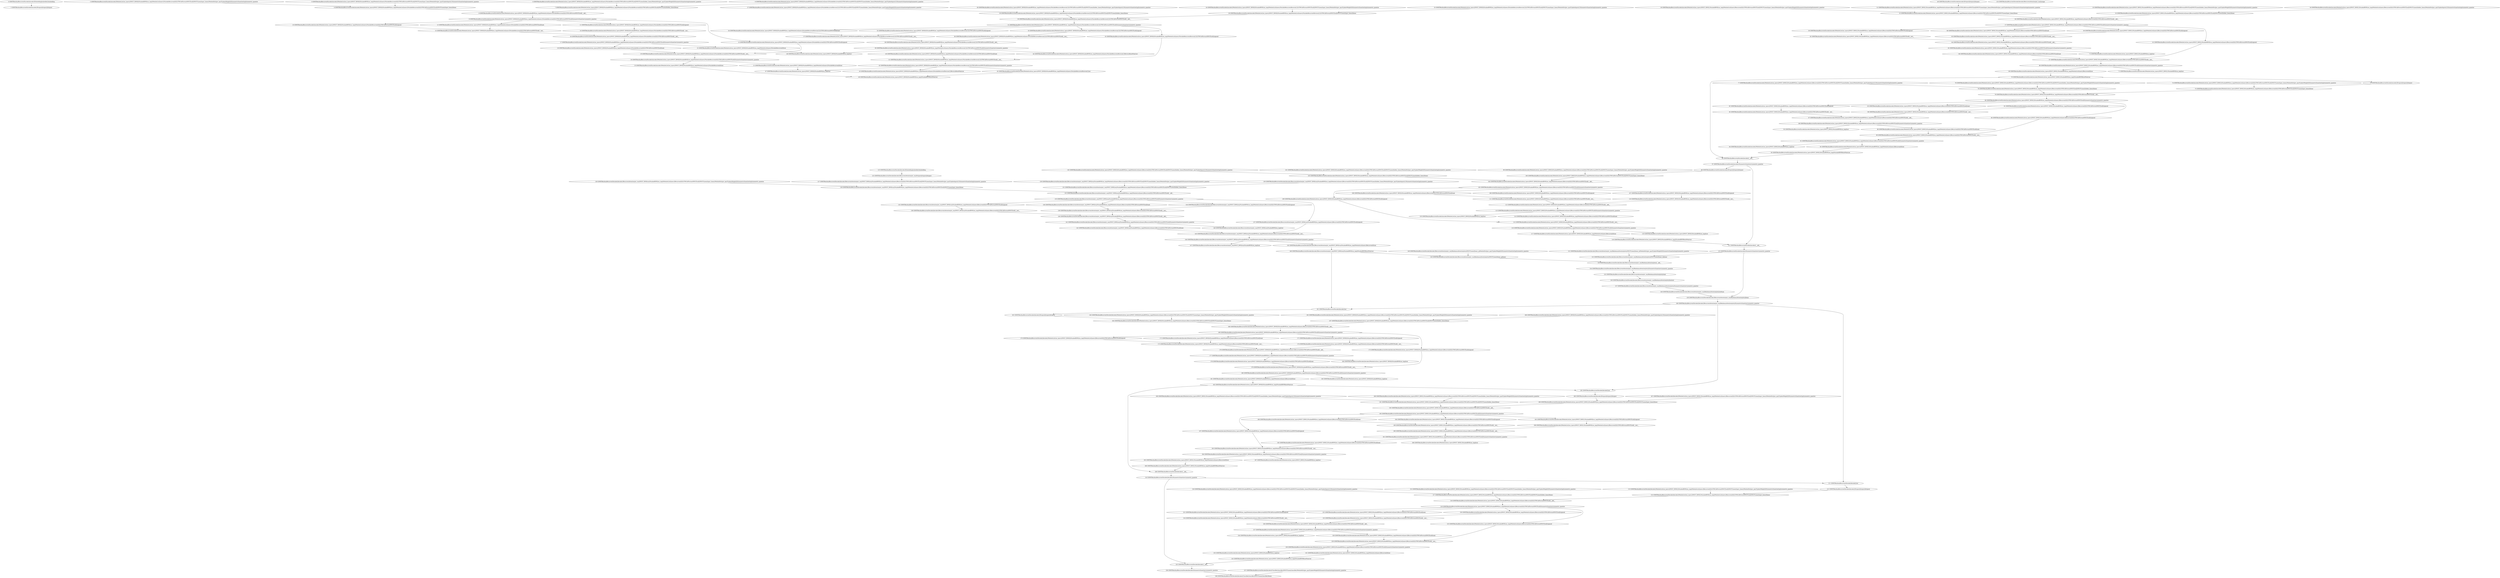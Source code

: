 strict digraph  {
"0 GNMT/ResidualRecurrentEncoder[encoder]/Embedding[embedder]/embedding" [id=0, scope="GNMT/ResidualRecurrentEncoder[encoder]/Embedding[embedder]", type=embedding];
"1 GNMT/ResidualRecurrentEncoder[encoder]/Dropout[dropout]/dropout" [id=1, scope="GNMT/ResidualRecurrentEncoder[encoder]/Dropout[dropout]", type=dropout];
"2 GNMT/ResidualRecurrentEncoder[encoder]/ModuleList[rnn_layers]/NNCF_RNN[0]/StackedRNN[rnn_impl]/ModuleList[inners]/VariableRecurrent[0]/LSTMCellForwardNNCF[cell]/NNCFLinear[input_linear]/ModuleDict[pre_ops]/UpdateWeight[0]/SymmetricQuantizer[op]/symmetric_quantize" [id=2, scope="GNMT/ResidualRecurrentEncoder[encoder]/ModuleList[rnn_layers]/NNCF_RNN[0]/StackedRNN[rnn_impl]/ModuleList[inners]/VariableRecurrent[0]/LSTMCellForwardNNCF[cell]/NNCFLinear[input_linear]/ModuleDict[pre_ops]/UpdateWeight[0]/SymmetricQuantizer[op]", type=symmetric_quantize];
"3 GNMT/ResidualRecurrentEncoder[encoder]/ModuleList[rnn_layers]/NNCF_RNN[0]/StackedRNN[rnn_impl]/ModuleList[inners]/VariableRecurrent[0]/LSTMCellForwardNNCF[cell]/NNCFLinear[input_linear]/ModuleDict[pre_ops]/UpdateInputs[1]/SymmetricQuantizer[op]/symmetric_quantize" [id=3, scope="GNMT/ResidualRecurrentEncoder[encoder]/ModuleList[rnn_layers]/NNCF_RNN[0]/StackedRNN[rnn_impl]/ModuleList[inners]/VariableRecurrent[0]/LSTMCellForwardNNCF[cell]/NNCFLinear[input_linear]/ModuleDict[pre_ops]/UpdateInputs[1]/SymmetricQuantizer[op]", type=symmetric_quantize];
"4 GNMT/ResidualRecurrentEncoder[encoder]/ModuleList[rnn_layers]/NNCF_RNN[0]/StackedRNN[rnn_impl]/ModuleList[inners]/VariableRecurrent[0]/LSTMCellForwardNNCF[cell]/NNCFLinear[input_linear]/linear" [id=4, scope="GNMT/ResidualRecurrentEncoder[encoder]/ModuleList[rnn_layers]/NNCF_RNN[0]/StackedRNN[rnn_impl]/ModuleList[inners]/VariableRecurrent[0]/LSTMCellForwardNNCF[cell]/NNCFLinear[input_linear]", type=linear];
"5 GNMT/ResidualRecurrentEncoder[encoder]/ModuleList[rnn_layers]/NNCF_RNN[0]/StackedRNN[rnn_impl]/ModuleList[inners]/VariableRecurrent[0]/LSTMCellForwardNNCF[cell]/NNCFLinear[hidden_linear]/ModuleDict[pre_ops]/UpdateWeight[0]/SymmetricQuantizer[op]/symmetric_quantize" [id=5, scope="GNMT/ResidualRecurrentEncoder[encoder]/ModuleList[rnn_layers]/NNCF_RNN[0]/StackedRNN[rnn_impl]/ModuleList[inners]/VariableRecurrent[0]/LSTMCellForwardNNCF[cell]/NNCFLinear[hidden_linear]/ModuleDict[pre_ops]/UpdateWeight[0]/SymmetricQuantizer[op]", type=symmetric_quantize];
"6 GNMT/ResidualRecurrentEncoder[encoder]/ModuleList[rnn_layers]/NNCF_RNN[0]/StackedRNN[rnn_impl]/ModuleList[inners]/VariableRecurrent[0]/LSTMCellForwardNNCF[cell]/NNCFLinear[hidden_linear]/ModuleDict[pre_ops]/UpdateInputs[1]/SymmetricQuantizer[op]/symmetric_quantize" [id=6, scope="GNMT/ResidualRecurrentEncoder[encoder]/ModuleList[rnn_layers]/NNCF_RNN[0]/StackedRNN[rnn_impl]/ModuleList[inners]/VariableRecurrent[0]/LSTMCellForwardNNCF[cell]/NNCFLinear[hidden_linear]/ModuleDict[pre_ops]/UpdateInputs[1]/SymmetricQuantizer[op]", type=symmetric_quantize];
"7 GNMT/ResidualRecurrentEncoder[encoder]/ModuleList[rnn_layers]/NNCF_RNN[0]/StackedRNN[rnn_impl]/ModuleList[inners]/VariableRecurrent[0]/LSTMCellForwardNNCF[cell]/NNCFLinear[hidden_linear]/linear" [id=7, scope="GNMT/ResidualRecurrentEncoder[encoder]/ModuleList[rnn_layers]/NNCF_RNN[0]/StackedRNN[rnn_impl]/ModuleList[inners]/VariableRecurrent[0]/LSTMCellForwardNNCF[cell]/NNCFLinear[hidden_linear]", type=linear];
"8 GNMT/ResidualRecurrentEncoder[encoder]/ModuleList[rnn_layers]/NNCF_RNN[0]/StackedRNN[rnn_impl]/ModuleList[inners]/VariableRecurrent[0]/LSTMCellForwardNNCF[cell]/__add__" [id=8, scope="GNMT/ResidualRecurrentEncoder[encoder]/ModuleList[rnn_layers]/NNCF_RNN[0]/StackedRNN[rnn_impl]/ModuleList[inners]/VariableRecurrent[0]/LSTMCellForwardNNCF[cell]", type=__add__];
"9 GNMT/ResidualRecurrentEncoder[encoder]/ModuleList[rnn_layers]/NNCF_RNN[0]/StackedRNN[rnn_impl]/ModuleList[inners]/VariableRecurrent[0]/LSTMCellForwardNNCF[cell]/SymmetricQuantizer/symmetric_quantize" [id=9, scope="GNMT/ResidualRecurrentEncoder[encoder]/ModuleList[rnn_layers]/NNCF_RNN[0]/StackedRNN[rnn_impl]/ModuleList[inners]/VariableRecurrent[0]/LSTMCellForwardNNCF[cell]/SymmetricQuantizer", type=symmetric_quantize];
"10 GNMT/ResidualRecurrentEncoder[encoder]/ModuleList[rnn_layers]/NNCF_RNN[0]/StackedRNN[rnn_impl]/ModuleList[inners]/VariableRecurrent[0]/LSTMCellForwardNNCF[cell]/sigmoid" [id=10, scope="GNMT/ResidualRecurrentEncoder[encoder]/ModuleList[rnn_layers]/NNCF_RNN[0]/StackedRNN[rnn_impl]/ModuleList[inners]/VariableRecurrent[0]/LSTMCellForwardNNCF[cell]", type=sigmoid];
"11 GNMT/ResidualRecurrentEncoder[encoder]/ModuleList[rnn_layers]/NNCF_RNN[0]/StackedRNN[rnn_impl]/ModuleList[inners]/VariableRecurrent[0]/LSTMCellForwardNNCF[cell]/sigmoid" [id=11, scope="GNMT/ResidualRecurrentEncoder[encoder]/ModuleList[rnn_layers]/NNCF_RNN[0]/StackedRNN[rnn_impl]/ModuleList[inners]/VariableRecurrent[0]/LSTMCellForwardNNCF[cell]", type=sigmoid];
"12 GNMT/ResidualRecurrentEncoder[encoder]/ModuleList[rnn_layers]/NNCF_RNN[0]/StackedRNN[rnn_impl]/ModuleList[inners]/VariableRecurrent[0]/LSTMCellForwardNNCF[cell]/tanh" [id=12, scope="GNMT/ResidualRecurrentEncoder[encoder]/ModuleList[rnn_layers]/NNCF_RNN[0]/StackedRNN[rnn_impl]/ModuleList[inners]/VariableRecurrent[0]/LSTMCellForwardNNCF[cell]", type=tanh];
"13 GNMT/ResidualRecurrentEncoder[encoder]/ModuleList[rnn_layers]/NNCF_RNN[0]/StackedRNN[rnn_impl]/ModuleList[inners]/VariableRecurrent[0]/LSTMCellForwardNNCF[cell]/sigmoid" [id=13, scope="GNMT/ResidualRecurrentEncoder[encoder]/ModuleList[rnn_layers]/NNCF_RNN[0]/StackedRNN[rnn_impl]/ModuleList[inners]/VariableRecurrent[0]/LSTMCellForwardNNCF[cell]", type=sigmoid];
"14 GNMT/ResidualRecurrentEncoder[encoder]/ModuleList[rnn_layers]/NNCF_RNN[0]/StackedRNN[rnn_impl]/ModuleList[inners]/VariableRecurrent[0]/LSTMCellForwardNNCF[cell]/__mul__" [id=14, scope="GNMT/ResidualRecurrentEncoder[encoder]/ModuleList[rnn_layers]/NNCF_RNN[0]/StackedRNN[rnn_impl]/ModuleList[inners]/VariableRecurrent[0]/LSTMCellForwardNNCF[cell]", type=__mul__];
"15 GNMT/ResidualRecurrentEncoder[encoder]/ModuleList[rnn_layers]/NNCF_RNN[0]/StackedRNN[rnn_impl]/ModuleList[inners]/VariableRecurrent[0]/LSTMCellForwardNNCF[cell]/__mul__" [id=15, scope="GNMT/ResidualRecurrentEncoder[encoder]/ModuleList[rnn_layers]/NNCF_RNN[0]/StackedRNN[rnn_impl]/ModuleList[inners]/VariableRecurrent[0]/LSTMCellForwardNNCF[cell]", type=__mul__];
"16 GNMT/ResidualRecurrentEncoder[encoder]/ModuleList[rnn_layers]/NNCF_RNN[0]/StackedRNN[rnn_impl]/ModuleList[inners]/VariableRecurrent[0]/LSTMCellForwardNNCF[cell]/__add__" [id=16, scope="GNMT/ResidualRecurrentEncoder[encoder]/ModuleList[rnn_layers]/NNCF_RNN[0]/StackedRNN[rnn_impl]/ModuleList[inners]/VariableRecurrent[0]/LSTMCellForwardNNCF[cell]", type=__add__];
"17 GNMT/ResidualRecurrentEncoder[encoder]/ModuleList[rnn_layers]/NNCF_RNN[0]/StackedRNN[rnn_impl]/ModuleList[inners]/VariableRecurrent[0]/LSTMCellForwardNNCF[cell]/SymmetricQuantizer/symmetric_quantize" [id=17, scope="GNMT/ResidualRecurrentEncoder[encoder]/ModuleList[rnn_layers]/NNCF_RNN[0]/StackedRNN[rnn_impl]/ModuleList[inners]/VariableRecurrent[0]/LSTMCellForwardNNCF[cell]/SymmetricQuantizer", type=symmetric_quantize];
"18 GNMT/ResidualRecurrentEncoder[encoder]/ModuleList[rnn_layers]/NNCF_RNN[0]/StackedRNN[rnn_impl]/ModuleList[inners]/VariableRecurrent[0]/LSTMCellForwardNNCF[cell]/tanh" [id=18, scope="GNMT/ResidualRecurrentEncoder[encoder]/ModuleList[rnn_layers]/NNCF_RNN[0]/StackedRNN[rnn_impl]/ModuleList[inners]/VariableRecurrent[0]/LSTMCellForwardNNCF[cell]", type=tanh];
"19 GNMT/ResidualRecurrentEncoder[encoder]/ModuleList[rnn_layers]/NNCF_RNN[0]/StackedRNN[rnn_impl]/ModuleList[inners]/VariableRecurrent[0]/LSTMCellForwardNNCF[cell]/__mul__" [id=19, scope="GNMT/ResidualRecurrentEncoder[encoder]/ModuleList[rnn_layers]/NNCF_RNN[0]/StackedRNN[rnn_impl]/ModuleList[inners]/VariableRecurrent[0]/LSTMCellForwardNNCF[cell]", type=__mul__];
"20 GNMT/ResidualRecurrentEncoder[encoder]/ModuleList[rnn_layers]/NNCF_RNN[0]/StackedRNN[rnn_impl]/ModuleList[inners]/VariableRecurrent[0]/LSTMCellForwardNNCF[cell]/SymmetricQuantizer/symmetric_quantize" [id=20, scope="GNMT/ResidualRecurrentEncoder[encoder]/ModuleList[rnn_layers]/NNCF_RNN[0]/StackedRNN[rnn_impl]/ModuleList[inners]/VariableRecurrent[0]/LSTMCellForwardNNCF[cell]/SymmetricQuantizer", type=symmetric_quantize];
"21 GNMT/ResidualRecurrentEncoder[encoder]/ModuleList[rnn_layers]/NNCF_RNN[0]/StackedRNN[rnn_impl]/ModuleList[inners]/VariableRecurrent[0]/cat" [id=21, scope="GNMT/ResidualRecurrentEncoder[encoder]/ModuleList[rnn_layers]/NNCF_RNN[0]/StackedRNN[rnn_impl]/ModuleList[inners]/VariableRecurrent[0]", type=cat];
"22 GNMT/ResidualRecurrentEncoder[encoder]/ModuleList[rnn_layers]/NNCF_RNN[0]/StackedRNN[rnn_impl]/ModuleList[inners]/VariableRecurrent[0]/cat" [id=22, scope="GNMT/ResidualRecurrentEncoder[encoder]/ModuleList[rnn_layers]/NNCF_RNN[0]/StackedRNN[rnn_impl]/ModuleList[inners]/VariableRecurrent[0]", type=cat];
"23 GNMT/ResidualRecurrentEncoder[encoder]/ModuleList[rnn_layers]/NNCF_RNN[0]/StackedRNN[rnn_impl]/ModuleList[inners]/VariableRecurrent[0]/cat" [id=23, scope="GNMT/ResidualRecurrentEncoder[encoder]/ModuleList[rnn_layers]/NNCF_RNN[0]/StackedRNN[rnn_impl]/ModuleList[inners]/VariableRecurrent[0]", type=cat];
"24 GNMT/ResidualRecurrentEncoder[encoder]/ModuleList[rnn_layers]/NNCF_RNN[0]/StackedRNN[rnn_impl]/ModuleList[inners]/VariableRecurrentReverse[1]/LSTMCellForwardNNCF[cell]/NNCFLinear[input_linear]/ModuleDict[pre_ops]/UpdateWeight[0]/SymmetricQuantizer[op]/symmetric_quantize" [id=24, scope="GNMT/ResidualRecurrentEncoder[encoder]/ModuleList[rnn_layers]/NNCF_RNN[0]/StackedRNN[rnn_impl]/ModuleList[inners]/VariableRecurrentReverse[1]/LSTMCellForwardNNCF[cell]/NNCFLinear[input_linear]/ModuleDict[pre_ops]/UpdateWeight[0]/SymmetricQuantizer[op]", type=symmetric_quantize];
"25 GNMT/ResidualRecurrentEncoder[encoder]/ModuleList[rnn_layers]/NNCF_RNN[0]/StackedRNN[rnn_impl]/ModuleList[inners]/VariableRecurrentReverse[1]/LSTMCellForwardNNCF[cell]/NNCFLinear[input_linear]/ModuleDict[pre_ops]/UpdateInputs[1]/SymmetricQuantizer[op]/symmetric_quantize" [id=25, scope="GNMT/ResidualRecurrentEncoder[encoder]/ModuleList[rnn_layers]/NNCF_RNN[0]/StackedRNN[rnn_impl]/ModuleList[inners]/VariableRecurrentReverse[1]/LSTMCellForwardNNCF[cell]/NNCFLinear[input_linear]/ModuleDict[pre_ops]/UpdateInputs[1]/SymmetricQuantizer[op]", type=symmetric_quantize];
"26 GNMT/ResidualRecurrentEncoder[encoder]/ModuleList[rnn_layers]/NNCF_RNN[0]/StackedRNN[rnn_impl]/ModuleList[inners]/VariableRecurrentReverse[1]/LSTMCellForwardNNCF[cell]/NNCFLinear[input_linear]/linear" [id=26, scope="GNMT/ResidualRecurrentEncoder[encoder]/ModuleList[rnn_layers]/NNCF_RNN[0]/StackedRNN[rnn_impl]/ModuleList[inners]/VariableRecurrentReverse[1]/LSTMCellForwardNNCF[cell]/NNCFLinear[input_linear]", type=linear];
"27 GNMT/ResidualRecurrentEncoder[encoder]/ModuleList[rnn_layers]/NNCF_RNN[0]/StackedRNN[rnn_impl]/ModuleList[inners]/VariableRecurrentReverse[1]/LSTMCellForwardNNCF[cell]/NNCFLinear[hidden_linear]/ModuleDict[pre_ops]/UpdateWeight[0]/SymmetricQuantizer[op]/symmetric_quantize" [id=27, scope="GNMT/ResidualRecurrentEncoder[encoder]/ModuleList[rnn_layers]/NNCF_RNN[0]/StackedRNN[rnn_impl]/ModuleList[inners]/VariableRecurrentReverse[1]/LSTMCellForwardNNCF[cell]/NNCFLinear[hidden_linear]/ModuleDict[pre_ops]/UpdateWeight[0]/SymmetricQuantizer[op]", type=symmetric_quantize];
"28 GNMT/ResidualRecurrentEncoder[encoder]/ModuleList[rnn_layers]/NNCF_RNN[0]/StackedRNN[rnn_impl]/ModuleList[inners]/VariableRecurrentReverse[1]/LSTMCellForwardNNCF[cell]/NNCFLinear[hidden_linear]/ModuleDict[pre_ops]/UpdateInputs[1]/SymmetricQuantizer[op]/symmetric_quantize" [id=28, scope="GNMT/ResidualRecurrentEncoder[encoder]/ModuleList[rnn_layers]/NNCF_RNN[0]/StackedRNN[rnn_impl]/ModuleList[inners]/VariableRecurrentReverse[1]/LSTMCellForwardNNCF[cell]/NNCFLinear[hidden_linear]/ModuleDict[pre_ops]/UpdateInputs[1]/SymmetricQuantizer[op]", type=symmetric_quantize];
"29 GNMT/ResidualRecurrentEncoder[encoder]/ModuleList[rnn_layers]/NNCF_RNN[0]/StackedRNN[rnn_impl]/ModuleList[inners]/VariableRecurrentReverse[1]/LSTMCellForwardNNCF[cell]/NNCFLinear[hidden_linear]/linear" [id=29, scope="GNMT/ResidualRecurrentEncoder[encoder]/ModuleList[rnn_layers]/NNCF_RNN[0]/StackedRNN[rnn_impl]/ModuleList[inners]/VariableRecurrentReverse[1]/LSTMCellForwardNNCF[cell]/NNCFLinear[hidden_linear]", type=linear];
"30 GNMT/ResidualRecurrentEncoder[encoder]/ModuleList[rnn_layers]/NNCF_RNN[0]/StackedRNN[rnn_impl]/ModuleList[inners]/VariableRecurrentReverse[1]/LSTMCellForwardNNCF[cell]/__add__" [id=30, scope="GNMT/ResidualRecurrentEncoder[encoder]/ModuleList[rnn_layers]/NNCF_RNN[0]/StackedRNN[rnn_impl]/ModuleList[inners]/VariableRecurrentReverse[1]/LSTMCellForwardNNCF[cell]", type=__add__];
"31 GNMT/ResidualRecurrentEncoder[encoder]/ModuleList[rnn_layers]/NNCF_RNN[0]/StackedRNN[rnn_impl]/ModuleList[inners]/VariableRecurrentReverse[1]/LSTMCellForwardNNCF[cell]/SymmetricQuantizer/symmetric_quantize" [id=31, scope="GNMT/ResidualRecurrentEncoder[encoder]/ModuleList[rnn_layers]/NNCF_RNN[0]/StackedRNN[rnn_impl]/ModuleList[inners]/VariableRecurrentReverse[1]/LSTMCellForwardNNCF[cell]/SymmetricQuantizer", type=symmetric_quantize];
"32 GNMT/ResidualRecurrentEncoder[encoder]/ModuleList[rnn_layers]/NNCF_RNN[0]/StackedRNN[rnn_impl]/ModuleList[inners]/VariableRecurrentReverse[1]/LSTMCellForwardNNCF[cell]/sigmoid" [id=32, scope="GNMT/ResidualRecurrentEncoder[encoder]/ModuleList[rnn_layers]/NNCF_RNN[0]/StackedRNN[rnn_impl]/ModuleList[inners]/VariableRecurrentReverse[1]/LSTMCellForwardNNCF[cell]", type=sigmoid];
"33 GNMT/ResidualRecurrentEncoder[encoder]/ModuleList[rnn_layers]/NNCF_RNN[0]/StackedRNN[rnn_impl]/ModuleList[inners]/VariableRecurrentReverse[1]/LSTMCellForwardNNCF[cell]/sigmoid" [id=33, scope="GNMT/ResidualRecurrentEncoder[encoder]/ModuleList[rnn_layers]/NNCF_RNN[0]/StackedRNN[rnn_impl]/ModuleList[inners]/VariableRecurrentReverse[1]/LSTMCellForwardNNCF[cell]", type=sigmoid];
"34 GNMT/ResidualRecurrentEncoder[encoder]/ModuleList[rnn_layers]/NNCF_RNN[0]/StackedRNN[rnn_impl]/ModuleList[inners]/VariableRecurrentReverse[1]/LSTMCellForwardNNCF[cell]/tanh" [id=34, scope="GNMT/ResidualRecurrentEncoder[encoder]/ModuleList[rnn_layers]/NNCF_RNN[0]/StackedRNN[rnn_impl]/ModuleList[inners]/VariableRecurrentReverse[1]/LSTMCellForwardNNCF[cell]", type=tanh];
"35 GNMT/ResidualRecurrentEncoder[encoder]/ModuleList[rnn_layers]/NNCF_RNN[0]/StackedRNN[rnn_impl]/ModuleList[inners]/VariableRecurrentReverse[1]/LSTMCellForwardNNCF[cell]/sigmoid" [id=35, scope="GNMT/ResidualRecurrentEncoder[encoder]/ModuleList[rnn_layers]/NNCF_RNN[0]/StackedRNN[rnn_impl]/ModuleList[inners]/VariableRecurrentReverse[1]/LSTMCellForwardNNCF[cell]", type=sigmoid];
"36 GNMT/ResidualRecurrentEncoder[encoder]/ModuleList[rnn_layers]/NNCF_RNN[0]/StackedRNN[rnn_impl]/ModuleList[inners]/VariableRecurrentReverse[1]/LSTMCellForwardNNCF[cell]/__mul__" [id=36, scope="GNMT/ResidualRecurrentEncoder[encoder]/ModuleList[rnn_layers]/NNCF_RNN[0]/StackedRNN[rnn_impl]/ModuleList[inners]/VariableRecurrentReverse[1]/LSTMCellForwardNNCF[cell]", type=__mul__];
"37 GNMT/ResidualRecurrentEncoder[encoder]/ModuleList[rnn_layers]/NNCF_RNN[0]/StackedRNN[rnn_impl]/ModuleList[inners]/VariableRecurrentReverse[1]/LSTMCellForwardNNCF[cell]/__mul__" [id=37, scope="GNMT/ResidualRecurrentEncoder[encoder]/ModuleList[rnn_layers]/NNCF_RNN[0]/StackedRNN[rnn_impl]/ModuleList[inners]/VariableRecurrentReverse[1]/LSTMCellForwardNNCF[cell]", type=__mul__];
"38 GNMT/ResidualRecurrentEncoder[encoder]/ModuleList[rnn_layers]/NNCF_RNN[0]/StackedRNN[rnn_impl]/ModuleList[inners]/VariableRecurrentReverse[1]/LSTMCellForwardNNCF[cell]/__add__" [id=38, scope="GNMT/ResidualRecurrentEncoder[encoder]/ModuleList[rnn_layers]/NNCF_RNN[0]/StackedRNN[rnn_impl]/ModuleList[inners]/VariableRecurrentReverse[1]/LSTMCellForwardNNCF[cell]", type=__add__];
"39 GNMT/ResidualRecurrentEncoder[encoder]/ModuleList[rnn_layers]/NNCF_RNN[0]/StackedRNN[rnn_impl]/ModuleList[inners]/VariableRecurrentReverse[1]/LSTMCellForwardNNCF[cell]/SymmetricQuantizer/symmetric_quantize" [id=39, scope="GNMT/ResidualRecurrentEncoder[encoder]/ModuleList[rnn_layers]/NNCF_RNN[0]/StackedRNN[rnn_impl]/ModuleList[inners]/VariableRecurrentReverse[1]/LSTMCellForwardNNCF[cell]/SymmetricQuantizer", type=symmetric_quantize];
"40 GNMT/ResidualRecurrentEncoder[encoder]/ModuleList[rnn_layers]/NNCF_RNN[0]/StackedRNN[rnn_impl]/ModuleList[inners]/VariableRecurrentReverse[1]/LSTMCellForwardNNCF[cell]/tanh" [id=40, scope="GNMT/ResidualRecurrentEncoder[encoder]/ModuleList[rnn_layers]/NNCF_RNN[0]/StackedRNN[rnn_impl]/ModuleList[inners]/VariableRecurrentReverse[1]/LSTMCellForwardNNCF[cell]", type=tanh];
"41 GNMT/ResidualRecurrentEncoder[encoder]/ModuleList[rnn_layers]/NNCF_RNN[0]/StackedRNN[rnn_impl]/ModuleList[inners]/VariableRecurrentReverse[1]/LSTMCellForwardNNCF[cell]/__mul__" [id=41, scope="GNMT/ResidualRecurrentEncoder[encoder]/ModuleList[rnn_layers]/NNCF_RNN[0]/StackedRNN[rnn_impl]/ModuleList[inners]/VariableRecurrentReverse[1]/LSTMCellForwardNNCF[cell]", type=__mul__];
"42 GNMT/ResidualRecurrentEncoder[encoder]/ModuleList[rnn_layers]/NNCF_RNN[0]/StackedRNN[rnn_impl]/ModuleList[inners]/VariableRecurrentReverse[1]/LSTMCellForwardNNCF[cell]/SymmetricQuantizer/symmetric_quantize" [id=42, scope="GNMT/ResidualRecurrentEncoder[encoder]/ModuleList[rnn_layers]/NNCF_RNN[0]/StackedRNN[rnn_impl]/ModuleList[inners]/VariableRecurrentReverse[1]/LSTMCellForwardNNCF[cell]/SymmetricQuantizer", type=symmetric_quantize];
"43 GNMT/ResidualRecurrentEncoder[encoder]/ModuleList[rnn_layers]/NNCF_RNN[0]/StackedRNN[rnn_impl]/ModuleList[inners]/VariableRecurrentReverse[1]/ReverseResetPoint/cat" [id=43, scope="GNMT/ResidualRecurrentEncoder[encoder]/ModuleList[rnn_layers]/NNCF_RNN[0]/StackedRNN[rnn_impl]/ModuleList[inners]/VariableRecurrentReverse[1]/ReverseResetPoint", type=cat];
"44 GNMT/ResidualRecurrentEncoder[encoder]/ModuleList[rnn_layers]/NNCF_RNN[0]/StackedRNN[rnn_impl]/ModuleList[inners]/VariableRecurrentReverse[1]/ReverseResetPoint/cat" [id=44, scope="GNMT/ResidualRecurrentEncoder[encoder]/ModuleList[rnn_layers]/NNCF_RNN[0]/StackedRNN[rnn_impl]/ModuleList[inners]/VariableRecurrentReverse[1]/ReverseResetPoint", type=cat];
"45 GNMT/ResidualRecurrentEncoder[encoder]/ModuleList[rnn_layers]/NNCF_RNN[0]/StackedRNN[rnn_impl]/ModuleList[inners]/VariableRecurrentReverse[1]/cat" [id=45, scope="GNMT/ResidualRecurrentEncoder[encoder]/ModuleList[rnn_layers]/NNCF_RNN[0]/StackedRNN[rnn_impl]/ModuleList[inners]/VariableRecurrentReverse[1]", type=cat];
"46 GNMT/ResidualRecurrentEncoder[encoder]/ModuleList[rnn_layers]/NNCF_RNN[0]/StackedRNN[rnn_impl]/StackedRNNResetPoint/cat" [id=46, scope="GNMT/ResidualRecurrentEncoder[encoder]/ModuleList[rnn_layers]/NNCF_RNN[0]/StackedRNN[rnn_impl]/StackedRNNResetPoint", type=cat];
"47 GNMT/ResidualRecurrentEncoder[encoder]/ModuleList[rnn_layers]/NNCF_RNN[0]/StackedRNN[rnn_impl]/cat" [id=47, scope="GNMT/ResidualRecurrentEncoder[encoder]/ModuleList[rnn_layers]/NNCF_RNN[0]/StackedRNN[rnn_impl]", type=cat];
"48 GNMT/ResidualRecurrentEncoder[encoder]/ModuleList[rnn_layers]/NNCF_RNN[0]/StackedRNN[rnn_impl]/cat" [id=48, scope="GNMT/ResidualRecurrentEncoder[encoder]/ModuleList[rnn_layers]/NNCF_RNN[0]/StackedRNN[rnn_impl]", type=cat];
"49 GNMT/ResidualRecurrentEncoder[encoder]/Dropout[dropout]/dropout" [id=49, scope="GNMT/ResidualRecurrentEncoder[encoder]/Dropout[dropout]", type=dropout];
"50 GNMT/ResidualRecurrentEncoder[encoder]/ModuleList[rnn_layers]/NNCF_RNN[1]/StackedRNN[rnn_impl]/ModuleList[inners]/Recurrent[0]/LSTMCellForwardNNCF[cell]/NNCFLinear[input_linear]/ModuleDict[pre_ops]/UpdateWeight[0]/SymmetricQuantizer[op]/symmetric_quantize" [id=50, scope="GNMT/ResidualRecurrentEncoder[encoder]/ModuleList[rnn_layers]/NNCF_RNN[1]/StackedRNN[rnn_impl]/ModuleList[inners]/Recurrent[0]/LSTMCellForwardNNCF[cell]/NNCFLinear[input_linear]/ModuleDict[pre_ops]/UpdateWeight[0]/SymmetricQuantizer[op]", type=symmetric_quantize];
"51 GNMT/ResidualRecurrentEncoder[encoder]/ModuleList[rnn_layers]/NNCF_RNN[1]/StackedRNN[rnn_impl]/ModuleList[inners]/Recurrent[0]/LSTMCellForwardNNCF[cell]/NNCFLinear[input_linear]/ModuleDict[pre_ops]/UpdateInputs[1]/SymmetricQuantizer[op]/symmetric_quantize" [id=51, scope="GNMT/ResidualRecurrentEncoder[encoder]/ModuleList[rnn_layers]/NNCF_RNN[1]/StackedRNN[rnn_impl]/ModuleList[inners]/Recurrent[0]/LSTMCellForwardNNCF[cell]/NNCFLinear[input_linear]/ModuleDict[pre_ops]/UpdateInputs[1]/SymmetricQuantizer[op]", type=symmetric_quantize];
"52 GNMT/ResidualRecurrentEncoder[encoder]/ModuleList[rnn_layers]/NNCF_RNN[1]/StackedRNN[rnn_impl]/ModuleList[inners]/Recurrent[0]/LSTMCellForwardNNCF[cell]/NNCFLinear[input_linear]/linear" [id=52, scope="GNMT/ResidualRecurrentEncoder[encoder]/ModuleList[rnn_layers]/NNCF_RNN[1]/StackedRNN[rnn_impl]/ModuleList[inners]/Recurrent[0]/LSTMCellForwardNNCF[cell]/NNCFLinear[input_linear]", type=linear];
"53 GNMT/ResidualRecurrentEncoder[encoder]/ModuleList[rnn_layers]/NNCF_RNN[1]/StackedRNN[rnn_impl]/ModuleList[inners]/Recurrent[0]/LSTMCellForwardNNCF[cell]/NNCFLinear[hidden_linear]/ModuleDict[pre_ops]/UpdateWeight[0]/SymmetricQuantizer[op]/symmetric_quantize" [id=53, scope="GNMT/ResidualRecurrentEncoder[encoder]/ModuleList[rnn_layers]/NNCF_RNN[1]/StackedRNN[rnn_impl]/ModuleList[inners]/Recurrent[0]/LSTMCellForwardNNCF[cell]/NNCFLinear[hidden_linear]/ModuleDict[pre_ops]/UpdateWeight[0]/SymmetricQuantizer[op]", type=symmetric_quantize];
"54 GNMT/ResidualRecurrentEncoder[encoder]/ModuleList[rnn_layers]/NNCF_RNN[1]/StackedRNN[rnn_impl]/ModuleList[inners]/Recurrent[0]/LSTMCellForwardNNCF[cell]/NNCFLinear[hidden_linear]/ModuleDict[pre_ops]/UpdateInputs[1]/SymmetricQuantizer[op]/symmetric_quantize" [id=54, scope="GNMT/ResidualRecurrentEncoder[encoder]/ModuleList[rnn_layers]/NNCF_RNN[1]/StackedRNN[rnn_impl]/ModuleList[inners]/Recurrent[0]/LSTMCellForwardNNCF[cell]/NNCFLinear[hidden_linear]/ModuleDict[pre_ops]/UpdateInputs[1]/SymmetricQuantizer[op]", type=symmetric_quantize];
"55 GNMT/ResidualRecurrentEncoder[encoder]/ModuleList[rnn_layers]/NNCF_RNN[1]/StackedRNN[rnn_impl]/ModuleList[inners]/Recurrent[0]/LSTMCellForwardNNCF[cell]/NNCFLinear[hidden_linear]/linear" [id=55, scope="GNMT/ResidualRecurrentEncoder[encoder]/ModuleList[rnn_layers]/NNCF_RNN[1]/StackedRNN[rnn_impl]/ModuleList[inners]/Recurrent[0]/LSTMCellForwardNNCF[cell]/NNCFLinear[hidden_linear]", type=linear];
"56 GNMT/ResidualRecurrentEncoder[encoder]/ModuleList[rnn_layers]/NNCF_RNN[1]/StackedRNN[rnn_impl]/ModuleList[inners]/Recurrent[0]/LSTMCellForwardNNCF[cell]/__add__" [id=56, scope="GNMT/ResidualRecurrentEncoder[encoder]/ModuleList[rnn_layers]/NNCF_RNN[1]/StackedRNN[rnn_impl]/ModuleList[inners]/Recurrent[0]/LSTMCellForwardNNCF[cell]", type=__add__];
"57 GNMT/ResidualRecurrentEncoder[encoder]/ModuleList[rnn_layers]/NNCF_RNN[1]/StackedRNN[rnn_impl]/ModuleList[inners]/Recurrent[0]/LSTMCellForwardNNCF[cell]/SymmetricQuantizer/symmetric_quantize" [id=57, scope="GNMT/ResidualRecurrentEncoder[encoder]/ModuleList[rnn_layers]/NNCF_RNN[1]/StackedRNN[rnn_impl]/ModuleList[inners]/Recurrent[0]/LSTMCellForwardNNCF[cell]/SymmetricQuantizer", type=symmetric_quantize];
"58 GNMT/ResidualRecurrentEncoder[encoder]/ModuleList[rnn_layers]/NNCF_RNN[1]/StackedRNN[rnn_impl]/ModuleList[inners]/Recurrent[0]/LSTMCellForwardNNCF[cell]/sigmoid" [id=58, scope="GNMT/ResidualRecurrentEncoder[encoder]/ModuleList[rnn_layers]/NNCF_RNN[1]/StackedRNN[rnn_impl]/ModuleList[inners]/Recurrent[0]/LSTMCellForwardNNCF[cell]", type=sigmoid];
"59 GNMT/ResidualRecurrentEncoder[encoder]/ModuleList[rnn_layers]/NNCF_RNN[1]/StackedRNN[rnn_impl]/ModuleList[inners]/Recurrent[0]/LSTMCellForwardNNCF[cell]/sigmoid" [id=59, scope="GNMT/ResidualRecurrentEncoder[encoder]/ModuleList[rnn_layers]/NNCF_RNN[1]/StackedRNN[rnn_impl]/ModuleList[inners]/Recurrent[0]/LSTMCellForwardNNCF[cell]", type=sigmoid];
"60 GNMT/ResidualRecurrentEncoder[encoder]/ModuleList[rnn_layers]/NNCF_RNN[1]/StackedRNN[rnn_impl]/ModuleList[inners]/Recurrent[0]/LSTMCellForwardNNCF[cell]/tanh" [id=60, scope="GNMT/ResidualRecurrentEncoder[encoder]/ModuleList[rnn_layers]/NNCF_RNN[1]/StackedRNN[rnn_impl]/ModuleList[inners]/Recurrent[0]/LSTMCellForwardNNCF[cell]", type=tanh];
"61 GNMT/ResidualRecurrentEncoder[encoder]/ModuleList[rnn_layers]/NNCF_RNN[1]/StackedRNN[rnn_impl]/ModuleList[inners]/Recurrent[0]/LSTMCellForwardNNCF[cell]/sigmoid" [id=61, scope="GNMT/ResidualRecurrentEncoder[encoder]/ModuleList[rnn_layers]/NNCF_RNN[1]/StackedRNN[rnn_impl]/ModuleList[inners]/Recurrent[0]/LSTMCellForwardNNCF[cell]", type=sigmoid];
"62 GNMT/ResidualRecurrentEncoder[encoder]/ModuleList[rnn_layers]/NNCF_RNN[1]/StackedRNN[rnn_impl]/ModuleList[inners]/Recurrent[0]/LSTMCellForwardNNCF[cell]/__mul__" [id=62, scope="GNMT/ResidualRecurrentEncoder[encoder]/ModuleList[rnn_layers]/NNCF_RNN[1]/StackedRNN[rnn_impl]/ModuleList[inners]/Recurrent[0]/LSTMCellForwardNNCF[cell]", type=__mul__];
"63 GNMT/ResidualRecurrentEncoder[encoder]/ModuleList[rnn_layers]/NNCF_RNN[1]/StackedRNN[rnn_impl]/ModuleList[inners]/Recurrent[0]/LSTMCellForwardNNCF[cell]/__mul__" [id=63, scope="GNMT/ResidualRecurrentEncoder[encoder]/ModuleList[rnn_layers]/NNCF_RNN[1]/StackedRNN[rnn_impl]/ModuleList[inners]/Recurrent[0]/LSTMCellForwardNNCF[cell]", type=__mul__];
"64 GNMT/ResidualRecurrentEncoder[encoder]/ModuleList[rnn_layers]/NNCF_RNN[1]/StackedRNN[rnn_impl]/ModuleList[inners]/Recurrent[0]/LSTMCellForwardNNCF[cell]/__add__" [id=64, scope="GNMT/ResidualRecurrentEncoder[encoder]/ModuleList[rnn_layers]/NNCF_RNN[1]/StackedRNN[rnn_impl]/ModuleList[inners]/Recurrent[0]/LSTMCellForwardNNCF[cell]", type=__add__];
"65 GNMT/ResidualRecurrentEncoder[encoder]/ModuleList[rnn_layers]/NNCF_RNN[1]/StackedRNN[rnn_impl]/ModuleList[inners]/Recurrent[0]/LSTMCellForwardNNCF[cell]/SymmetricQuantizer/symmetric_quantize" [id=65, scope="GNMT/ResidualRecurrentEncoder[encoder]/ModuleList[rnn_layers]/NNCF_RNN[1]/StackedRNN[rnn_impl]/ModuleList[inners]/Recurrent[0]/LSTMCellForwardNNCF[cell]/SymmetricQuantizer", type=symmetric_quantize];
"66 GNMT/ResidualRecurrentEncoder[encoder]/ModuleList[rnn_layers]/NNCF_RNN[1]/StackedRNN[rnn_impl]/ModuleList[inners]/Recurrent[0]/LSTMCellForwardNNCF[cell]/tanh" [id=66, scope="GNMT/ResidualRecurrentEncoder[encoder]/ModuleList[rnn_layers]/NNCF_RNN[1]/StackedRNN[rnn_impl]/ModuleList[inners]/Recurrent[0]/LSTMCellForwardNNCF[cell]", type=tanh];
"67 GNMT/ResidualRecurrentEncoder[encoder]/ModuleList[rnn_layers]/NNCF_RNN[1]/StackedRNN[rnn_impl]/ModuleList[inners]/Recurrent[0]/LSTMCellForwardNNCF[cell]/__mul__" [id=67, scope="GNMT/ResidualRecurrentEncoder[encoder]/ModuleList[rnn_layers]/NNCF_RNN[1]/StackedRNN[rnn_impl]/ModuleList[inners]/Recurrent[0]/LSTMCellForwardNNCF[cell]", type=__mul__];
"68 GNMT/ResidualRecurrentEncoder[encoder]/ModuleList[rnn_layers]/NNCF_RNN[1]/StackedRNN[rnn_impl]/ModuleList[inners]/Recurrent[0]/LSTMCellForwardNNCF[cell]/SymmetricQuantizer/symmetric_quantize" [id=68, scope="GNMT/ResidualRecurrentEncoder[encoder]/ModuleList[rnn_layers]/NNCF_RNN[1]/StackedRNN[rnn_impl]/ModuleList[inners]/Recurrent[0]/LSTMCellForwardNNCF[cell]/SymmetricQuantizer", type=symmetric_quantize];
"69 GNMT/ResidualRecurrentEncoder[encoder]/ModuleList[rnn_layers]/NNCF_RNN[1]/StackedRNN[rnn_impl]/ModuleList[inners]/Recurrent[0]/cat" [id=69, scope="GNMT/ResidualRecurrentEncoder[encoder]/ModuleList[rnn_layers]/NNCF_RNN[1]/StackedRNN[rnn_impl]/ModuleList[inners]/Recurrent[0]", type=cat];
"70 GNMT/ResidualRecurrentEncoder[encoder]/ModuleList[rnn_layers]/NNCF_RNN[1]/StackedRNN[rnn_impl]/StackedRNNResetPoint/cat" [id=70, scope="GNMT/ResidualRecurrentEncoder[encoder]/ModuleList[rnn_layers]/NNCF_RNN[1]/StackedRNN[rnn_impl]/StackedRNNResetPoint", type=cat];
"71 GNMT/ResidualRecurrentEncoder[encoder]/ModuleList[rnn_layers]/NNCF_RNN[1]/StackedRNN[rnn_impl]/cat" [id=71, scope="GNMT/ResidualRecurrentEncoder[encoder]/ModuleList[rnn_layers]/NNCF_RNN[1]/StackedRNN[rnn_impl]", type=cat];
"72 GNMT/ResidualRecurrentEncoder[encoder]/ModuleList[rnn_layers]/NNCF_RNN[1]/StackedRNN[rnn_impl]/cat" [id=72, scope="GNMT/ResidualRecurrentEncoder[encoder]/ModuleList[rnn_layers]/NNCF_RNN[1]/StackedRNN[rnn_impl]", type=cat];
"73 GNMT/ResidualRecurrentEncoder[encoder]/Dropout[dropout]/dropout" [id=73, scope="GNMT/ResidualRecurrentEncoder[encoder]/Dropout[dropout]", type=dropout];
"74 GNMT/ResidualRecurrentEncoder[encoder]/ModuleList[rnn_layers]/NNCF_RNN[2]/StackedRNN[rnn_impl]/ModuleList[inners]/Recurrent[0]/LSTMCellForwardNNCF[cell]/NNCFLinear[input_linear]/ModuleDict[pre_ops]/UpdateWeight[0]/SymmetricQuantizer[op]/symmetric_quantize" [id=74, scope="GNMT/ResidualRecurrentEncoder[encoder]/ModuleList[rnn_layers]/NNCF_RNN[2]/StackedRNN[rnn_impl]/ModuleList[inners]/Recurrent[0]/LSTMCellForwardNNCF[cell]/NNCFLinear[input_linear]/ModuleDict[pre_ops]/UpdateWeight[0]/SymmetricQuantizer[op]", type=symmetric_quantize];
"75 GNMT/ResidualRecurrentEncoder[encoder]/ModuleList[rnn_layers]/NNCF_RNN[2]/StackedRNN[rnn_impl]/ModuleList[inners]/Recurrent[0]/LSTMCellForwardNNCF[cell]/NNCFLinear[input_linear]/linear" [id=75, scope="GNMT/ResidualRecurrentEncoder[encoder]/ModuleList[rnn_layers]/NNCF_RNN[2]/StackedRNN[rnn_impl]/ModuleList[inners]/Recurrent[0]/LSTMCellForwardNNCF[cell]/NNCFLinear[input_linear]", type=linear];
"76 GNMT/ResidualRecurrentEncoder[encoder]/ModuleList[rnn_layers]/NNCF_RNN[2]/StackedRNN[rnn_impl]/ModuleList[inners]/Recurrent[0]/LSTMCellForwardNNCF[cell]/NNCFLinear[hidden_linear]/ModuleDict[pre_ops]/UpdateWeight[0]/SymmetricQuantizer[op]/symmetric_quantize" [id=76, scope="GNMT/ResidualRecurrentEncoder[encoder]/ModuleList[rnn_layers]/NNCF_RNN[2]/StackedRNN[rnn_impl]/ModuleList[inners]/Recurrent[0]/LSTMCellForwardNNCF[cell]/NNCFLinear[hidden_linear]/ModuleDict[pre_ops]/UpdateWeight[0]/SymmetricQuantizer[op]", type=symmetric_quantize];
"77 GNMT/ResidualRecurrentEncoder[encoder]/ModuleList[rnn_layers]/NNCF_RNN[2]/StackedRNN[rnn_impl]/ModuleList[inners]/Recurrent[0]/LSTMCellForwardNNCF[cell]/NNCFLinear[hidden_linear]/ModuleDict[pre_ops]/UpdateInputs[1]/SymmetricQuantizer[op]/symmetric_quantize" [id=77, scope="GNMT/ResidualRecurrentEncoder[encoder]/ModuleList[rnn_layers]/NNCF_RNN[2]/StackedRNN[rnn_impl]/ModuleList[inners]/Recurrent[0]/LSTMCellForwardNNCF[cell]/NNCFLinear[hidden_linear]/ModuleDict[pre_ops]/UpdateInputs[1]/SymmetricQuantizer[op]", type=symmetric_quantize];
"78 GNMT/ResidualRecurrentEncoder[encoder]/ModuleList[rnn_layers]/NNCF_RNN[2]/StackedRNN[rnn_impl]/ModuleList[inners]/Recurrent[0]/LSTMCellForwardNNCF[cell]/NNCFLinear[hidden_linear]/linear" [id=78, scope="GNMT/ResidualRecurrentEncoder[encoder]/ModuleList[rnn_layers]/NNCF_RNN[2]/StackedRNN[rnn_impl]/ModuleList[inners]/Recurrent[0]/LSTMCellForwardNNCF[cell]/NNCFLinear[hidden_linear]", type=linear];
"79 GNMT/ResidualRecurrentEncoder[encoder]/ModuleList[rnn_layers]/NNCF_RNN[2]/StackedRNN[rnn_impl]/ModuleList[inners]/Recurrent[0]/LSTMCellForwardNNCF[cell]/__add__" [id=79, scope="GNMT/ResidualRecurrentEncoder[encoder]/ModuleList[rnn_layers]/NNCF_RNN[2]/StackedRNN[rnn_impl]/ModuleList[inners]/Recurrent[0]/LSTMCellForwardNNCF[cell]", type=__add__];
"80 GNMT/ResidualRecurrentEncoder[encoder]/ModuleList[rnn_layers]/NNCF_RNN[2]/StackedRNN[rnn_impl]/ModuleList[inners]/Recurrent[0]/LSTMCellForwardNNCF[cell]/SymmetricQuantizer/symmetric_quantize" [id=80, scope="GNMT/ResidualRecurrentEncoder[encoder]/ModuleList[rnn_layers]/NNCF_RNN[2]/StackedRNN[rnn_impl]/ModuleList[inners]/Recurrent[0]/LSTMCellForwardNNCF[cell]/SymmetricQuantizer", type=symmetric_quantize];
"81 GNMT/ResidualRecurrentEncoder[encoder]/ModuleList[rnn_layers]/NNCF_RNN[2]/StackedRNN[rnn_impl]/ModuleList[inners]/Recurrent[0]/LSTMCellForwardNNCF[cell]/sigmoid" [id=81, scope="GNMT/ResidualRecurrentEncoder[encoder]/ModuleList[rnn_layers]/NNCF_RNN[2]/StackedRNN[rnn_impl]/ModuleList[inners]/Recurrent[0]/LSTMCellForwardNNCF[cell]", type=sigmoid];
"82 GNMT/ResidualRecurrentEncoder[encoder]/ModuleList[rnn_layers]/NNCF_RNN[2]/StackedRNN[rnn_impl]/ModuleList[inners]/Recurrent[0]/LSTMCellForwardNNCF[cell]/sigmoid" [id=82, scope="GNMT/ResidualRecurrentEncoder[encoder]/ModuleList[rnn_layers]/NNCF_RNN[2]/StackedRNN[rnn_impl]/ModuleList[inners]/Recurrent[0]/LSTMCellForwardNNCF[cell]", type=sigmoid];
"83 GNMT/ResidualRecurrentEncoder[encoder]/ModuleList[rnn_layers]/NNCF_RNN[2]/StackedRNN[rnn_impl]/ModuleList[inners]/Recurrent[0]/LSTMCellForwardNNCF[cell]/tanh" [id=83, scope="GNMT/ResidualRecurrentEncoder[encoder]/ModuleList[rnn_layers]/NNCF_RNN[2]/StackedRNN[rnn_impl]/ModuleList[inners]/Recurrent[0]/LSTMCellForwardNNCF[cell]", type=tanh];
"84 GNMT/ResidualRecurrentEncoder[encoder]/ModuleList[rnn_layers]/NNCF_RNN[2]/StackedRNN[rnn_impl]/ModuleList[inners]/Recurrent[0]/LSTMCellForwardNNCF[cell]/sigmoid" [id=84, scope="GNMT/ResidualRecurrentEncoder[encoder]/ModuleList[rnn_layers]/NNCF_RNN[2]/StackedRNN[rnn_impl]/ModuleList[inners]/Recurrent[0]/LSTMCellForwardNNCF[cell]", type=sigmoid];
"85 GNMT/ResidualRecurrentEncoder[encoder]/ModuleList[rnn_layers]/NNCF_RNN[2]/StackedRNN[rnn_impl]/ModuleList[inners]/Recurrent[0]/LSTMCellForwardNNCF[cell]/__mul__" [id=85, scope="GNMT/ResidualRecurrentEncoder[encoder]/ModuleList[rnn_layers]/NNCF_RNN[2]/StackedRNN[rnn_impl]/ModuleList[inners]/Recurrent[0]/LSTMCellForwardNNCF[cell]", type=__mul__];
"86 GNMT/ResidualRecurrentEncoder[encoder]/ModuleList[rnn_layers]/NNCF_RNN[2]/StackedRNN[rnn_impl]/ModuleList[inners]/Recurrent[0]/LSTMCellForwardNNCF[cell]/__mul__" [id=86, scope="GNMT/ResidualRecurrentEncoder[encoder]/ModuleList[rnn_layers]/NNCF_RNN[2]/StackedRNN[rnn_impl]/ModuleList[inners]/Recurrent[0]/LSTMCellForwardNNCF[cell]", type=__mul__];
"87 GNMT/ResidualRecurrentEncoder[encoder]/ModuleList[rnn_layers]/NNCF_RNN[2]/StackedRNN[rnn_impl]/ModuleList[inners]/Recurrent[0]/LSTMCellForwardNNCF[cell]/__add__" [id=87, scope="GNMT/ResidualRecurrentEncoder[encoder]/ModuleList[rnn_layers]/NNCF_RNN[2]/StackedRNN[rnn_impl]/ModuleList[inners]/Recurrent[0]/LSTMCellForwardNNCF[cell]", type=__add__];
"88 GNMT/ResidualRecurrentEncoder[encoder]/ModuleList[rnn_layers]/NNCF_RNN[2]/StackedRNN[rnn_impl]/ModuleList[inners]/Recurrent[0]/LSTMCellForwardNNCF[cell]/SymmetricQuantizer/symmetric_quantize" [id=88, scope="GNMT/ResidualRecurrentEncoder[encoder]/ModuleList[rnn_layers]/NNCF_RNN[2]/StackedRNN[rnn_impl]/ModuleList[inners]/Recurrent[0]/LSTMCellForwardNNCF[cell]/SymmetricQuantizer", type=symmetric_quantize];
"89 GNMT/ResidualRecurrentEncoder[encoder]/ModuleList[rnn_layers]/NNCF_RNN[2]/StackedRNN[rnn_impl]/ModuleList[inners]/Recurrent[0]/LSTMCellForwardNNCF[cell]/tanh" [id=89, scope="GNMT/ResidualRecurrentEncoder[encoder]/ModuleList[rnn_layers]/NNCF_RNN[2]/StackedRNN[rnn_impl]/ModuleList[inners]/Recurrent[0]/LSTMCellForwardNNCF[cell]", type=tanh];
"90 GNMT/ResidualRecurrentEncoder[encoder]/ModuleList[rnn_layers]/NNCF_RNN[2]/StackedRNN[rnn_impl]/ModuleList[inners]/Recurrent[0]/LSTMCellForwardNNCF[cell]/__mul__" [id=90, scope="GNMT/ResidualRecurrentEncoder[encoder]/ModuleList[rnn_layers]/NNCF_RNN[2]/StackedRNN[rnn_impl]/ModuleList[inners]/Recurrent[0]/LSTMCellForwardNNCF[cell]", type=__mul__];
"91 GNMT/ResidualRecurrentEncoder[encoder]/ModuleList[rnn_layers]/NNCF_RNN[2]/StackedRNN[rnn_impl]/ModuleList[inners]/Recurrent[0]/LSTMCellForwardNNCF[cell]/SymmetricQuantizer/symmetric_quantize" [id=91, scope="GNMT/ResidualRecurrentEncoder[encoder]/ModuleList[rnn_layers]/NNCF_RNN[2]/StackedRNN[rnn_impl]/ModuleList[inners]/Recurrent[0]/LSTMCellForwardNNCF[cell]/SymmetricQuantizer", type=symmetric_quantize];
"92 GNMT/ResidualRecurrentEncoder[encoder]/ModuleList[rnn_layers]/NNCF_RNN[2]/StackedRNN[rnn_impl]/ModuleList[inners]/Recurrent[0]/cat" [id=92, scope="GNMT/ResidualRecurrentEncoder[encoder]/ModuleList[rnn_layers]/NNCF_RNN[2]/StackedRNN[rnn_impl]/ModuleList[inners]/Recurrent[0]", type=cat];
"93 GNMT/ResidualRecurrentEncoder[encoder]/ModuleList[rnn_layers]/NNCF_RNN[2]/StackedRNN[rnn_impl]/StackedRNNResetPoint/cat" [id=93, scope="GNMT/ResidualRecurrentEncoder[encoder]/ModuleList[rnn_layers]/NNCF_RNN[2]/StackedRNN[rnn_impl]/StackedRNNResetPoint", type=cat];
"94 GNMT/ResidualRecurrentEncoder[encoder]/ModuleList[rnn_layers]/NNCF_RNN[2]/StackedRNN[rnn_impl]/cat" [id=94, scope="GNMT/ResidualRecurrentEncoder[encoder]/ModuleList[rnn_layers]/NNCF_RNN[2]/StackedRNN[rnn_impl]", type=cat];
"95 GNMT/ResidualRecurrentEncoder[encoder]/ModuleList[rnn_layers]/NNCF_RNN[2]/StackedRNN[rnn_impl]/cat" [id=95, scope="GNMT/ResidualRecurrentEncoder[encoder]/ModuleList[rnn_layers]/NNCF_RNN[2]/StackedRNN[rnn_impl]", type=cat];
"96 GNMT/ResidualRecurrentEncoder[encoder]/__add__" [id=96, scope="GNMT/ResidualRecurrentEncoder[encoder]", type=__add__];
"97 GNMT/ResidualRecurrentEncoder[encoder]/SymmetricQuantizer/symmetric_quantize" [id=97, scope="GNMT/ResidualRecurrentEncoder[encoder]/SymmetricQuantizer", type=symmetric_quantize];
"98 GNMT/ResidualRecurrentEncoder[encoder]/Dropout[dropout]/dropout" [id=98, scope="GNMT/ResidualRecurrentEncoder[encoder]/Dropout[dropout]", type=dropout];
"99 GNMT/ResidualRecurrentEncoder[encoder]/ModuleList[rnn_layers]/NNCF_RNN[3]/StackedRNN[rnn_impl]/ModuleList[inners]/Recurrent[0]/LSTMCellForwardNNCF[cell]/NNCFLinear[input_linear]/ModuleDict[pre_ops]/UpdateWeight[0]/SymmetricQuantizer[op]/symmetric_quantize" [id=99, scope="GNMT/ResidualRecurrentEncoder[encoder]/ModuleList[rnn_layers]/NNCF_RNN[3]/StackedRNN[rnn_impl]/ModuleList[inners]/Recurrent[0]/LSTMCellForwardNNCF[cell]/NNCFLinear[input_linear]/ModuleDict[pre_ops]/UpdateWeight[0]/SymmetricQuantizer[op]", type=symmetric_quantize];
"100 GNMT/ResidualRecurrentEncoder[encoder]/ModuleList[rnn_layers]/NNCF_RNN[3]/StackedRNN[rnn_impl]/ModuleList[inners]/Recurrent[0]/LSTMCellForwardNNCF[cell]/NNCFLinear[input_linear]/linear" [id=100, scope="GNMT/ResidualRecurrentEncoder[encoder]/ModuleList[rnn_layers]/NNCF_RNN[3]/StackedRNN[rnn_impl]/ModuleList[inners]/Recurrent[0]/LSTMCellForwardNNCF[cell]/NNCFLinear[input_linear]", type=linear];
"101 GNMT/ResidualRecurrentEncoder[encoder]/ModuleList[rnn_layers]/NNCF_RNN[3]/StackedRNN[rnn_impl]/ModuleList[inners]/Recurrent[0]/LSTMCellForwardNNCF[cell]/NNCFLinear[hidden_linear]/ModuleDict[pre_ops]/UpdateWeight[0]/SymmetricQuantizer[op]/symmetric_quantize" [id=101, scope="GNMT/ResidualRecurrentEncoder[encoder]/ModuleList[rnn_layers]/NNCF_RNN[3]/StackedRNN[rnn_impl]/ModuleList[inners]/Recurrent[0]/LSTMCellForwardNNCF[cell]/NNCFLinear[hidden_linear]/ModuleDict[pre_ops]/UpdateWeight[0]/SymmetricQuantizer[op]", type=symmetric_quantize];
"102 GNMT/ResidualRecurrentEncoder[encoder]/ModuleList[rnn_layers]/NNCF_RNN[3]/StackedRNN[rnn_impl]/ModuleList[inners]/Recurrent[0]/LSTMCellForwardNNCF[cell]/NNCFLinear[hidden_linear]/ModuleDict[pre_ops]/UpdateInputs[1]/SymmetricQuantizer[op]/symmetric_quantize" [id=102, scope="GNMT/ResidualRecurrentEncoder[encoder]/ModuleList[rnn_layers]/NNCF_RNN[3]/StackedRNN[rnn_impl]/ModuleList[inners]/Recurrent[0]/LSTMCellForwardNNCF[cell]/NNCFLinear[hidden_linear]/ModuleDict[pre_ops]/UpdateInputs[1]/SymmetricQuantizer[op]", type=symmetric_quantize];
"103 GNMT/ResidualRecurrentEncoder[encoder]/ModuleList[rnn_layers]/NNCF_RNN[3]/StackedRNN[rnn_impl]/ModuleList[inners]/Recurrent[0]/LSTMCellForwardNNCF[cell]/NNCFLinear[hidden_linear]/linear" [id=103, scope="GNMT/ResidualRecurrentEncoder[encoder]/ModuleList[rnn_layers]/NNCF_RNN[3]/StackedRNN[rnn_impl]/ModuleList[inners]/Recurrent[0]/LSTMCellForwardNNCF[cell]/NNCFLinear[hidden_linear]", type=linear];
"104 GNMT/ResidualRecurrentEncoder[encoder]/ModuleList[rnn_layers]/NNCF_RNN[3]/StackedRNN[rnn_impl]/ModuleList[inners]/Recurrent[0]/LSTMCellForwardNNCF[cell]/__add__" [id=104, scope="GNMT/ResidualRecurrentEncoder[encoder]/ModuleList[rnn_layers]/NNCF_RNN[3]/StackedRNN[rnn_impl]/ModuleList[inners]/Recurrent[0]/LSTMCellForwardNNCF[cell]", type=__add__];
"105 GNMT/ResidualRecurrentEncoder[encoder]/ModuleList[rnn_layers]/NNCF_RNN[3]/StackedRNN[rnn_impl]/ModuleList[inners]/Recurrent[0]/LSTMCellForwardNNCF[cell]/SymmetricQuantizer/symmetric_quantize" [id=105, scope="GNMT/ResidualRecurrentEncoder[encoder]/ModuleList[rnn_layers]/NNCF_RNN[3]/StackedRNN[rnn_impl]/ModuleList[inners]/Recurrent[0]/LSTMCellForwardNNCF[cell]/SymmetricQuantizer", type=symmetric_quantize];
"106 GNMT/ResidualRecurrentEncoder[encoder]/ModuleList[rnn_layers]/NNCF_RNN[3]/StackedRNN[rnn_impl]/ModuleList[inners]/Recurrent[0]/LSTMCellForwardNNCF[cell]/sigmoid" [id=106, scope="GNMT/ResidualRecurrentEncoder[encoder]/ModuleList[rnn_layers]/NNCF_RNN[3]/StackedRNN[rnn_impl]/ModuleList[inners]/Recurrent[0]/LSTMCellForwardNNCF[cell]", type=sigmoid];
"107 GNMT/ResidualRecurrentEncoder[encoder]/ModuleList[rnn_layers]/NNCF_RNN[3]/StackedRNN[rnn_impl]/ModuleList[inners]/Recurrent[0]/LSTMCellForwardNNCF[cell]/sigmoid" [id=107, scope="GNMT/ResidualRecurrentEncoder[encoder]/ModuleList[rnn_layers]/NNCF_RNN[3]/StackedRNN[rnn_impl]/ModuleList[inners]/Recurrent[0]/LSTMCellForwardNNCF[cell]", type=sigmoid];
"108 GNMT/ResidualRecurrentEncoder[encoder]/ModuleList[rnn_layers]/NNCF_RNN[3]/StackedRNN[rnn_impl]/ModuleList[inners]/Recurrent[0]/LSTMCellForwardNNCF[cell]/tanh" [id=108, scope="GNMT/ResidualRecurrentEncoder[encoder]/ModuleList[rnn_layers]/NNCF_RNN[3]/StackedRNN[rnn_impl]/ModuleList[inners]/Recurrent[0]/LSTMCellForwardNNCF[cell]", type=tanh];
"109 GNMT/ResidualRecurrentEncoder[encoder]/ModuleList[rnn_layers]/NNCF_RNN[3]/StackedRNN[rnn_impl]/ModuleList[inners]/Recurrent[0]/LSTMCellForwardNNCF[cell]/sigmoid" [id=109, scope="GNMT/ResidualRecurrentEncoder[encoder]/ModuleList[rnn_layers]/NNCF_RNN[3]/StackedRNN[rnn_impl]/ModuleList[inners]/Recurrent[0]/LSTMCellForwardNNCF[cell]", type=sigmoid];
"110 GNMT/ResidualRecurrentEncoder[encoder]/ModuleList[rnn_layers]/NNCF_RNN[3]/StackedRNN[rnn_impl]/ModuleList[inners]/Recurrent[0]/LSTMCellForwardNNCF[cell]/__mul__" [id=110, scope="GNMT/ResidualRecurrentEncoder[encoder]/ModuleList[rnn_layers]/NNCF_RNN[3]/StackedRNN[rnn_impl]/ModuleList[inners]/Recurrent[0]/LSTMCellForwardNNCF[cell]", type=__mul__];
"111 GNMT/ResidualRecurrentEncoder[encoder]/ModuleList[rnn_layers]/NNCF_RNN[3]/StackedRNN[rnn_impl]/ModuleList[inners]/Recurrent[0]/LSTMCellForwardNNCF[cell]/__mul__" [id=111, scope="GNMT/ResidualRecurrentEncoder[encoder]/ModuleList[rnn_layers]/NNCF_RNN[3]/StackedRNN[rnn_impl]/ModuleList[inners]/Recurrent[0]/LSTMCellForwardNNCF[cell]", type=__mul__];
"112 GNMT/ResidualRecurrentEncoder[encoder]/ModuleList[rnn_layers]/NNCF_RNN[3]/StackedRNN[rnn_impl]/ModuleList[inners]/Recurrent[0]/LSTMCellForwardNNCF[cell]/__add__" [id=112, scope="GNMT/ResidualRecurrentEncoder[encoder]/ModuleList[rnn_layers]/NNCF_RNN[3]/StackedRNN[rnn_impl]/ModuleList[inners]/Recurrent[0]/LSTMCellForwardNNCF[cell]", type=__add__];
"113 GNMT/ResidualRecurrentEncoder[encoder]/ModuleList[rnn_layers]/NNCF_RNN[3]/StackedRNN[rnn_impl]/ModuleList[inners]/Recurrent[0]/LSTMCellForwardNNCF[cell]/SymmetricQuantizer/symmetric_quantize" [id=113, scope="GNMT/ResidualRecurrentEncoder[encoder]/ModuleList[rnn_layers]/NNCF_RNN[3]/StackedRNN[rnn_impl]/ModuleList[inners]/Recurrent[0]/LSTMCellForwardNNCF[cell]/SymmetricQuantizer", type=symmetric_quantize];
"114 GNMT/ResidualRecurrentEncoder[encoder]/ModuleList[rnn_layers]/NNCF_RNN[3]/StackedRNN[rnn_impl]/ModuleList[inners]/Recurrent[0]/LSTMCellForwardNNCF[cell]/tanh" [id=114, scope="GNMT/ResidualRecurrentEncoder[encoder]/ModuleList[rnn_layers]/NNCF_RNN[3]/StackedRNN[rnn_impl]/ModuleList[inners]/Recurrent[0]/LSTMCellForwardNNCF[cell]", type=tanh];
"115 GNMT/ResidualRecurrentEncoder[encoder]/ModuleList[rnn_layers]/NNCF_RNN[3]/StackedRNN[rnn_impl]/ModuleList[inners]/Recurrent[0]/LSTMCellForwardNNCF[cell]/__mul__" [id=115, scope="GNMT/ResidualRecurrentEncoder[encoder]/ModuleList[rnn_layers]/NNCF_RNN[3]/StackedRNN[rnn_impl]/ModuleList[inners]/Recurrent[0]/LSTMCellForwardNNCF[cell]", type=__mul__];
"116 GNMT/ResidualRecurrentEncoder[encoder]/ModuleList[rnn_layers]/NNCF_RNN[3]/StackedRNN[rnn_impl]/ModuleList[inners]/Recurrent[0]/LSTMCellForwardNNCF[cell]/SymmetricQuantizer/symmetric_quantize" [id=116, scope="GNMT/ResidualRecurrentEncoder[encoder]/ModuleList[rnn_layers]/NNCF_RNN[3]/StackedRNN[rnn_impl]/ModuleList[inners]/Recurrent[0]/LSTMCellForwardNNCF[cell]/SymmetricQuantizer", type=symmetric_quantize];
"117 GNMT/ResidualRecurrentEncoder[encoder]/ModuleList[rnn_layers]/NNCF_RNN[3]/StackedRNN[rnn_impl]/ModuleList[inners]/Recurrent[0]/cat" [id=117, scope="GNMT/ResidualRecurrentEncoder[encoder]/ModuleList[rnn_layers]/NNCF_RNN[3]/StackedRNN[rnn_impl]/ModuleList[inners]/Recurrent[0]", type=cat];
"118 GNMT/ResidualRecurrentEncoder[encoder]/ModuleList[rnn_layers]/NNCF_RNN[3]/StackedRNN[rnn_impl]/StackedRNNResetPoint/cat" [id=118, scope="GNMT/ResidualRecurrentEncoder[encoder]/ModuleList[rnn_layers]/NNCF_RNN[3]/StackedRNN[rnn_impl]/StackedRNNResetPoint", type=cat];
"119 GNMT/ResidualRecurrentEncoder[encoder]/ModuleList[rnn_layers]/NNCF_RNN[3]/StackedRNN[rnn_impl]/cat" [id=119, scope="GNMT/ResidualRecurrentEncoder[encoder]/ModuleList[rnn_layers]/NNCF_RNN[3]/StackedRNN[rnn_impl]", type=cat];
"120 GNMT/ResidualRecurrentEncoder[encoder]/ModuleList[rnn_layers]/NNCF_RNN[3]/StackedRNN[rnn_impl]/cat" [id=120, scope="GNMT/ResidualRecurrentEncoder[encoder]/ModuleList[rnn_layers]/NNCF_RNN[3]/StackedRNN[rnn_impl]", type=cat];
"121 GNMT/ResidualRecurrentEncoder[encoder]/__add__" [id=121, scope="GNMT/ResidualRecurrentEncoder[encoder]", type=__add__];
"122 GNMT/ResidualRecurrentEncoder[encoder]/SymmetricQuantizer/symmetric_quantize" [id=122, scope="GNMT/ResidualRecurrentEncoder[encoder]/SymmetricQuantizer", type=symmetric_quantize];
"123 GNMT/ResidualRecurrentDecoder[decoder]/Embedding[embedder]/embedding" [id=123, scope="GNMT/ResidualRecurrentDecoder[decoder]/Embedding[embedder]", type=embedding];
"124 GNMT/ResidualRecurrentDecoder[decoder]/RecurrentAttention[att_rnn]/arange" [id=124, scope="GNMT/ResidualRecurrentDecoder[decoder]/RecurrentAttention[att_rnn]", type=arange];
"125 GNMT/ResidualRecurrentDecoder[decoder]/RecurrentAttention[att_rnn]/Dropout[dropout]/dropout" [id=125, scope="GNMT/ResidualRecurrentDecoder[decoder]/RecurrentAttention[att_rnn]/Dropout[dropout]", type=dropout];
"126 GNMT/ResidualRecurrentDecoder[decoder]/RecurrentAttention[att_rnn]/NNCF_RNN[rnn]/StackedRNN[rnn_impl]/ModuleList[inners]/Recurrent[0]/LSTMCellForwardNNCF[cell]/NNCFLinear[input_linear]/ModuleDict[pre_ops]/UpdateWeight[0]/SymmetricQuantizer[op]/symmetric_quantize" [id=126, scope="GNMT/ResidualRecurrentDecoder[decoder]/RecurrentAttention[att_rnn]/NNCF_RNN[rnn]/StackedRNN[rnn_impl]/ModuleList[inners]/Recurrent[0]/LSTMCellForwardNNCF[cell]/NNCFLinear[input_linear]/ModuleDict[pre_ops]/UpdateWeight[0]/SymmetricQuantizer[op]", type=symmetric_quantize];
"127 GNMT/ResidualRecurrentDecoder[decoder]/RecurrentAttention[att_rnn]/NNCF_RNN[rnn]/StackedRNN[rnn_impl]/ModuleList[inners]/Recurrent[0]/LSTMCellForwardNNCF[cell]/NNCFLinear[input_linear]/ModuleDict[pre_ops]/UpdateInputs[1]/SymmetricQuantizer[op]/symmetric_quantize" [id=127, scope="GNMT/ResidualRecurrentDecoder[decoder]/RecurrentAttention[att_rnn]/NNCF_RNN[rnn]/StackedRNN[rnn_impl]/ModuleList[inners]/Recurrent[0]/LSTMCellForwardNNCF[cell]/NNCFLinear[input_linear]/ModuleDict[pre_ops]/UpdateInputs[1]/SymmetricQuantizer[op]", type=symmetric_quantize];
"128 GNMT/ResidualRecurrentDecoder[decoder]/RecurrentAttention[att_rnn]/NNCF_RNN[rnn]/StackedRNN[rnn_impl]/ModuleList[inners]/Recurrent[0]/LSTMCellForwardNNCF[cell]/NNCFLinear[input_linear]/linear" [id=128, scope="GNMT/ResidualRecurrentDecoder[decoder]/RecurrentAttention[att_rnn]/NNCF_RNN[rnn]/StackedRNN[rnn_impl]/ModuleList[inners]/Recurrent[0]/LSTMCellForwardNNCF[cell]/NNCFLinear[input_linear]", type=linear];
"129 GNMT/ResidualRecurrentDecoder[decoder]/RecurrentAttention[att_rnn]/NNCF_RNN[rnn]/StackedRNN[rnn_impl]/ModuleList[inners]/Recurrent[0]/LSTMCellForwardNNCF[cell]/NNCFLinear[hidden_linear]/ModuleDict[pre_ops]/UpdateWeight[0]/SymmetricQuantizer[op]/symmetric_quantize" [id=129, scope="GNMT/ResidualRecurrentDecoder[decoder]/RecurrentAttention[att_rnn]/NNCF_RNN[rnn]/StackedRNN[rnn_impl]/ModuleList[inners]/Recurrent[0]/LSTMCellForwardNNCF[cell]/NNCFLinear[hidden_linear]/ModuleDict[pre_ops]/UpdateWeight[0]/SymmetricQuantizer[op]", type=symmetric_quantize];
"130 GNMT/ResidualRecurrentDecoder[decoder]/RecurrentAttention[att_rnn]/NNCF_RNN[rnn]/StackedRNN[rnn_impl]/ModuleList[inners]/Recurrent[0]/LSTMCellForwardNNCF[cell]/NNCFLinear[hidden_linear]/ModuleDict[pre_ops]/UpdateInputs[1]/SymmetricQuantizer[op]/symmetric_quantize" [id=130, scope="GNMT/ResidualRecurrentDecoder[decoder]/RecurrentAttention[att_rnn]/NNCF_RNN[rnn]/StackedRNN[rnn_impl]/ModuleList[inners]/Recurrent[0]/LSTMCellForwardNNCF[cell]/NNCFLinear[hidden_linear]/ModuleDict[pre_ops]/UpdateInputs[1]/SymmetricQuantizer[op]", type=symmetric_quantize];
"131 GNMT/ResidualRecurrentDecoder[decoder]/RecurrentAttention[att_rnn]/NNCF_RNN[rnn]/StackedRNN[rnn_impl]/ModuleList[inners]/Recurrent[0]/LSTMCellForwardNNCF[cell]/NNCFLinear[hidden_linear]/linear" [id=131, scope="GNMT/ResidualRecurrentDecoder[decoder]/RecurrentAttention[att_rnn]/NNCF_RNN[rnn]/StackedRNN[rnn_impl]/ModuleList[inners]/Recurrent[0]/LSTMCellForwardNNCF[cell]/NNCFLinear[hidden_linear]", type=linear];
"132 GNMT/ResidualRecurrentDecoder[decoder]/RecurrentAttention[att_rnn]/NNCF_RNN[rnn]/StackedRNN[rnn_impl]/ModuleList[inners]/Recurrent[0]/LSTMCellForwardNNCF[cell]/__add__" [id=132, scope="GNMT/ResidualRecurrentDecoder[decoder]/RecurrentAttention[att_rnn]/NNCF_RNN[rnn]/StackedRNN[rnn_impl]/ModuleList[inners]/Recurrent[0]/LSTMCellForwardNNCF[cell]", type=__add__];
"133 GNMT/ResidualRecurrentDecoder[decoder]/RecurrentAttention[att_rnn]/NNCF_RNN[rnn]/StackedRNN[rnn_impl]/ModuleList[inners]/Recurrent[0]/LSTMCellForwardNNCF[cell]/SymmetricQuantizer/symmetric_quantize" [id=133, scope="GNMT/ResidualRecurrentDecoder[decoder]/RecurrentAttention[att_rnn]/NNCF_RNN[rnn]/StackedRNN[rnn_impl]/ModuleList[inners]/Recurrent[0]/LSTMCellForwardNNCF[cell]/SymmetricQuantizer", type=symmetric_quantize];
"134 GNMT/ResidualRecurrentDecoder[decoder]/RecurrentAttention[att_rnn]/NNCF_RNN[rnn]/StackedRNN[rnn_impl]/ModuleList[inners]/Recurrent[0]/LSTMCellForwardNNCF[cell]/sigmoid" [id=134, scope="GNMT/ResidualRecurrentDecoder[decoder]/RecurrentAttention[att_rnn]/NNCF_RNN[rnn]/StackedRNN[rnn_impl]/ModuleList[inners]/Recurrent[0]/LSTMCellForwardNNCF[cell]", type=sigmoid];
"135 GNMT/ResidualRecurrentDecoder[decoder]/RecurrentAttention[att_rnn]/NNCF_RNN[rnn]/StackedRNN[rnn_impl]/ModuleList[inners]/Recurrent[0]/LSTMCellForwardNNCF[cell]/sigmoid" [id=135, scope="GNMT/ResidualRecurrentDecoder[decoder]/RecurrentAttention[att_rnn]/NNCF_RNN[rnn]/StackedRNN[rnn_impl]/ModuleList[inners]/Recurrent[0]/LSTMCellForwardNNCF[cell]", type=sigmoid];
"136 GNMT/ResidualRecurrentDecoder[decoder]/RecurrentAttention[att_rnn]/NNCF_RNN[rnn]/StackedRNN[rnn_impl]/ModuleList[inners]/Recurrent[0]/LSTMCellForwardNNCF[cell]/tanh" [id=136, scope="GNMT/ResidualRecurrentDecoder[decoder]/RecurrentAttention[att_rnn]/NNCF_RNN[rnn]/StackedRNN[rnn_impl]/ModuleList[inners]/Recurrent[0]/LSTMCellForwardNNCF[cell]", type=tanh];
"137 GNMT/ResidualRecurrentDecoder[decoder]/RecurrentAttention[att_rnn]/NNCF_RNN[rnn]/StackedRNN[rnn_impl]/ModuleList[inners]/Recurrent[0]/LSTMCellForwardNNCF[cell]/sigmoid" [id=137, scope="GNMT/ResidualRecurrentDecoder[decoder]/RecurrentAttention[att_rnn]/NNCF_RNN[rnn]/StackedRNN[rnn_impl]/ModuleList[inners]/Recurrent[0]/LSTMCellForwardNNCF[cell]", type=sigmoid];
"138 GNMT/ResidualRecurrentDecoder[decoder]/RecurrentAttention[att_rnn]/NNCF_RNN[rnn]/StackedRNN[rnn_impl]/ModuleList[inners]/Recurrent[0]/LSTMCellForwardNNCF[cell]/__mul__" [id=138, scope="GNMT/ResidualRecurrentDecoder[decoder]/RecurrentAttention[att_rnn]/NNCF_RNN[rnn]/StackedRNN[rnn_impl]/ModuleList[inners]/Recurrent[0]/LSTMCellForwardNNCF[cell]", type=__mul__];
"139 GNMT/ResidualRecurrentDecoder[decoder]/RecurrentAttention[att_rnn]/NNCF_RNN[rnn]/StackedRNN[rnn_impl]/ModuleList[inners]/Recurrent[0]/LSTMCellForwardNNCF[cell]/__mul__" [id=139, scope="GNMT/ResidualRecurrentDecoder[decoder]/RecurrentAttention[att_rnn]/NNCF_RNN[rnn]/StackedRNN[rnn_impl]/ModuleList[inners]/Recurrent[0]/LSTMCellForwardNNCF[cell]", type=__mul__];
"140 GNMT/ResidualRecurrentDecoder[decoder]/RecurrentAttention[att_rnn]/NNCF_RNN[rnn]/StackedRNN[rnn_impl]/ModuleList[inners]/Recurrent[0]/LSTMCellForwardNNCF[cell]/__add__" [id=140, scope="GNMT/ResidualRecurrentDecoder[decoder]/RecurrentAttention[att_rnn]/NNCF_RNN[rnn]/StackedRNN[rnn_impl]/ModuleList[inners]/Recurrent[0]/LSTMCellForwardNNCF[cell]", type=__add__];
"141 GNMT/ResidualRecurrentDecoder[decoder]/RecurrentAttention[att_rnn]/NNCF_RNN[rnn]/StackedRNN[rnn_impl]/ModuleList[inners]/Recurrent[0]/LSTMCellForwardNNCF[cell]/SymmetricQuantizer/symmetric_quantize" [id=141, scope="GNMT/ResidualRecurrentDecoder[decoder]/RecurrentAttention[att_rnn]/NNCF_RNN[rnn]/StackedRNN[rnn_impl]/ModuleList[inners]/Recurrent[0]/LSTMCellForwardNNCF[cell]/SymmetricQuantizer", type=symmetric_quantize];
"142 GNMT/ResidualRecurrentDecoder[decoder]/RecurrentAttention[att_rnn]/NNCF_RNN[rnn]/StackedRNN[rnn_impl]/ModuleList[inners]/Recurrent[0]/LSTMCellForwardNNCF[cell]/tanh" [id=142, scope="GNMT/ResidualRecurrentDecoder[decoder]/RecurrentAttention[att_rnn]/NNCF_RNN[rnn]/StackedRNN[rnn_impl]/ModuleList[inners]/Recurrent[0]/LSTMCellForwardNNCF[cell]", type=tanh];
"143 GNMT/ResidualRecurrentDecoder[decoder]/RecurrentAttention[att_rnn]/NNCF_RNN[rnn]/StackedRNN[rnn_impl]/ModuleList[inners]/Recurrent[0]/LSTMCellForwardNNCF[cell]/__mul__" [id=143, scope="GNMT/ResidualRecurrentDecoder[decoder]/RecurrentAttention[att_rnn]/NNCF_RNN[rnn]/StackedRNN[rnn_impl]/ModuleList[inners]/Recurrent[0]/LSTMCellForwardNNCF[cell]", type=__mul__];
"144 GNMT/ResidualRecurrentDecoder[decoder]/RecurrentAttention[att_rnn]/NNCF_RNN[rnn]/StackedRNN[rnn_impl]/ModuleList[inners]/Recurrent[0]/LSTMCellForwardNNCF[cell]/SymmetricQuantizer/symmetric_quantize" [id=144, scope="GNMT/ResidualRecurrentDecoder[decoder]/RecurrentAttention[att_rnn]/NNCF_RNN[rnn]/StackedRNN[rnn_impl]/ModuleList[inners]/Recurrent[0]/LSTMCellForwardNNCF[cell]/SymmetricQuantizer", type=symmetric_quantize];
"145 GNMT/ResidualRecurrentDecoder[decoder]/RecurrentAttention[att_rnn]/NNCF_RNN[rnn]/StackedRNN[rnn_impl]/ModuleList[inners]/Recurrent[0]/cat" [id=145, scope="GNMT/ResidualRecurrentDecoder[decoder]/RecurrentAttention[att_rnn]/NNCF_RNN[rnn]/StackedRNN[rnn_impl]/ModuleList[inners]/Recurrent[0]", type=cat];
"146 GNMT/ResidualRecurrentDecoder[decoder]/RecurrentAttention[att_rnn]/NNCF_RNN[rnn]/StackedRNN[rnn_impl]/StackedRNNResetPoint/cat" [id=146, scope="GNMT/ResidualRecurrentDecoder[decoder]/RecurrentAttention[att_rnn]/NNCF_RNN[rnn]/StackedRNN[rnn_impl]/StackedRNNResetPoint", type=cat];
"147 GNMT/ResidualRecurrentDecoder[decoder]/RecurrentAttention[att_rnn]/NNCF_RNN[rnn]/StackedRNN[rnn_impl]/cat" [id=147, scope="GNMT/ResidualRecurrentDecoder[decoder]/RecurrentAttention[att_rnn]/NNCF_RNN[rnn]/StackedRNN[rnn_impl]", type=cat];
"148 GNMT/ResidualRecurrentDecoder[decoder]/RecurrentAttention[att_rnn]/NNCF_RNN[rnn]/StackedRNN[rnn_impl]/cat" [id=148, scope="GNMT/ResidualRecurrentDecoder[decoder]/RecurrentAttention[att_rnn]/NNCF_RNN[rnn]/StackedRNN[rnn_impl]", type=cat];
"149 GNMT/ResidualRecurrentDecoder[decoder]/RecurrentAttention[att_rnn]/BahdanauAttention[attn]/NNCFLinear[linear_q]/ModuleDict[pre_ops]/UpdateWeight[0]/SymmetricQuantizer[op]/symmetric_quantize" [id=149, scope="GNMT/ResidualRecurrentDecoder[decoder]/RecurrentAttention[att_rnn]/BahdanauAttention[attn]/NNCFLinear[linear_q]/ModuleDict[pre_ops]/UpdateWeight[0]/SymmetricQuantizer[op]", type=symmetric_quantize];
"150 GNMT/ResidualRecurrentDecoder[decoder]/RecurrentAttention[att_rnn]/BahdanauAttention[attn]/NNCFLinear[linear_q]/linear" [id=150, scope="GNMT/ResidualRecurrentDecoder[decoder]/RecurrentAttention[att_rnn]/BahdanauAttention[attn]/NNCFLinear[linear_q]", type=linear];
"151 GNMT/ResidualRecurrentDecoder[decoder]/RecurrentAttention[att_rnn]/BahdanauAttention[attn]/NNCFLinear[linear_k]/ModuleDict[pre_ops]/UpdateWeight[0]/SymmetricQuantizer[op]/symmetric_quantize" [id=151, scope="GNMT/ResidualRecurrentDecoder[decoder]/RecurrentAttention[att_rnn]/BahdanauAttention[attn]/NNCFLinear[linear_k]/ModuleDict[pre_ops]/UpdateWeight[0]/SymmetricQuantizer[op]", type=symmetric_quantize];
"152 GNMT/ResidualRecurrentDecoder[decoder]/RecurrentAttention[att_rnn]/BahdanauAttention[attn]/NNCFLinear[linear_k]/linear" [id=152, scope="GNMT/ResidualRecurrentDecoder[decoder]/RecurrentAttention[att_rnn]/BahdanauAttention[attn]/NNCFLinear[linear_k]", type=linear];
"153 GNMT/ResidualRecurrentDecoder[decoder]/RecurrentAttention[att_rnn]/BahdanauAttention[attn]/__add__" [id=153, scope="GNMT/ResidualRecurrentDecoder[decoder]/RecurrentAttention[att_rnn]/BahdanauAttention[attn]", type=__add__];
"154 GNMT/ResidualRecurrentDecoder[decoder]/RecurrentAttention[att_rnn]/BahdanauAttention[attn]/SymmetricQuantizer/symmetric_quantize" [id=154, scope="GNMT/ResidualRecurrentDecoder[decoder]/RecurrentAttention[att_rnn]/BahdanauAttention[attn]/SymmetricQuantizer", type=symmetric_quantize];
"155 GNMT/ResidualRecurrentDecoder[decoder]/RecurrentAttention[att_rnn]/BahdanauAttention[attn]/tanh" [id=155, scope="GNMT/ResidualRecurrentDecoder[decoder]/RecurrentAttention[att_rnn]/BahdanauAttention[attn]", type=tanh];
"156 GNMT/ResidualRecurrentDecoder[decoder]/RecurrentAttention[att_rnn]/BahdanauAttention[attn]/matmul" [id=156, scope="GNMT/ResidualRecurrentDecoder[decoder]/RecurrentAttention[att_rnn]/BahdanauAttention[attn]", type=matmul];
"157 GNMT/ResidualRecurrentDecoder[decoder]/RecurrentAttention[att_rnn]/BahdanauAttention[attn]/SymmetricQuantizer/symmetric_quantize" [id=157, scope="GNMT/ResidualRecurrentDecoder[decoder]/RecurrentAttention[att_rnn]/BahdanauAttention[attn]/SymmetricQuantizer", type=symmetric_quantize];
"158 GNMT/ResidualRecurrentDecoder[decoder]/RecurrentAttention[att_rnn]/BahdanauAttention[attn]/softmax" [id=158, scope="GNMT/ResidualRecurrentDecoder[decoder]/RecurrentAttention[att_rnn]/BahdanauAttention[attn]", type=softmax];
"159 GNMT/ResidualRecurrentDecoder[decoder]/RecurrentAttention[att_rnn]/BahdanauAttention[attn]/bmm" [id=159, scope="GNMT/ResidualRecurrentDecoder[decoder]/RecurrentAttention[att_rnn]/BahdanauAttention[attn]", type=bmm];
"160 GNMT/ResidualRecurrentDecoder[decoder]/RecurrentAttention[att_rnn]/BahdanauAttention[attn]/SymmetricQuantizer/symmetric_quantize" [id=160, scope="GNMT/ResidualRecurrentDecoder[decoder]/RecurrentAttention[att_rnn]/BahdanauAttention[attn]/SymmetricQuantizer", type=symmetric_quantize];
"161 GNMT/ResidualRecurrentDecoder[decoder]/cat" [id=161, scope="GNMT/ResidualRecurrentDecoder[decoder]", type=cat];
"162 GNMT/ResidualRecurrentDecoder[decoder]/Dropout[dropout]/dropout" [id=162, scope="GNMT/ResidualRecurrentDecoder[decoder]/Dropout[dropout]", type=dropout];
"163 GNMT/ResidualRecurrentDecoder[decoder]/ModuleList[rnn_layers]/NNCF_RNN[0]/StackedRNN[rnn_impl]/ModuleList[inners]/Recurrent[0]/LSTMCellForwardNNCF[cell]/NNCFLinear[input_linear]/ModuleDict[pre_ops]/UpdateWeight[0]/SymmetricQuantizer[op]/symmetric_quantize" [id=163, scope="GNMT/ResidualRecurrentDecoder[decoder]/ModuleList[rnn_layers]/NNCF_RNN[0]/StackedRNN[rnn_impl]/ModuleList[inners]/Recurrent[0]/LSTMCellForwardNNCF[cell]/NNCFLinear[input_linear]/ModuleDict[pre_ops]/UpdateWeight[0]/SymmetricQuantizer[op]", type=symmetric_quantize];
"164 GNMT/ResidualRecurrentDecoder[decoder]/ModuleList[rnn_layers]/NNCF_RNN[0]/StackedRNN[rnn_impl]/ModuleList[inners]/Recurrent[0]/LSTMCellForwardNNCF[cell]/NNCFLinear[input_linear]/linear" [id=164, scope="GNMT/ResidualRecurrentDecoder[decoder]/ModuleList[rnn_layers]/NNCF_RNN[0]/StackedRNN[rnn_impl]/ModuleList[inners]/Recurrent[0]/LSTMCellForwardNNCF[cell]/NNCFLinear[input_linear]", type=linear];
"165 GNMT/ResidualRecurrentDecoder[decoder]/ModuleList[rnn_layers]/NNCF_RNN[0]/StackedRNN[rnn_impl]/ModuleList[inners]/Recurrent[0]/LSTMCellForwardNNCF[cell]/NNCFLinear[hidden_linear]/ModuleDict[pre_ops]/UpdateWeight[0]/SymmetricQuantizer[op]/symmetric_quantize" [id=165, scope="GNMT/ResidualRecurrentDecoder[decoder]/ModuleList[rnn_layers]/NNCF_RNN[0]/StackedRNN[rnn_impl]/ModuleList[inners]/Recurrent[0]/LSTMCellForwardNNCF[cell]/NNCFLinear[hidden_linear]/ModuleDict[pre_ops]/UpdateWeight[0]/SymmetricQuantizer[op]", type=symmetric_quantize];
"166 GNMT/ResidualRecurrentDecoder[decoder]/ModuleList[rnn_layers]/NNCF_RNN[0]/StackedRNN[rnn_impl]/ModuleList[inners]/Recurrent[0]/LSTMCellForwardNNCF[cell]/NNCFLinear[hidden_linear]/ModuleDict[pre_ops]/UpdateInputs[1]/SymmetricQuantizer[op]/symmetric_quantize" [id=166, scope="GNMT/ResidualRecurrentDecoder[decoder]/ModuleList[rnn_layers]/NNCF_RNN[0]/StackedRNN[rnn_impl]/ModuleList[inners]/Recurrent[0]/LSTMCellForwardNNCF[cell]/NNCFLinear[hidden_linear]/ModuleDict[pre_ops]/UpdateInputs[1]/SymmetricQuantizer[op]", type=symmetric_quantize];
"167 GNMT/ResidualRecurrentDecoder[decoder]/ModuleList[rnn_layers]/NNCF_RNN[0]/StackedRNN[rnn_impl]/ModuleList[inners]/Recurrent[0]/LSTMCellForwardNNCF[cell]/NNCFLinear[hidden_linear]/linear" [id=167, scope="GNMT/ResidualRecurrentDecoder[decoder]/ModuleList[rnn_layers]/NNCF_RNN[0]/StackedRNN[rnn_impl]/ModuleList[inners]/Recurrent[0]/LSTMCellForwardNNCF[cell]/NNCFLinear[hidden_linear]", type=linear];
"168 GNMT/ResidualRecurrentDecoder[decoder]/ModuleList[rnn_layers]/NNCF_RNN[0]/StackedRNN[rnn_impl]/ModuleList[inners]/Recurrent[0]/LSTMCellForwardNNCF[cell]/__add__" [id=168, scope="GNMT/ResidualRecurrentDecoder[decoder]/ModuleList[rnn_layers]/NNCF_RNN[0]/StackedRNN[rnn_impl]/ModuleList[inners]/Recurrent[0]/LSTMCellForwardNNCF[cell]", type=__add__];
"169 GNMT/ResidualRecurrentDecoder[decoder]/ModuleList[rnn_layers]/NNCF_RNN[0]/StackedRNN[rnn_impl]/ModuleList[inners]/Recurrent[0]/LSTMCellForwardNNCF[cell]/SymmetricQuantizer/symmetric_quantize" [id=169, scope="GNMT/ResidualRecurrentDecoder[decoder]/ModuleList[rnn_layers]/NNCF_RNN[0]/StackedRNN[rnn_impl]/ModuleList[inners]/Recurrent[0]/LSTMCellForwardNNCF[cell]/SymmetricQuantizer", type=symmetric_quantize];
"170 GNMT/ResidualRecurrentDecoder[decoder]/ModuleList[rnn_layers]/NNCF_RNN[0]/StackedRNN[rnn_impl]/ModuleList[inners]/Recurrent[0]/LSTMCellForwardNNCF[cell]/sigmoid" [id=170, scope="GNMT/ResidualRecurrentDecoder[decoder]/ModuleList[rnn_layers]/NNCF_RNN[0]/StackedRNN[rnn_impl]/ModuleList[inners]/Recurrent[0]/LSTMCellForwardNNCF[cell]", type=sigmoid];
"171 GNMT/ResidualRecurrentDecoder[decoder]/ModuleList[rnn_layers]/NNCF_RNN[0]/StackedRNN[rnn_impl]/ModuleList[inners]/Recurrent[0]/LSTMCellForwardNNCF[cell]/sigmoid" [id=171, scope="GNMT/ResidualRecurrentDecoder[decoder]/ModuleList[rnn_layers]/NNCF_RNN[0]/StackedRNN[rnn_impl]/ModuleList[inners]/Recurrent[0]/LSTMCellForwardNNCF[cell]", type=sigmoid];
"172 GNMT/ResidualRecurrentDecoder[decoder]/ModuleList[rnn_layers]/NNCF_RNN[0]/StackedRNN[rnn_impl]/ModuleList[inners]/Recurrent[0]/LSTMCellForwardNNCF[cell]/tanh" [id=172, scope="GNMT/ResidualRecurrentDecoder[decoder]/ModuleList[rnn_layers]/NNCF_RNN[0]/StackedRNN[rnn_impl]/ModuleList[inners]/Recurrent[0]/LSTMCellForwardNNCF[cell]", type=tanh];
"173 GNMT/ResidualRecurrentDecoder[decoder]/ModuleList[rnn_layers]/NNCF_RNN[0]/StackedRNN[rnn_impl]/ModuleList[inners]/Recurrent[0]/LSTMCellForwardNNCF[cell]/sigmoid" [id=173, scope="GNMT/ResidualRecurrentDecoder[decoder]/ModuleList[rnn_layers]/NNCF_RNN[0]/StackedRNN[rnn_impl]/ModuleList[inners]/Recurrent[0]/LSTMCellForwardNNCF[cell]", type=sigmoid];
"174 GNMT/ResidualRecurrentDecoder[decoder]/ModuleList[rnn_layers]/NNCF_RNN[0]/StackedRNN[rnn_impl]/ModuleList[inners]/Recurrent[0]/LSTMCellForwardNNCF[cell]/__mul__" [id=174, scope="GNMT/ResidualRecurrentDecoder[decoder]/ModuleList[rnn_layers]/NNCF_RNN[0]/StackedRNN[rnn_impl]/ModuleList[inners]/Recurrent[0]/LSTMCellForwardNNCF[cell]", type=__mul__];
"175 GNMT/ResidualRecurrentDecoder[decoder]/ModuleList[rnn_layers]/NNCF_RNN[0]/StackedRNN[rnn_impl]/ModuleList[inners]/Recurrent[0]/LSTMCellForwardNNCF[cell]/__mul__" [id=175, scope="GNMT/ResidualRecurrentDecoder[decoder]/ModuleList[rnn_layers]/NNCF_RNN[0]/StackedRNN[rnn_impl]/ModuleList[inners]/Recurrent[0]/LSTMCellForwardNNCF[cell]", type=__mul__];
"176 GNMT/ResidualRecurrentDecoder[decoder]/ModuleList[rnn_layers]/NNCF_RNN[0]/StackedRNN[rnn_impl]/ModuleList[inners]/Recurrent[0]/LSTMCellForwardNNCF[cell]/__add__" [id=176, scope="GNMT/ResidualRecurrentDecoder[decoder]/ModuleList[rnn_layers]/NNCF_RNN[0]/StackedRNN[rnn_impl]/ModuleList[inners]/Recurrent[0]/LSTMCellForwardNNCF[cell]", type=__add__];
"177 GNMT/ResidualRecurrentDecoder[decoder]/ModuleList[rnn_layers]/NNCF_RNN[0]/StackedRNN[rnn_impl]/ModuleList[inners]/Recurrent[0]/LSTMCellForwardNNCF[cell]/SymmetricQuantizer/symmetric_quantize" [id=177, scope="GNMT/ResidualRecurrentDecoder[decoder]/ModuleList[rnn_layers]/NNCF_RNN[0]/StackedRNN[rnn_impl]/ModuleList[inners]/Recurrent[0]/LSTMCellForwardNNCF[cell]/SymmetricQuantizer", type=symmetric_quantize];
"178 GNMT/ResidualRecurrentDecoder[decoder]/ModuleList[rnn_layers]/NNCF_RNN[0]/StackedRNN[rnn_impl]/ModuleList[inners]/Recurrent[0]/LSTMCellForwardNNCF[cell]/tanh" [id=178, scope="GNMT/ResidualRecurrentDecoder[decoder]/ModuleList[rnn_layers]/NNCF_RNN[0]/StackedRNN[rnn_impl]/ModuleList[inners]/Recurrent[0]/LSTMCellForwardNNCF[cell]", type=tanh];
"179 GNMT/ResidualRecurrentDecoder[decoder]/ModuleList[rnn_layers]/NNCF_RNN[0]/StackedRNN[rnn_impl]/ModuleList[inners]/Recurrent[0]/LSTMCellForwardNNCF[cell]/__mul__" [id=179, scope="GNMT/ResidualRecurrentDecoder[decoder]/ModuleList[rnn_layers]/NNCF_RNN[0]/StackedRNN[rnn_impl]/ModuleList[inners]/Recurrent[0]/LSTMCellForwardNNCF[cell]", type=__mul__];
"180 GNMT/ResidualRecurrentDecoder[decoder]/ModuleList[rnn_layers]/NNCF_RNN[0]/StackedRNN[rnn_impl]/ModuleList[inners]/Recurrent[0]/LSTMCellForwardNNCF[cell]/SymmetricQuantizer/symmetric_quantize" [id=180, scope="GNMT/ResidualRecurrentDecoder[decoder]/ModuleList[rnn_layers]/NNCF_RNN[0]/StackedRNN[rnn_impl]/ModuleList[inners]/Recurrent[0]/LSTMCellForwardNNCF[cell]/SymmetricQuantizer", type=symmetric_quantize];
"181 GNMT/ResidualRecurrentDecoder[decoder]/ModuleList[rnn_layers]/NNCF_RNN[0]/StackedRNN[rnn_impl]/ModuleList[inners]/Recurrent[0]/cat" [id=181, scope="GNMT/ResidualRecurrentDecoder[decoder]/ModuleList[rnn_layers]/NNCF_RNN[0]/StackedRNN[rnn_impl]/ModuleList[inners]/Recurrent[0]", type=cat];
"182 GNMT/ResidualRecurrentDecoder[decoder]/ModuleList[rnn_layers]/NNCF_RNN[0]/StackedRNN[rnn_impl]/StackedRNNResetPoint/cat" [id=182, scope="GNMT/ResidualRecurrentDecoder[decoder]/ModuleList[rnn_layers]/NNCF_RNN[0]/StackedRNN[rnn_impl]/StackedRNNResetPoint", type=cat];
"183 GNMT/ResidualRecurrentDecoder[decoder]/ModuleList[rnn_layers]/NNCF_RNN[0]/StackedRNN[rnn_impl]/cat" [id=183, scope="GNMT/ResidualRecurrentDecoder[decoder]/ModuleList[rnn_layers]/NNCF_RNN[0]/StackedRNN[rnn_impl]", type=cat];
"184 GNMT/ResidualRecurrentDecoder[decoder]/ModuleList[rnn_layers]/NNCF_RNN[0]/StackedRNN[rnn_impl]/cat" [id=184, scope="GNMT/ResidualRecurrentDecoder[decoder]/ModuleList[rnn_layers]/NNCF_RNN[0]/StackedRNN[rnn_impl]", type=cat];
"185 GNMT/ResidualRecurrentDecoder[decoder]/cat" [id=185, scope="GNMT/ResidualRecurrentDecoder[decoder]", type=cat];
"186 GNMT/ResidualRecurrentDecoder[decoder]/Dropout[dropout]/dropout" [id=186, scope="GNMT/ResidualRecurrentDecoder[decoder]/Dropout[dropout]", type=dropout];
"187 GNMT/ResidualRecurrentDecoder[decoder]/ModuleList[rnn_layers]/NNCF_RNN[1]/StackedRNN[rnn_impl]/ModuleList[inners]/Recurrent[0]/LSTMCellForwardNNCF[cell]/NNCFLinear[input_linear]/ModuleDict[pre_ops]/UpdateWeight[0]/SymmetricQuantizer[op]/symmetric_quantize" [id=187, scope="GNMT/ResidualRecurrentDecoder[decoder]/ModuleList[rnn_layers]/NNCF_RNN[1]/StackedRNN[rnn_impl]/ModuleList[inners]/Recurrent[0]/LSTMCellForwardNNCF[cell]/NNCFLinear[input_linear]/ModuleDict[pre_ops]/UpdateWeight[0]/SymmetricQuantizer[op]", type=symmetric_quantize];
"188 GNMT/ResidualRecurrentDecoder[decoder]/ModuleList[rnn_layers]/NNCF_RNN[1]/StackedRNN[rnn_impl]/ModuleList[inners]/Recurrent[0]/LSTMCellForwardNNCF[cell]/NNCFLinear[input_linear]/linear" [id=188, scope="GNMT/ResidualRecurrentDecoder[decoder]/ModuleList[rnn_layers]/NNCF_RNN[1]/StackedRNN[rnn_impl]/ModuleList[inners]/Recurrent[0]/LSTMCellForwardNNCF[cell]/NNCFLinear[input_linear]", type=linear];
"189 GNMT/ResidualRecurrentDecoder[decoder]/ModuleList[rnn_layers]/NNCF_RNN[1]/StackedRNN[rnn_impl]/ModuleList[inners]/Recurrent[0]/LSTMCellForwardNNCF[cell]/NNCFLinear[hidden_linear]/ModuleDict[pre_ops]/UpdateWeight[0]/SymmetricQuantizer[op]/symmetric_quantize" [id=189, scope="GNMT/ResidualRecurrentDecoder[decoder]/ModuleList[rnn_layers]/NNCF_RNN[1]/StackedRNN[rnn_impl]/ModuleList[inners]/Recurrent[0]/LSTMCellForwardNNCF[cell]/NNCFLinear[hidden_linear]/ModuleDict[pre_ops]/UpdateWeight[0]/SymmetricQuantizer[op]", type=symmetric_quantize];
"190 GNMT/ResidualRecurrentDecoder[decoder]/ModuleList[rnn_layers]/NNCF_RNN[1]/StackedRNN[rnn_impl]/ModuleList[inners]/Recurrent[0]/LSTMCellForwardNNCF[cell]/NNCFLinear[hidden_linear]/ModuleDict[pre_ops]/UpdateInputs[1]/SymmetricQuantizer[op]/symmetric_quantize" [id=190, scope="GNMT/ResidualRecurrentDecoder[decoder]/ModuleList[rnn_layers]/NNCF_RNN[1]/StackedRNN[rnn_impl]/ModuleList[inners]/Recurrent[0]/LSTMCellForwardNNCF[cell]/NNCFLinear[hidden_linear]/ModuleDict[pre_ops]/UpdateInputs[1]/SymmetricQuantizer[op]", type=symmetric_quantize];
"191 GNMT/ResidualRecurrentDecoder[decoder]/ModuleList[rnn_layers]/NNCF_RNN[1]/StackedRNN[rnn_impl]/ModuleList[inners]/Recurrent[0]/LSTMCellForwardNNCF[cell]/NNCFLinear[hidden_linear]/linear" [id=191, scope="GNMT/ResidualRecurrentDecoder[decoder]/ModuleList[rnn_layers]/NNCF_RNN[1]/StackedRNN[rnn_impl]/ModuleList[inners]/Recurrent[0]/LSTMCellForwardNNCF[cell]/NNCFLinear[hidden_linear]", type=linear];
"192 GNMT/ResidualRecurrentDecoder[decoder]/ModuleList[rnn_layers]/NNCF_RNN[1]/StackedRNN[rnn_impl]/ModuleList[inners]/Recurrent[0]/LSTMCellForwardNNCF[cell]/__add__" [id=192, scope="GNMT/ResidualRecurrentDecoder[decoder]/ModuleList[rnn_layers]/NNCF_RNN[1]/StackedRNN[rnn_impl]/ModuleList[inners]/Recurrent[0]/LSTMCellForwardNNCF[cell]", type=__add__];
"193 GNMT/ResidualRecurrentDecoder[decoder]/ModuleList[rnn_layers]/NNCF_RNN[1]/StackedRNN[rnn_impl]/ModuleList[inners]/Recurrent[0]/LSTMCellForwardNNCF[cell]/SymmetricQuantizer/symmetric_quantize" [id=193, scope="GNMT/ResidualRecurrentDecoder[decoder]/ModuleList[rnn_layers]/NNCF_RNN[1]/StackedRNN[rnn_impl]/ModuleList[inners]/Recurrent[0]/LSTMCellForwardNNCF[cell]/SymmetricQuantizer", type=symmetric_quantize];
"194 GNMT/ResidualRecurrentDecoder[decoder]/ModuleList[rnn_layers]/NNCF_RNN[1]/StackedRNN[rnn_impl]/ModuleList[inners]/Recurrent[0]/LSTMCellForwardNNCF[cell]/sigmoid" [id=194, scope="GNMT/ResidualRecurrentDecoder[decoder]/ModuleList[rnn_layers]/NNCF_RNN[1]/StackedRNN[rnn_impl]/ModuleList[inners]/Recurrent[0]/LSTMCellForwardNNCF[cell]", type=sigmoid];
"195 GNMT/ResidualRecurrentDecoder[decoder]/ModuleList[rnn_layers]/NNCF_RNN[1]/StackedRNN[rnn_impl]/ModuleList[inners]/Recurrent[0]/LSTMCellForwardNNCF[cell]/sigmoid" [id=195, scope="GNMT/ResidualRecurrentDecoder[decoder]/ModuleList[rnn_layers]/NNCF_RNN[1]/StackedRNN[rnn_impl]/ModuleList[inners]/Recurrent[0]/LSTMCellForwardNNCF[cell]", type=sigmoid];
"196 GNMT/ResidualRecurrentDecoder[decoder]/ModuleList[rnn_layers]/NNCF_RNN[1]/StackedRNN[rnn_impl]/ModuleList[inners]/Recurrent[0]/LSTMCellForwardNNCF[cell]/tanh" [id=196, scope="GNMT/ResidualRecurrentDecoder[decoder]/ModuleList[rnn_layers]/NNCF_RNN[1]/StackedRNN[rnn_impl]/ModuleList[inners]/Recurrent[0]/LSTMCellForwardNNCF[cell]", type=tanh];
"197 GNMT/ResidualRecurrentDecoder[decoder]/ModuleList[rnn_layers]/NNCF_RNN[1]/StackedRNN[rnn_impl]/ModuleList[inners]/Recurrent[0]/LSTMCellForwardNNCF[cell]/sigmoid" [id=197, scope="GNMT/ResidualRecurrentDecoder[decoder]/ModuleList[rnn_layers]/NNCF_RNN[1]/StackedRNN[rnn_impl]/ModuleList[inners]/Recurrent[0]/LSTMCellForwardNNCF[cell]", type=sigmoid];
"198 GNMT/ResidualRecurrentDecoder[decoder]/ModuleList[rnn_layers]/NNCF_RNN[1]/StackedRNN[rnn_impl]/ModuleList[inners]/Recurrent[0]/LSTMCellForwardNNCF[cell]/__mul__" [id=198, scope="GNMT/ResidualRecurrentDecoder[decoder]/ModuleList[rnn_layers]/NNCF_RNN[1]/StackedRNN[rnn_impl]/ModuleList[inners]/Recurrent[0]/LSTMCellForwardNNCF[cell]", type=__mul__];
"199 GNMT/ResidualRecurrentDecoder[decoder]/ModuleList[rnn_layers]/NNCF_RNN[1]/StackedRNN[rnn_impl]/ModuleList[inners]/Recurrent[0]/LSTMCellForwardNNCF[cell]/__mul__" [id=199, scope="GNMT/ResidualRecurrentDecoder[decoder]/ModuleList[rnn_layers]/NNCF_RNN[1]/StackedRNN[rnn_impl]/ModuleList[inners]/Recurrent[0]/LSTMCellForwardNNCF[cell]", type=__mul__];
"200 GNMT/ResidualRecurrentDecoder[decoder]/ModuleList[rnn_layers]/NNCF_RNN[1]/StackedRNN[rnn_impl]/ModuleList[inners]/Recurrent[0]/LSTMCellForwardNNCF[cell]/__add__" [id=200, scope="GNMT/ResidualRecurrentDecoder[decoder]/ModuleList[rnn_layers]/NNCF_RNN[1]/StackedRNN[rnn_impl]/ModuleList[inners]/Recurrent[0]/LSTMCellForwardNNCF[cell]", type=__add__];
"201 GNMT/ResidualRecurrentDecoder[decoder]/ModuleList[rnn_layers]/NNCF_RNN[1]/StackedRNN[rnn_impl]/ModuleList[inners]/Recurrent[0]/LSTMCellForwardNNCF[cell]/SymmetricQuantizer/symmetric_quantize" [id=201, scope="GNMT/ResidualRecurrentDecoder[decoder]/ModuleList[rnn_layers]/NNCF_RNN[1]/StackedRNN[rnn_impl]/ModuleList[inners]/Recurrent[0]/LSTMCellForwardNNCF[cell]/SymmetricQuantizer", type=symmetric_quantize];
"202 GNMT/ResidualRecurrentDecoder[decoder]/ModuleList[rnn_layers]/NNCF_RNN[1]/StackedRNN[rnn_impl]/ModuleList[inners]/Recurrent[0]/LSTMCellForwardNNCF[cell]/tanh" [id=202, scope="GNMT/ResidualRecurrentDecoder[decoder]/ModuleList[rnn_layers]/NNCF_RNN[1]/StackedRNN[rnn_impl]/ModuleList[inners]/Recurrent[0]/LSTMCellForwardNNCF[cell]", type=tanh];
"203 GNMT/ResidualRecurrentDecoder[decoder]/ModuleList[rnn_layers]/NNCF_RNN[1]/StackedRNN[rnn_impl]/ModuleList[inners]/Recurrent[0]/LSTMCellForwardNNCF[cell]/__mul__" [id=203, scope="GNMT/ResidualRecurrentDecoder[decoder]/ModuleList[rnn_layers]/NNCF_RNN[1]/StackedRNN[rnn_impl]/ModuleList[inners]/Recurrent[0]/LSTMCellForwardNNCF[cell]", type=__mul__];
"204 GNMT/ResidualRecurrentDecoder[decoder]/ModuleList[rnn_layers]/NNCF_RNN[1]/StackedRNN[rnn_impl]/ModuleList[inners]/Recurrent[0]/LSTMCellForwardNNCF[cell]/SymmetricQuantizer/symmetric_quantize" [id=204, scope="GNMT/ResidualRecurrentDecoder[decoder]/ModuleList[rnn_layers]/NNCF_RNN[1]/StackedRNN[rnn_impl]/ModuleList[inners]/Recurrent[0]/LSTMCellForwardNNCF[cell]/SymmetricQuantizer", type=symmetric_quantize];
"205 GNMT/ResidualRecurrentDecoder[decoder]/ModuleList[rnn_layers]/NNCF_RNN[1]/StackedRNN[rnn_impl]/ModuleList[inners]/Recurrent[0]/cat" [id=205, scope="GNMT/ResidualRecurrentDecoder[decoder]/ModuleList[rnn_layers]/NNCF_RNN[1]/StackedRNN[rnn_impl]/ModuleList[inners]/Recurrent[0]", type=cat];
"206 GNMT/ResidualRecurrentDecoder[decoder]/ModuleList[rnn_layers]/NNCF_RNN[1]/StackedRNN[rnn_impl]/StackedRNNResetPoint/cat" [id=206, scope="GNMT/ResidualRecurrentDecoder[decoder]/ModuleList[rnn_layers]/NNCF_RNN[1]/StackedRNN[rnn_impl]/StackedRNNResetPoint", type=cat];
"207 GNMT/ResidualRecurrentDecoder[decoder]/ModuleList[rnn_layers]/NNCF_RNN[1]/StackedRNN[rnn_impl]/cat" [id=207, scope="GNMT/ResidualRecurrentDecoder[decoder]/ModuleList[rnn_layers]/NNCF_RNN[1]/StackedRNN[rnn_impl]", type=cat];
"208 GNMT/ResidualRecurrentDecoder[decoder]/ModuleList[rnn_layers]/NNCF_RNN[1]/StackedRNN[rnn_impl]/cat" [id=208, scope="GNMT/ResidualRecurrentDecoder[decoder]/ModuleList[rnn_layers]/NNCF_RNN[1]/StackedRNN[rnn_impl]", type=cat];
"209 GNMT/ResidualRecurrentDecoder[decoder]/__add__" [id=209, scope="GNMT/ResidualRecurrentDecoder[decoder]", type=__add__];
"210 GNMT/ResidualRecurrentDecoder[decoder]/SymmetricQuantizer/symmetric_quantize" [id=210, scope="GNMT/ResidualRecurrentDecoder[decoder]/SymmetricQuantizer", type=symmetric_quantize];
"211 GNMT/ResidualRecurrentDecoder[decoder]/cat" [id=211, scope="GNMT/ResidualRecurrentDecoder[decoder]", type=cat];
"212 GNMT/ResidualRecurrentDecoder[decoder]/Dropout[dropout]/dropout" [id=212, scope="GNMT/ResidualRecurrentDecoder[decoder]/Dropout[dropout]", type=dropout];
"213 GNMT/ResidualRecurrentDecoder[decoder]/ModuleList[rnn_layers]/NNCF_RNN[2]/StackedRNN[rnn_impl]/ModuleList[inners]/Recurrent[0]/LSTMCellForwardNNCF[cell]/NNCFLinear[input_linear]/ModuleDict[pre_ops]/UpdateWeight[0]/SymmetricQuantizer[op]/symmetric_quantize" [id=213, scope="GNMT/ResidualRecurrentDecoder[decoder]/ModuleList[rnn_layers]/NNCF_RNN[2]/StackedRNN[rnn_impl]/ModuleList[inners]/Recurrent[0]/LSTMCellForwardNNCF[cell]/NNCFLinear[input_linear]/ModuleDict[pre_ops]/UpdateWeight[0]/SymmetricQuantizer[op]", type=symmetric_quantize];
"214 GNMT/ResidualRecurrentDecoder[decoder]/ModuleList[rnn_layers]/NNCF_RNN[2]/StackedRNN[rnn_impl]/ModuleList[inners]/Recurrent[0]/LSTMCellForwardNNCF[cell]/NNCFLinear[input_linear]/linear" [id=214, scope="GNMT/ResidualRecurrentDecoder[decoder]/ModuleList[rnn_layers]/NNCF_RNN[2]/StackedRNN[rnn_impl]/ModuleList[inners]/Recurrent[0]/LSTMCellForwardNNCF[cell]/NNCFLinear[input_linear]", type=linear];
"215 GNMT/ResidualRecurrentDecoder[decoder]/ModuleList[rnn_layers]/NNCF_RNN[2]/StackedRNN[rnn_impl]/ModuleList[inners]/Recurrent[0]/LSTMCellForwardNNCF[cell]/NNCFLinear[hidden_linear]/ModuleDict[pre_ops]/UpdateWeight[0]/SymmetricQuantizer[op]/symmetric_quantize" [id=215, scope="GNMT/ResidualRecurrentDecoder[decoder]/ModuleList[rnn_layers]/NNCF_RNN[2]/StackedRNN[rnn_impl]/ModuleList[inners]/Recurrent[0]/LSTMCellForwardNNCF[cell]/NNCFLinear[hidden_linear]/ModuleDict[pre_ops]/UpdateWeight[0]/SymmetricQuantizer[op]", type=symmetric_quantize];
"216 GNMT/ResidualRecurrentDecoder[decoder]/ModuleList[rnn_layers]/NNCF_RNN[2]/StackedRNN[rnn_impl]/ModuleList[inners]/Recurrent[0]/LSTMCellForwardNNCF[cell]/NNCFLinear[hidden_linear]/ModuleDict[pre_ops]/UpdateInputs[1]/SymmetricQuantizer[op]/symmetric_quantize" [id=216, scope="GNMT/ResidualRecurrentDecoder[decoder]/ModuleList[rnn_layers]/NNCF_RNN[2]/StackedRNN[rnn_impl]/ModuleList[inners]/Recurrent[0]/LSTMCellForwardNNCF[cell]/NNCFLinear[hidden_linear]/ModuleDict[pre_ops]/UpdateInputs[1]/SymmetricQuantizer[op]", type=symmetric_quantize];
"217 GNMT/ResidualRecurrentDecoder[decoder]/ModuleList[rnn_layers]/NNCF_RNN[2]/StackedRNN[rnn_impl]/ModuleList[inners]/Recurrent[0]/LSTMCellForwardNNCF[cell]/NNCFLinear[hidden_linear]/linear" [id=217, scope="GNMT/ResidualRecurrentDecoder[decoder]/ModuleList[rnn_layers]/NNCF_RNN[2]/StackedRNN[rnn_impl]/ModuleList[inners]/Recurrent[0]/LSTMCellForwardNNCF[cell]/NNCFLinear[hidden_linear]", type=linear];
"218 GNMT/ResidualRecurrentDecoder[decoder]/ModuleList[rnn_layers]/NNCF_RNN[2]/StackedRNN[rnn_impl]/ModuleList[inners]/Recurrent[0]/LSTMCellForwardNNCF[cell]/__add__" [id=218, scope="GNMT/ResidualRecurrentDecoder[decoder]/ModuleList[rnn_layers]/NNCF_RNN[2]/StackedRNN[rnn_impl]/ModuleList[inners]/Recurrent[0]/LSTMCellForwardNNCF[cell]", type=__add__];
"219 GNMT/ResidualRecurrentDecoder[decoder]/ModuleList[rnn_layers]/NNCF_RNN[2]/StackedRNN[rnn_impl]/ModuleList[inners]/Recurrent[0]/LSTMCellForwardNNCF[cell]/SymmetricQuantizer/symmetric_quantize" [id=219, scope="GNMT/ResidualRecurrentDecoder[decoder]/ModuleList[rnn_layers]/NNCF_RNN[2]/StackedRNN[rnn_impl]/ModuleList[inners]/Recurrent[0]/LSTMCellForwardNNCF[cell]/SymmetricQuantizer", type=symmetric_quantize];
"220 GNMT/ResidualRecurrentDecoder[decoder]/ModuleList[rnn_layers]/NNCF_RNN[2]/StackedRNN[rnn_impl]/ModuleList[inners]/Recurrent[0]/LSTMCellForwardNNCF[cell]/sigmoid" [id=220, scope="GNMT/ResidualRecurrentDecoder[decoder]/ModuleList[rnn_layers]/NNCF_RNN[2]/StackedRNN[rnn_impl]/ModuleList[inners]/Recurrent[0]/LSTMCellForwardNNCF[cell]", type=sigmoid];
"221 GNMT/ResidualRecurrentDecoder[decoder]/ModuleList[rnn_layers]/NNCF_RNN[2]/StackedRNN[rnn_impl]/ModuleList[inners]/Recurrent[0]/LSTMCellForwardNNCF[cell]/sigmoid" [id=221, scope="GNMT/ResidualRecurrentDecoder[decoder]/ModuleList[rnn_layers]/NNCF_RNN[2]/StackedRNN[rnn_impl]/ModuleList[inners]/Recurrent[0]/LSTMCellForwardNNCF[cell]", type=sigmoid];
"222 GNMT/ResidualRecurrentDecoder[decoder]/ModuleList[rnn_layers]/NNCF_RNN[2]/StackedRNN[rnn_impl]/ModuleList[inners]/Recurrent[0]/LSTMCellForwardNNCF[cell]/tanh" [id=222, scope="GNMT/ResidualRecurrentDecoder[decoder]/ModuleList[rnn_layers]/NNCF_RNN[2]/StackedRNN[rnn_impl]/ModuleList[inners]/Recurrent[0]/LSTMCellForwardNNCF[cell]", type=tanh];
"223 GNMT/ResidualRecurrentDecoder[decoder]/ModuleList[rnn_layers]/NNCF_RNN[2]/StackedRNN[rnn_impl]/ModuleList[inners]/Recurrent[0]/LSTMCellForwardNNCF[cell]/sigmoid" [id=223, scope="GNMT/ResidualRecurrentDecoder[decoder]/ModuleList[rnn_layers]/NNCF_RNN[2]/StackedRNN[rnn_impl]/ModuleList[inners]/Recurrent[0]/LSTMCellForwardNNCF[cell]", type=sigmoid];
"224 GNMT/ResidualRecurrentDecoder[decoder]/ModuleList[rnn_layers]/NNCF_RNN[2]/StackedRNN[rnn_impl]/ModuleList[inners]/Recurrent[0]/LSTMCellForwardNNCF[cell]/__mul__" [id=224, scope="GNMT/ResidualRecurrentDecoder[decoder]/ModuleList[rnn_layers]/NNCF_RNN[2]/StackedRNN[rnn_impl]/ModuleList[inners]/Recurrent[0]/LSTMCellForwardNNCF[cell]", type=__mul__];
"225 GNMT/ResidualRecurrentDecoder[decoder]/ModuleList[rnn_layers]/NNCF_RNN[2]/StackedRNN[rnn_impl]/ModuleList[inners]/Recurrent[0]/LSTMCellForwardNNCF[cell]/__mul__" [id=225, scope="GNMT/ResidualRecurrentDecoder[decoder]/ModuleList[rnn_layers]/NNCF_RNN[2]/StackedRNN[rnn_impl]/ModuleList[inners]/Recurrent[0]/LSTMCellForwardNNCF[cell]", type=__mul__];
"226 GNMT/ResidualRecurrentDecoder[decoder]/ModuleList[rnn_layers]/NNCF_RNN[2]/StackedRNN[rnn_impl]/ModuleList[inners]/Recurrent[0]/LSTMCellForwardNNCF[cell]/__add__" [id=226, scope="GNMT/ResidualRecurrentDecoder[decoder]/ModuleList[rnn_layers]/NNCF_RNN[2]/StackedRNN[rnn_impl]/ModuleList[inners]/Recurrent[0]/LSTMCellForwardNNCF[cell]", type=__add__];
"227 GNMT/ResidualRecurrentDecoder[decoder]/ModuleList[rnn_layers]/NNCF_RNN[2]/StackedRNN[rnn_impl]/ModuleList[inners]/Recurrent[0]/LSTMCellForwardNNCF[cell]/SymmetricQuantizer/symmetric_quantize" [id=227, scope="GNMT/ResidualRecurrentDecoder[decoder]/ModuleList[rnn_layers]/NNCF_RNN[2]/StackedRNN[rnn_impl]/ModuleList[inners]/Recurrent[0]/LSTMCellForwardNNCF[cell]/SymmetricQuantizer", type=symmetric_quantize];
"228 GNMT/ResidualRecurrentDecoder[decoder]/ModuleList[rnn_layers]/NNCF_RNN[2]/StackedRNN[rnn_impl]/ModuleList[inners]/Recurrent[0]/LSTMCellForwardNNCF[cell]/tanh" [id=228, scope="GNMT/ResidualRecurrentDecoder[decoder]/ModuleList[rnn_layers]/NNCF_RNN[2]/StackedRNN[rnn_impl]/ModuleList[inners]/Recurrent[0]/LSTMCellForwardNNCF[cell]", type=tanh];
"229 GNMT/ResidualRecurrentDecoder[decoder]/ModuleList[rnn_layers]/NNCF_RNN[2]/StackedRNN[rnn_impl]/ModuleList[inners]/Recurrent[0]/LSTMCellForwardNNCF[cell]/__mul__" [id=229, scope="GNMT/ResidualRecurrentDecoder[decoder]/ModuleList[rnn_layers]/NNCF_RNN[2]/StackedRNN[rnn_impl]/ModuleList[inners]/Recurrent[0]/LSTMCellForwardNNCF[cell]", type=__mul__];
"230 GNMT/ResidualRecurrentDecoder[decoder]/ModuleList[rnn_layers]/NNCF_RNN[2]/StackedRNN[rnn_impl]/ModuleList[inners]/Recurrent[0]/LSTMCellForwardNNCF[cell]/SymmetricQuantizer/symmetric_quantize" [id=230, scope="GNMT/ResidualRecurrentDecoder[decoder]/ModuleList[rnn_layers]/NNCF_RNN[2]/StackedRNN[rnn_impl]/ModuleList[inners]/Recurrent[0]/LSTMCellForwardNNCF[cell]/SymmetricQuantizer", type=symmetric_quantize];
"231 GNMT/ResidualRecurrentDecoder[decoder]/ModuleList[rnn_layers]/NNCF_RNN[2]/StackedRNN[rnn_impl]/ModuleList[inners]/Recurrent[0]/cat" [id=231, scope="GNMT/ResidualRecurrentDecoder[decoder]/ModuleList[rnn_layers]/NNCF_RNN[2]/StackedRNN[rnn_impl]/ModuleList[inners]/Recurrent[0]", type=cat];
"232 GNMT/ResidualRecurrentDecoder[decoder]/ModuleList[rnn_layers]/NNCF_RNN[2]/StackedRNN[rnn_impl]/StackedRNNResetPoint/cat" [id=232, scope="GNMT/ResidualRecurrentDecoder[decoder]/ModuleList[rnn_layers]/NNCF_RNN[2]/StackedRNN[rnn_impl]/StackedRNNResetPoint", type=cat];
"233 GNMT/ResidualRecurrentDecoder[decoder]/ModuleList[rnn_layers]/NNCF_RNN[2]/StackedRNN[rnn_impl]/cat" [id=233, scope="GNMT/ResidualRecurrentDecoder[decoder]/ModuleList[rnn_layers]/NNCF_RNN[2]/StackedRNN[rnn_impl]", type=cat];
"234 GNMT/ResidualRecurrentDecoder[decoder]/ModuleList[rnn_layers]/NNCF_RNN[2]/StackedRNN[rnn_impl]/cat" [id=234, scope="GNMT/ResidualRecurrentDecoder[decoder]/ModuleList[rnn_layers]/NNCF_RNN[2]/StackedRNN[rnn_impl]", type=cat];
"235 GNMT/ResidualRecurrentDecoder[decoder]/__add__" [id=235, scope="GNMT/ResidualRecurrentDecoder[decoder]", type=__add__];
"236 GNMT/ResidualRecurrentDecoder[decoder]/SymmetricQuantizer/symmetric_quantize" [id=236, scope="GNMT/ResidualRecurrentDecoder[decoder]/SymmetricQuantizer", type=symmetric_quantize];
"237 GNMT/ResidualRecurrentDecoder[decoder]/Classifier[classifier]/NNCFLinear[classifier]/ModuleDict[pre_ops]/UpdateWeight[0]/SymmetricQuantizer[op]/symmetric_quantize" [id=237, scope="GNMT/ResidualRecurrentDecoder[decoder]/Classifier[classifier]/NNCFLinear[classifier]/ModuleDict[pre_ops]/UpdateWeight[0]/SymmetricQuantizer[op]", type=symmetric_quantize];
"238 GNMT/ResidualRecurrentDecoder[decoder]/Classifier[classifier]/NNCFLinear[classifier]/linear" [id=238, scope="GNMT/ResidualRecurrentDecoder[decoder]/Classifier[classifier]/NNCFLinear[classifier]", type=linear];
"0 GNMT/ResidualRecurrentEncoder[encoder]/Embedding[embedder]/embedding" -> "1 GNMT/ResidualRecurrentEncoder[encoder]/Dropout[dropout]/dropout";
"2 GNMT/ResidualRecurrentEncoder[encoder]/ModuleList[rnn_layers]/NNCF_RNN[0]/StackedRNN[rnn_impl]/ModuleList[inners]/VariableRecurrent[0]/LSTMCellForwardNNCF[cell]/NNCFLinear[input_linear]/ModuleDict[pre_ops]/UpdateWeight[0]/SymmetricQuantizer[op]/symmetric_quantize" -> "4 GNMT/ResidualRecurrentEncoder[encoder]/ModuleList[rnn_layers]/NNCF_RNN[0]/StackedRNN[rnn_impl]/ModuleList[inners]/VariableRecurrent[0]/LSTMCellForwardNNCF[cell]/NNCFLinear[input_linear]/linear";
"3 GNMT/ResidualRecurrentEncoder[encoder]/ModuleList[rnn_layers]/NNCF_RNN[0]/StackedRNN[rnn_impl]/ModuleList[inners]/VariableRecurrent[0]/LSTMCellForwardNNCF[cell]/NNCFLinear[input_linear]/ModuleDict[pre_ops]/UpdateInputs[1]/SymmetricQuantizer[op]/symmetric_quantize" -> "4 GNMT/ResidualRecurrentEncoder[encoder]/ModuleList[rnn_layers]/NNCF_RNN[0]/StackedRNN[rnn_impl]/ModuleList[inners]/VariableRecurrent[0]/LSTMCellForwardNNCF[cell]/NNCFLinear[input_linear]/linear";
"4 GNMT/ResidualRecurrentEncoder[encoder]/ModuleList[rnn_layers]/NNCF_RNN[0]/StackedRNN[rnn_impl]/ModuleList[inners]/VariableRecurrent[0]/LSTMCellForwardNNCF[cell]/NNCFLinear[input_linear]/linear" -> "8 GNMT/ResidualRecurrentEncoder[encoder]/ModuleList[rnn_layers]/NNCF_RNN[0]/StackedRNN[rnn_impl]/ModuleList[inners]/VariableRecurrent[0]/LSTMCellForwardNNCF[cell]/__add__";
"5 GNMT/ResidualRecurrentEncoder[encoder]/ModuleList[rnn_layers]/NNCF_RNN[0]/StackedRNN[rnn_impl]/ModuleList[inners]/VariableRecurrent[0]/LSTMCellForwardNNCF[cell]/NNCFLinear[hidden_linear]/ModuleDict[pre_ops]/UpdateWeight[0]/SymmetricQuantizer[op]/symmetric_quantize" -> "7 GNMT/ResidualRecurrentEncoder[encoder]/ModuleList[rnn_layers]/NNCF_RNN[0]/StackedRNN[rnn_impl]/ModuleList[inners]/VariableRecurrent[0]/LSTMCellForwardNNCF[cell]/NNCFLinear[hidden_linear]/linear";
"6 GNMT/ResidualRecurrentEncoder[encoder]/ModuleList[rnn_layers]/NNCF_RNN[0]/StackedRNN[rnn_impl]/ModuleList[inners]/VariableRecurrent[0]/LSTMCellForwardNNCF[cell]/NNCFLinear[hidden_linear]/ModuleDict[pre_ops]/UpdateInputs[1]/SymmetricQuantizer[op]/symmetric_quantize" -> "7 GNMT/ResidualRecurrentEncoder[encoder]/ModuleList[rnn_layers]/NNCF_RNN[0]/StackedRNN[rnn_impl]/ModuleList[inners]/VariableRecurrent[0]/LSTMCellForwardNNCF[cell]/NNCFLinear[hidden_linear]/linear";
"7 GNMT/ResidualRecurrentEncoder[encoder]/ModuleList[rnn_layers]/NNCF_RNN[0]/StackedRNN[rnn_impl]/ModuleList[inners]/VariableRecurrent[0]/LSTMCellForwardNNCF[cell]/NNCFLinear[hidden_linear]/linear" -> "8 GNMT/ResidualRecurrentEncoder[encoder]/ModuleList[rnn_layers]/NNCF_RNN[0]/StackedRNN[rnn_impl]/ModuleList[inners]/VariableRecurrent[0]/LSTMCellForwardNNCF[cell]/__add__";
"8 GNMT/ResidualRecurrentEncoder[encoder]/ModuleList[rnn_layers]/NNCF_RNN[0]/StackedRNN[rnn_impl]/ModuleList[inners]/VariableRecurrent[0]/LSTMCellForwardNNCF[cell]/__add__" -> "9 GNMT/ResidualRecurrentEncoder[encoder]/ModuleList[rnn_layers]/NNCF_RNN[0]/StackedRNN[rnn_impl]/ModuleList[inners]/VariableRecurrent[0]/LSTMCellForwardNNCF[cell]/SymmetricQuantizer/symmetric_quantize";
"9 GNMT/ResidualRecurrentEncoder[encoder]/ModuleList[rnn_layers]/NNCF_RNN[0]/StackedRNN[rnn_impl]/ModuleList[inners]/VariableRecurrent[0]/LSTMCellForwardNNCF[cell]/SymmetricQuantizer/symmetric_quantize" -> "10 GNMT/ResidualRecurrentEncoder[encoder]/ModuleList[rnn_layers]/NNCF_RNN[0]/StackedRNN[rnn_impl]/ModuleList[inners]/VariableRecurrent[0]/LSTMCellForwardNNCF[cell]/sigmoid";
"9 GNMT/ResidualRecurrentEncoder[encoder]/ModuleList[rnn_layers]/NNCF_RNN[0]/StackedRNN[rnn_impl]/ModuleList[inners]/VariableRecurrent[0]/LSTMCellForwardNNCF[cell]/SymmetricQuantizer/symmetric_quantize" -> "11 GNMT/ResidualRecurrentEncoder[encoder]/ModuleList[rnn_layers]/NNCF_RNN[0]/StackedRNN[rnn_impl]/ModuleList[inners]/VariableRecurrent[0]/LSTMCellForwardNNCF[cell]/sigmoid";
"9 GNMT/ResidualRecurrentEncoder[encoder]/ModuleList[rnn_layers]/NNCF_RNN[0]/StackedRNN[rnn_impl]/ModuleList[inners]/VariableRecurrent[0]/LSTMCellForwardNNCF[cell]/SymmetricQuantizer/symmetric_quantize" -> "12 GNMT/ResidualRecurrentEncoder[encoder]/ModuleList[rnn_layers]/NNCF_RNN[0]/StackedRNN[rnn_impl]/ModuleList[inners]/VariableRecurrent[0]/LSTMCellForwardNNCF[cell]/tanh";
"9 GNMT/ResidualRecurrentEncoder[encoder]/ModuleList[rnn_layers]/NNCF_RNN[0]/StackedRNN[rnn_impl]/ModuleList[inners]/VariableRecurrent[0]/LSTMCellForwardNNCF[cell]/SymmetricQuantizer/symmetric_quantize" -> "13 GNMT/ResidualRecurrentEncoder[encoder]/ModuleList[rnn_layers]/NNCF_RNN[0]/StackedRNN[rnn_impl]/ModuleList[inners]/VariableRecurrent[0]/LSTMCellForwardNNCF[cell]/sigmoid";
"10 GNMT/ResidualRecurrentEncoder[encoder]/ModuleList[rnn_layers]/NNCF_RNN[0]/StackedRNN[rnn_impl]/ModuleList[inners]/VariableRecurrent[0]/LSTMCellForwardNNCF[cell]/sigmoid" -> "15 GNMT/ResidualRecurrentEncoder[encoder]/ModuleList[rnn_layers]/NNCF_RNN[0]/StackedRNN[rnn_impl]/ModuleList[inners]/VariableRecurrent[0]/LSTMCellForwardNNCF[cell]/__mul__";
"11 GNMT/ResidualRecurrentEncoder[encoder]/ModuleList[rnn_layers]/NNCF_RNN[0]/StackedRNN[rnn_impl]/ModuleList[inners]/VariableRecurrent[0]/LSTMCellForwardNNCF[cell]/sigmoid" -> "14 GNMT/ResidualRecurrentEncoder[encoder]/ModuleList[rnn_layers]/NNCF_RNN[0]/StackedRNN[rnn_impl]/ModuleList[inners]/VariableRecurrent[0]/LSTMCellForwardNNCF[cell]/__mul__";
"12 GNMT/ResidualRecurrentEncoder[encoder]/ModuleList[rnn_layers]/NNCF_RNN[0]/StackedRNN[rnn_impl]/ModuleList[inners]/VariableRecurrent[0]/LSTMCellForwardNNCF[cell]/tanh" -> "15 GNMT/ResidualRecurrentEncoder[encoder]/ModuleList[rnn_layers]/NNCF_RNN[0]/StackedRNN[rnn_impl]/ModuleList[inners]/VariableRecurrent[0]/LSTMCellForwardNNCF[cell]/__mul__";
"13 GNMT/ResidualRecurrentEncoder[encoder]/ModuleList[rnn_layers]/NNCF_RNN[0]/StackedRNN[rnn_impl]/ModuleList[inners]/VariableRecurrent[0]/LSTMCellForwardNNCF[cell]/sigmoid" -> "19 GNMT/ResidualRecurrentEncoder[encoder]/ModuleList[rnn_layers]/NNCF_RNN[0]/StackedRNN[rnn_impl]/ModuleList[inners]/VariableRecurrent[0]/LSTMCellForwardNNCF[cell]/__mul__";
"14 GNMT/ResidualRecurrentEncoder[encoder]/ModuleList[rnn_layers]/NNCF_RNN[0]/StackedRNN[rnn_impl]/ModuleList[inners]/VariableRecurrent[0]/LSTMCellForwardNNCF[cell]/__mul__" -> "16 GNMT/ResidualRecurrentEncoder[encoder]/ModuleList[rnn_layers]/NNCF_RNN[0]/StackedRNN[rnn_impl]/ModuleList[inners]/VariableRecurrent[0]/LSTMCellForwardNNCF[cell]/__add__";
"15 GNMT/ResidualRecurrentEncoder[encoder]/ModuleList[rnn_layers]/NNCF_RNN[0]/StackedRNN[rnn_impl]/ModuleList[inners]/VariableRecurrent[0]/LSTMCellForwardNNCF[cell]/__mul__" -> "16 GNMT/ResidualRecurrentEncoder[encoder]/ModuleList[rnn_layers]/NNCF_RNN[0]/StackedRNN[rnn_impl]/ModuleList[inners]/VariableRecurrent[0]/LSTMCellForwardNNCF[cell]/__add__";
"16 GNMT/ResidualRecurrentEncoder[encoder]/ModuleList[rnn_layers]/NNCF_RNN[0]/StackedRNN[rnn_impl]/ModuleList[inners]/VariableRecurrent[0]/LSTMCellForwardNNCF[cell]/__add__" -> "17 GNMT/ResidualRecurrentEncoder[encoder]/ModuleList[rnn_layers]/NNCF_RNN[0]/StackedRNN[rnn_impl]/ModuleList[inners]/VariableRecurrent[0]/LSTMCellForwardNNCF[cell]/SymmetricQuantizer/symmetric_quantize";
"17 GNMT/ResidualRecurrentEncoder[encoder]/ModuleList[rnn_layers]/NNCF_RNN[0]/StackedRNN[rnn_impl]/ModuleList[inners]/VariableRecurrent[0]/LSTMCellForwardNNCF[cell]/SymmetricQuantizer/symmetric_quantize" -> "18 GNMT/ResidualRecurrentEncoder[encoder]/ModuleList[rnn_layers]/NNCF_RNN[0]/StackedRNN[rnn_impl]/ModuleList[inners]/VariableRecurrent[0]/LSTMCellForwardNNCF[cell]/tanh";
"17 GNMT/ResidualRecurrentEncoder[encoder]/ModuleList[rnn_layers]/NNCF_RNN[0]/StackedRNN[rnn_impl]/ModuleList[inners]/VariableRecurrent[0]/LSTMCellForwardNNCF[cell]/SymmetricQuantizer/symmetric_quantize" -> "22 GNMT/ResidualRecurrentEncoder[encoder]/ModuleList[rnn_layers]/NNCF_RNN[0]/StackedRNN[rnn_impl]/ModuleList[inners]/VariableRecurrent[0]/cat";
"18 GNMT/ResidualRecurrentEncoder[encoder]/ModuleList[rnn_layers]/NNCF_RNN[0]/StackedRNN[rnn_impl]/ModuleList[inners]/VariableRecurrent[0]/LSTMCellForwardNNCF[cell]/tanh" -> "19 GNMT/ResidualRecurrentEncoder[encoder]/ModuleList[rnn_layers]/NNCF_RNN[0]/StackedRNN[rnn_impl]/ModuleList[inners]/VariableRecurrent[0]/LSTMCellForwardNNCF[cell]/__mul__";
"19 GNMT/ResidualRecurrentEncoder[encoder]/ModuleList[rnn_layers]/NNCF_RNN[0]/StackedRNN[rnn_impl]/ModuleList[inners]/VariableRecurrent[0]/LSTMCellForwardNNCF[cell]/__mul__" -> "20 GNMT/ResidualRecurrentEncoder[encoder]/ModuleList[rnn_layers]/NNCF_RNN[0]/StackedRNN[rnn_impl]/ModuleList[inners]/VariableRecurrent[0]/LSTMCellForwardNNCF[cell]/SymmetricQuantizer/symmetric_quantize";
"20 GNMT/ResidualRecurrentEncoder[encoder]/ModuleList[rnn_layers]/NNCF_RNN[0]/StackedRNN[rnn_impl]/ModuleList[inners]/VariableRecurrent[0]/LSTMCellForwardNNCF[cell]/SymmetricQuantizer/symmetric_quantize" -> "21 GNMT/ResidualRecurrentEncoder[encoder]/ModuleList[rnn_layers]/NNCF_RNN[0]/StackedRNN[rnn_impl]/ModuleList[inners]/VariableRecurrent[0]/cat";
"20 GNMT/ResidualRecurrentEncoder[encoder]/ModuleList[rnn_layers]/NNCF_RNN[0]/StackedRNN[rnn_impl]/ModuleList[inners]/VariableRecurrent[0]/LSTMCellForwardNNCF[cell]/SymmetricQuantizer/symmetric_quantize" -> "23 GNMT/ResidualRecurrentEncoder[encoder]/ModuleList[rnn_layers]/NNCF_RNN[0]/StackedRNN[rnn_impl]/ModuleList[inners]/VariableRecurrent[0]/cat";
"21 GNMT/ResidualRecurrentEncoder[encoder]/ModuleList[rnn_layers]/NNCF_RNN[0]/StackedRNN[rnn_impl]/ModuleList[inners]/VariableRecurrent[0]/cat" -> "47 GNMT/ResidualRecurrentEncoder[encoder]/ModuleList[rnn_layers]/NNCF_RNN[0]/StackedRNN[rnn_impl]/cat";
"22 GNMT/ResidualRecurrentEncoder[encoder]/ModuleList[rnn_layers]/NNCF_RNN[0]/StackedRNN[rnn_impl]/ModuleList[inners]/VariableRecurrent[0]/cat" -> "48 GNMT/ResidualRecurrentEncoder[encoder]/ModuleList[rnn_layers]/NNCF_RNN[0]/StackedRNN[rnn_impl]/cat";
"23 GNMT/ResidualRecurrentEncoder[encoder]/ModuleList[rnn_layers]/NNCF_RNN[0]/StackedRNN[rnn_impl]/ModuleList[inners]/VariableRecurrent[0]/cat" -> "46 GNMT/ResidualRecurrentEncoder[encoder]/ModuleList[rnn_layers]/NNCF_RNN[0]/StackedRNN[rnn_impl]/StackedRNNResetPoint/cat";
"24 GNMT/ResidualRecurrentEncoder[encoder]/ModuleList[rnn_layers]/NNCF_RNN[0]/StackedRNN[rnn_impl]/ModuleList[inners]/VariableRecurrentReverse[1]/LSTMCellForwardNNCF[cell]/NNCFLinear[input_linear]/ModuleDict[pre_ops]/UpdateWeight[0]/SymmetricQuantizer[op]/symmetric_quantize" -> "26 GNMT/ResidualRecurrentEncoder[encoder]/ModuleList[rnn_layers]/NNCF_RNN[0]/StackedRNN[rnn_impl]/ModuleList[inners]/VariableRecurrentReverse[1]/LSTMCellForwardNNCF[cell]/NNCFLinear[input_linear]/linear";
"25 GNMT/ResidualRecurrentEncoder[encoder]/ModuleList[rnn_layers]/NNCF_RNN[0]/StackedRNN[rnn_impl]/ModuleList[inners]/VariableRecurrentReverse[1]/LSTMCellForwardNNCF[cell]/NNCFLinear[input_linear]/ModuleDict[pre_ops]/UpdateInputs[1]/SymmetricQuantizer[op]/symmetric_quantize" -> "26 GNMT/ResidualRecurrentEncoder[encoder]/ModuleList[rnn_layers]/NNCF_RNN[0]/StackedRNN[rnn_impl]/ModuleList[inners]/VariableRecurrentReverse[1]/LSTMCellForwardNNCF[cell]/NNCFLinear[input_linear]/linear";
"26 GNMT/ResidualRecurrentEncoder[encoder]/ModuleList[rnn_layers]/NNCF_RNN[0]/StackedRNN[rnn_impl]/ModuleList[inners]/VariableRecurrentReverse[1]/LSTMCellForwardNNCF[cell]/NNCFLinear[input_linear]/linear" -> "30 GNMT/ResidualRecurrentEncoder[encoder]/ModuleList[rnn_layers]/NNCF_RNN[0]/StackedRNN[rnn_impl]/ModuleList[inners]/VariableRecurrentReverse[1]/LSTMCellForwardNNCF[cell]/__add__";
"27 GNMT/ResidualRecurrentEncoder[encoder]/ModuleList[rnn_layers]/NNCF_RNN[0]/StackedRNN[rnn_impl]/ModuleList[inners]/VariableRecurrentReverse[1]/LSTMCellForwardNNCF[cell]/NNCFLinear[hidden_linear]/ModuleDict[pre_ops]/UpdateWeight[0]/SymmetricQuantizer[op]/symmetric_quantize" -> "29 GNMT/ResidualRecurrentEncoder[encoder]/ModuleList[rnn_layers]/NNCF_RNN[0]/StackedRNN[rnn_impl]/ModuleList[inners]/VariableRecurrentReverse[1]/LSTMCellForwardNNCF[cell]/NNCFLinear[hidden_linear]/linear";
"28 GNMT/ResidualRecurrentEncoder[encoder]/ModuleList[rnn_layers]/NNCF_RNN[0]/StackedRNN[rnn_impl]/ModuleList[inners]/VariableRecurrentReverse[1]/LSTMCellForwardNNCF[cell]/NNCFLinear[hidden_linear]/ModuleDict[pre_ops]/UpdateInputs[1]/SymmetricQuantizer[op]/symmetric_quantize" -> "29 GNMT/ResidualRecurrentEncoder[encoder]/ModuleList[rnn_layers]/NNCF_RNN[0]/StackedRNN[rnn_impl]/ModuleList[inners]/VariableRecurrentReverse[1]/LSTMCellForwardNNCF[cell]/NNCFLinear[hidden_linear]/linear";
"29 GNMT/ResidualRecurrentEncoder[encoder]/ModuleList[rnn_layers]/NNCF_RNN[0]/StackedRNN[rnn_impl]/ModuleList[inners]/VariableRecurrentReverse[1]/LSTMCellForwardNNCF[cell]/NNCFLinear[hidden_linear]/linear" -> "30 GNMT/ResidualRecurrentEncoder[encoder]/ModuleList[rnn_layers]/NNCF_RNN[0]/StackedRNN[rnn_impl]/ModuleList[inners]/VariableRecurrentReverse[1]/LSTMCellForwardNNCF[cell]/__add__";
"30 GNMT/ResidualRecurrentEncoder[encoder]/ModuleList[rnn_layers]/NNCF_RNN[0]/StackedRNN[rnn_impl]/ModuleList[inners]/VariableRecurrentReverse[1]/LSTMCellForwardNNCF[cell]/__add__" -> "31 GNMT/ResidualRecurrentEncoder[encoder]/ModuleList[rnn_layers]/NNCF_RNN[0]/StackedRNN[rnn_impl]/ModuleList[inners]/VariableRecurrentReverse[1]/LSTMCellForwardNNCF[cell]/SymmetricQuantizer/symmetric_quantize";
"31 GNMT/ResidualRecurrentEncoder[encoder]/ModuleList[rnn_layers]/NNCF_RNN[0]/StackedRNN[rnn_impl]/ModuleList[inners]/VariableRecurrentReverse[1]/LSTMCellForwardNNCF[cell]/SymmetricQuantizer/symmetric_quantize" -> "32 GNMT/ResidualRecurrentEncoder[encoder]/ModuleList[rnn_layers]/NNCF_RNN[0]/StackedRNN[rnn_impl]/ModuleList[inners]/VariableRecurrentReverse[1]/LSTMCellForwardNNCF[cell]/sigmoid";
"31 GNMT/ResidualRecurrentEncoder[encoder]/ModuleList[rnn_layers]/NNCF_RNN[0]/StackedRNN[rnn_impl]/ModuleList[inners]/VariableRecurrentReverse[1]/LSTMCellForwardNNCF[cell]/SymmetricQuantizer/symmetric_quantize" -> "33 GNMT/ResidualRecurrentEncoder[encoder]/ModuleList[rnn_layers]/NNCF_RNN[0]/StackedRNN[rnn_impl]/ModuleList[inners]/VariableRecurrentReverse[1]/LSTMCellForwardNNCF[cell]/sigmoid";
"31 GNMT/ResidualRecurrentEncoder[encoder]/ModuleList[rnn_layers]/NNCF_RNN[0]/StackedRNN[rnn_impl]/ModuleList[inners]/VariableRecurrentReverse[1]/LSTMCellForwardNNCF[cell]/SymmetricQuantizer/symmetric_quantize" -> "34 GNMT/ResidualRecurrentEncoder[encoder]/ModuleList[rnn_layers]/NNCF_RNN[0]/StackedRNN[rnn_impl]/ModuleList[inners]/VariableRecurrentReverse[1]/LSTMCellForwardNNCF[cell]/tanh";
"31 GNMT/ResidualRecurrentEncoder[encoder]/ModuleList[rnn_layers]/NNCF_RNN[0]/StackedRNN[rnn_impl]/ModuleList[inners]/VariableRecurrentReverse[1]/LSTMCellForwardNNCF[cell]/SymmetricQuantizer/symmetric_quantize" -> "35 GNMT/ResidualRecurrentEncoder[encoder]/ModuleList[rnn_layers]/NNCF_RNN[0]/StackedRNN[rnn_impl]/ModuleList[inners]/VariableRecurrentReverse[1]/LSTMCellForwardNNCF[cell]/sigmoid";
"32 GNMT/ResidualRecurrentEncoder[encoder]/ModuleList[rnn_layers]/NNCF_RNN[0]/StackedRNN[rnn_impl]/ModuleList[inners]/VariableRecurrentReverse[1]/LSTMCellForwardNNCF[cell]/sigmoid" -> "37 GNMT/ResidualRecurrentEncoder[encoder]/ModuleList[rnn_layers]/NNCF_RNN[0]/StackedRNN[rnn_impl]/ModuleList[inners]/VariableRecurrentReverse[1]/LSTMCellForwardNNCF[cell]/__mul__";
"33 GNMT/ResidualRecurrentEncoder[encoder]/ModuleList[rnn_layers]/NNCF_RNN[0]/StackedRNN[rnn_impl]/ModuleList[inners]/VariableRecurrentReverse[1]/LSTMCellForwardNNCF[cell]/sigmoid" -> "36 GNMT/ResidualRecurrentEncoder[encoder]/ModuleList[rnn_layers]/NNCF_RNN[0]/StackedRNN[rnn_impl]/ModuleList[inners]/VariableRecurrentReverse[1]/LSTMCellForwardNNCF[cell]/__mul__";
"34 GNMT/ResidualRecurrentEncoder[encoder]/ModuleList[rnn_layers]/NNCF_RNN[0]/StackedRNN[rnn_impl]/ModuleList[inners]/VariableRecurrentReverse[1]/LSTMCellForwardNNCF[cell]/tanh" -> "37 GNMT/ResidualRecurrentEncoder[encoder]/ModuleList[rnn_layers]/NNCF_RNN[0]/StackedRNN[rnn_impl]/ModuleList[inners]/VariableRecurrentReverse[1]/LSTMCellForwardNNCF[cell]/__mul__";
"35 GNMT/ResidualRecurrentEncoder[encoder]/ModuleList[rnn_layers]/NNCF_RNN[0]/StackedRNN[rnn_impl]/ModuleList[inners]/VariableRecurrentReverse[1]/LSTMCellForwardNNCF[cell]/sigmoid" -> "41 GNMT/ResidualRecurrentEncoder[encoder]/ModuleList[rnn_layers]/NNCF_RNN[0]/StackedRNN[rnn_impl]/ModuleList[inners]/VariableRecurrentReverse[1]/LSTMCellForwardNNCF[cell]/__mul__";
"36 GNMT/ResidualRecurrentEncoder[encoder]/ModuleList[rnn_layers]/NNCF_RNN[0]/StackedRNN[rnn_impl]/ModuleList[inners]/VariableRecurrentReverse[1]/LSTMCellForwardNNCF[cell]/__mul__" -> "38 GNMT/ResidualRecurrentEncoder[encoder]/ModuleList[rnn_layers]/NNCF_RNN[0]/StackedRNN[rnn_impl]/ModuleList[inners]/VariableRecurrentReverse[1]/LSTMCellForwardNNCF[cell]/__add__";
"37 GNMT/ResidualRecurrentEncoder[encoder]/ModuleList[rnn_layers]/NNCF_RNN[0]/StackedRNN[rnn_impl]/ModuleList[inners]/VariableRecurrentReverse[1]/LSTMCellForwardNNCF[cell]/__mul__" -> "38 GNMT/ResidualRecurrentEncoder[encoder]/ModuleList[rnn_layers]/NNCF_RNN[0]/StackedRNN[rnn_impl]/ModuleList[inners]/VariableRecurrentReverse[1]/LSTMCellForwardNNCF[cell]/__add__";
"38 GNMT/ResidualRecurrentEncoder[encoder]/ModuleList[rnn_layers]/NNCF_RNN[0]/StackedRNN[rnn_impl]/ModuleList[inners]/VariableRecurrentReverse[1]/LSTMCellForwardNNCF[cell]/__add__" -> "39 GNMT/ResidualRecurrentEncoder[encoder]/ModuleList[rnn_layers]/NNCF_RNN[0]/StackedRNN[rnn_impl]/ModuleList[inners]/VariableRecurrentReverse[1]/LSTMCellForwardNNCF[cell]/SymmetricQuantizer/symmetric_quantize";
"39 GNMT/ResidualRecurrentEncoder[encoder]/ModuleList[rnn_layers]/NNCF_RNN[0]/StackedRNN[rnn_impl]/ModuleList[inners]/VariableRecurrentReverse[1]/LSTMCellForwardNNCF[cell]/SymmetricQuantizer/symmetric_quantize" -> "40 GNMT/ResidualRecurrentEncoder[encoder]/ModuleList[rnn_layers]/NNCF_RNN[0]/StackedRNN[rnn_impl]/ModuleList[inners]/VariableRecurrentReverse[1]/LSTMCellForwardNNCF[cell]/tanh";
"39 GNMT/ResidualRecurrentEncoder[encoder]/ModuleList[rnn_layers]/NNCF_RNN[0]/StackedRNN[rnn_impl]/ModuleList[inners]/VariableRecurrentReverse[1]/LSTMCellForwardNNCF[cell]/SymmetricQuantizer/symmetric_quantize" -> "44 GNMT/ResidualRecurrentEncoder[encoder]/ModuleList[rnn_layers]/NNCF_RNN[0]/StackedRNN[rnn_impl]/ModuleList[inners]/VariableRecurrentReverse[1]/ReverseResetPoint/cat";
"39 GNMT/ResidualRecurrentEncoder[encoder]/ModuleList[rnn_layers]/NNCF_RNN[0]/StackedRNN[rnn_impl]/ModuleList[inners]/VariableRecurrentReverse[1]/LSTMCellForwardNNCF[cell]/SymmetricQuantizer/symmetric_quantize" -> "48 GNMT/ResidualRecurrentEncoder[encoder]/ModuleList[rnn_layers]/NNCF_RNN[0]/StackedRNN[rnn_impl]/cat";
"40 GNMT/ResidualRecurrentEncoder[encoder]/ModuleList[rnn_layers]/NNCF_RNN[0]/StackedRNN[rnn_impl]/ModuleList[inners]/VariableRecurrentReverse[1]/LSTMCellForwardNNCF[cell]/tanh" -> "41 GNMT/ResidualRecurrentEncoder[encoder]/ModuleList[rnn_layers]/NNCF_RNN[0]/StackedRNN[rnn_impl]/ModuleList[inners]/VariableRecurrentReverse[1]/LSTMCellForwardNNCF[cell]/__mul__";
"41 GNMT/ResidualRecurrentEncoder[encoder]/ModuleList[rnn_layers]/NNCF_RNN[0]/StackedRNN[rnn_impl]/ModuleList[inners]/VariableRecurrentReverse[1]/LSTMCellForwardNNCF[cell]/__mul__" -> "42 GNMT/ResidualRecurrentEncoder[encoder]/ModuleList[rnn_layers]/NNCF_RNN[0]/StackedRNN[rnn_impl]/ModuleList[inners]/VariableRecurrentReverse[1]/LSTMCellForwardNNCF[cell]/SymmetricQuantizer/symmetric_quantize";
"42 GNMT/ResidualRecurrentEncoder[encoder]/ModuleList[rnn_layers]/NNCF_RNN[0]/StackedRNN[rnn_impl]/ModuleList[inners]/VariableRecurrentReverse[1]/LSTMCellForwardNNCF[cell]/SymmetricQuantizer/symmetric_quantize" -> "43 GNMT/ResidualRecurrentEncoder[encoder]/ModuleList[rnn_layers]/NNCF_RNN[0]/StackedRNN[rnn_impl]/ModuleList[inners]/VariableRecurrentReverse[1]/ReverseResetPoint/cat";
"42 GNMT/ResidualRecurrentEncoder[encoder]/ModuleList[rnn_layers]/NNCF_RNN[0]/StackedRNN[rnn_impl]/ModuleList[inners]/VariableRecurrentReverse[1]/LSTMCellForwardNNCF[cell]/SymmetricQuantizer/symmetric_quantize" -> "45 GNMT/ResidualRecurrentEncoder[encoder]/ModuleList[rnn_layers]/NNCF_RNN[0]/StackedRNN[rnn_impl]/ModuleList[inners]/VariableRecurrentReverse[1]/cat";
"42 GNMT/ResidualRecurrentEncoder[encoder]/ModuleList[rnn_layers]/NNCF_RNN[0]/StackedRNN[rnn_impl]/ModuleList[inners]/VariableRecurrentReverse[1]/LSTMCellForwardNNCF[cell]/SymmetricQuantizer/symmetric_quantize" -> "47 GNMT/ResidualRecurrentEncoder[encoder]/ModuleList[rnn_layers]/NNCF_RNN[0]/StackedRNN[rnn_impl]/cat";
"45 GNMT/ResidualRecurrentEncoder[encoder]/ModuleList[rnn_layers]/NNCF_RNN[0]/StackedRNN[rnn_impl]/ModuleList[inners]/VariableRecurrentReverse[1]/cat" -> "46 GNMT/ResidualRecurrentEncoder[encoder]/ModuleList[rnn_layers]/NNCF_RNN[0]/StackedRNN[rnn_impl]/StackedRNNResetPoint/cat";
"49 GNMT/ResidualRecurrentEncoder[encoder]/Dropout[dropout]/dropout" -> "51 GNMT/ResidualRecurrentEncoder[encoder]/ModuleList[rnn_layers]/NNCF_RNN[1]/StackedRNN[rnn_impl]/ModuleList[inners]/Recurrent[0]/LSTMCellForwardNNCF[cell]/NNCFLinear[input_linear]/ModuleDict[pre_ops]/UpdateInputs[1]/SymmetricQuantizer[op]/symmetric_quantize";
"50 GNMT/ResidualRecurrentEncoder[encoder]/ModuleList[rnn_layers]/NNCF_RNN[1]/StackedRNN[rnn_impl]/ModuleList[inners]/Recurrent[0]/LSTMCellForwardNNCF[cell]/NNCFLinear[input_linear]/ModuleDict[pre_ops]/UpdateWeight[0]/SymmetricQuantizer[op]/symmetric_quantize" -> "52 GNMT/ResidualRecurrentEncoder[encoder]/ModuleList[rnn_layers]/NNCF_RNN[1]/StackedRNN[rnn_impl]/ModuleList[inners]/Recurrent[0]/LSTMCellForwardNNCF[cell]/NNCFLinear[input_linear]/linear";
"51 GNMT/ResidualRecurrentEncoder[encoder]/ModuleList[rnn_layers]/NNCF_RNN[1]/StackedRNN[rnn_impl]/ModuleList[inners]/Recurrent[0]/LSTMCellForwardNNCF[cell]/NNCFLinear[input_linear]/ModuleDict[pre_ops]/UpdateInputs[1]/SymmetricQuantizer[op]/symmetric_quantize" -> "52 GNMT/ResidualRecurrentEncoder[encoder]/ModuleList[rnn_layers]/NNCF_RNN[1]/StackedRNN[rnn_impl]/ModuleList[inners]/Recurrent[0]/LSTMCellForwardNNCF[cell]/NNCFLinear[input_linear]/linear";
"52 GNMT/ResidualRecurrentEncoder[encoder]/ModuleList[rnn_layers]/NNCF_RNN[1]/StackedRNN[rnn_impl]/ModuleList[inners]/Recurrent[0]/LSTMCellForwardNNCF[cell]/NNCFLinear[input_linear]/linear" -> "56 GNMT/ResidualRecurrentEncoder[encoder]/ModuleList[rnn_layers]/NNCF_RNN[1]/StackedRNN[rnn_impl]/ModuleList[inners]/Recurrent[0]/LSTMCellForwardNNCF[cell]/__add__";
"53 GNMT/ResidualRecurrentEncoder[encoder]/ModuleList[rnn_layers]/NNCF_RNN[1]/StackedRNN[rnn_impl]/ModuleList[inners]/Recurrent[0]/LSTMCellForwardNNCF[cell]/NNCFLinear[hidden_linear]/ModuleDict[pre_ops]/UpdateWeight[0]/SymmetricQuantizer[op]/symmetric_quantize" -> "55 GNMT/ResidualRecurrentEncoder[encoder]/ModuleList[rnn_layers]/NNCF_RNN[1]/StackedRNN[rnn_impl]/ModuleList[inners]/Recurrent[0]/LSTMCellForwardNNCF[cell]/NNCFLinear[hidden_linear]/linear";
"54 GNMT/ResidualRecurrentEncoder[encoder]/ModuleList[rnn_layers]/NNCF_RNN[1]/StackedRNN[rnn_impl]/ModuleList[inners]/Recurrent[0]/LSTMCellForwardNNCF[cell]/NNCFLinear[hidden_linear]/ModuleDict[pre_ops]/UpdateInputs[1]/SymmetricQuantizer[op]/symmetric_quantize" -> "55 GNMT/ResidualRecurrentEncoder[encoder]/ModuleList[rnn_layers]/NNCF_RNN[1]/StackedRNN[rnn_impl]/ModuleList[inners]/Recurrent[0]/LSTMCellForwardNNCF[cell]/NNCFLinear[hidden_linear]/linear";
"55 GNMT/ResidualRecurrentEncoder[encoder]/ModuleList[rnn_layers]/NNCF_RNN[1]/StackedRNN[rnn_impl]/ModuleList[inners]/Recurrent[0]/LSTMCellForwardNNCF[cell]/NNCFLinear[hidden_linear]/linear" -> "56 GNMT/ResidualRecurrentEncoder[encoder]/ModuleList[rnn_layers]/NNCF_RNN[1]/StackedRNN[rnn_impl]/ModuleList[inners]/Recurrent[0]/LSTMCellForwardNNCF[cell]/__add__";
"56 GNMT/ResidualRecurrentEncoder[encoder]/ModuleList[rnn_layers]/NNCF_RNN[1]/StackedRNN[rnn_impl]/ModuleList[inners]/Recurrent[0]/LSTMCellForwardNNCF[cell]/__add__" -> "57 GNMT/ResidualRecurrentEncoder[encoder]/ModuleList[rnn_layers]/NNCF_RNN[1]/StackedRNN[rnn_impl]/ModuleList[inners]/Recurrent[0]/LSTMCellForwardNNCF[cell]/SymmetricQuantizer/symmetric_quantize";
"57 GNMT/ResidualRecurrentEncoder[encoder]/ModuleList[rnn_layers]/NNCF_RNN[1]/StackedRNN[rnn_impl]/ModuleList[inners]/Recurrent[0]/LSTMCellForwardNNCF[cell]/SymmetricQuantizer/symmetric_quantize" -> "58 GNMT/ResidualRecurrentEncoder[encoder]/ModuleList[rnn_layers]/NNCF_RNN[1]/StackedRNN[rnn_impl]/ModuleList[inners]/Recurrent[0]/LSTMCellForwardNNCF[cell]/sigmoid";
"57 GNMT/ResidualRecurrentEncoder[encoder]/ModuleList[rnn_layers]/NNCF_RNN[1]/StackedRNN[rnn_impl]/ModuleList[inners]/Recurrent[0]/LSTMCellForwardNNCF[cell]/SymmetricQuantizer/symmetric_quantize" -> "59 GNMT/ResidualRecurrentEncoder[encoder]/ModuleList[rnn_layers]/NNCF_RNN[1]/StackedRNN[rnn_impl]/ModuleList[inners]/Recurrent[0]/LSTMCellForwardNNCF[cell]/sigmoid";
"57 GNMT/ResidualRecurrentEncoder[encoder]/ModuleList[rnn_layers]/NNCF_RNN[1]/StackedRNN[rnn_impl]/ModuleList[inners]/Recurrent[0]/LSTMCellForwardNNCF[cell]/SymmetricQuantizer/symmetric_quantize" -> "60 GNMT/ResidualRecurrentEncoder[encoder]/ModuleList[rnn_layers]/NNCF_RNN[1]/StackedRNN[rnn_impl]/ModuleList[inners]/Recurrent[0]/LSTMCellForwardNNCF[cell]/tanh";
"57 GNMT/ResidualRecurrentEncoder[encoder]/ModuleList[rnn_layers]/NNCF_RNN[1]/StackedRNN[rnn_impl]/ModuleList[inners]/Recurrent[0]/LSTMCellForwardNNCF[cell]/SymmetricQuantizer/symmetric_quantize" -> "61 GNMT/ResidualRecurrentEncoder[encoder]/ModuleList[rnn_layers]/NNCF_RNN[1]/StackedRNN[rnn_impl]/ModuleList[inners]/Recurrent[0]/LSTMCellForwardNNCF[cell]/sigmoid";
"58 GNMT/ResidualRecurrentEncoder[encoder]/ModuleList[rnn_layers]/NNCF_RNN[1]/StackedRNN[rnn_impl]/ModuleList[inners]/Recurrent[0]/LSTMCellForwardNNCF[cell]/sigmoid" -> "63 GNMT/ResidualRecurrentEncoder[encoder]/ModuleList[rnn_layers]/NNCF_RNN[1]/StackedRNN[rnn_impl]/ModuleList[inners]/Recurrent[0]/LSTMCellForwardNNCF[cell]/__mul__";
"59 GNMT/ResidualRecurrentEncoder[encoder]/ModuleList[rnn_layers]/NNCF_RNN[1]/StackedRNN[rnn_impl]/ModuleList[inners]/Recurrent[0]/LSTMCellForwardNNCF[cell]/sigmoid" -> "62 GNMT/ResidualRecurrentEncoder[encoder]/ModuleList[rnn_layers]/NNCF_RNN[1]/StackedRNN[rnn_impl]/ModuleList[inners]/Recurrent[0]/LSTMCellForwardNNCF[cell]/__mul__";
"60 GNMT/ResidualRecurrentEncoder[encoder]/ModuleList[rnn_layers]/NNCF_RNN[1]/StackedRNN[rnn_impl]/ModuleList[inners]/Recurrent[0]/LSTMCellForwardNNCF[cell]/tanh" -> "63 GNMT/ResidualRecurrentEncoder[encoder]/ModuleList[rnn_layers]/NNCF_RNN[1]/StackedRNN[rnn_impl]/ModuleList[inners]/Recurrent[0]/LSTMCellForwardNNCF[cell]/__mul__";
"61 GNMT/ResidualRecurrentEncoder[encoder]/ModuleList[rnn_layers]/NNCF_RNN[1]/StackedRNN[rnn_impl]/ModuleList[inners]/Recurrent[0]/LSTMCellForwardNNCF[cell]/sigmoid" -> "67 GNMT/ResidualRecurrentEncoder[encoder]/ModuleList[rnn_layers]/NNCF_RNN[1]/StackedRNN[rnn_impl]/ModuleList[inners]/Recurrent[0]/LSTMCellForwardNNCF[cell]/__mul__";
"62 GNMT/ResidualRecurrentEncoder[encoder]/ModuleList[rnn_layers]/NNCF_RNN[1]/StackedRNN[rnn_impl]/ModuleList[inners]/Recurrent[0]/LSTMCellForwardNNCF[cell]/__mul__" -> "64 GNMT/ResidualRecurrentEncoder[encoder]/ModuleList[rnn_layers]/NNCF_RNN[1]/StackedRNN[rnn_impl]/ModuleList[inners]/Recurrent[0]/LSTMCellForwardNNCF[cell]/__add__";
"63 GNMT/ResidualRecurrentEncoder[encoder]/ModuleList[rnn_layers]/NNCF_RNN[1]/StackedRNN[rnn_impl]/ModuleList[inners]/Recurrent[0]/LSTMCellForwardNNCF[cell]/__mul__" -> "64 GNMT/ResidualRecurrentEncoder[encoder]/ModuleList[rnn_layers]/NNCF_RNN[1]/StackedRNN[rnn_impl]/ModuleList[inners]/Recurrent[0]/LSTMCellForwardNNCF[cell]/__add__";
"64 GNMT/ResidualRecurrentEncoder[encoder]/ModuleList[rnn_layers]/NNCF_RNN[1]/StackedRNN[rnn_impl]/ModuleList[inners]/Recurrent[0]/LSTMCellForwardNNCF[cell]/__add__" -> "65 GNMT/ResidualRecurrentEncoder[encoder]/ModuleList[rnn_layers]/NNCF_RNN[1]/StackedRNN[rnn_impl]/ModuleList[inners]/Recurrent[0]/LSTMCellForwardNNCF[cell]/SymmetricQuantizer/symmetric_quantize";
"65 GNMT/ResidualRecurrentEncoder[encoder]/ModuleList[rnn_layers]/NNCF_RNN[1]/StackedRNN[rnn_impl]/ModuleList[inners]/Recurrent[0]/LSTMCellForwardNNCF[cell]/SymmetricQuantizer/symmetric_quantize" -> "66 GNMT/ResidualRecurrentEncoder[encoder]/ModuleList[rnn_layers]/NNCF_RNN[1]/StackedRNN[rnn_impl]/ModuleList[inners]/Recurrent[0]/LSTMCellForwardNNCF[cell]/tanh";
"65 GNMT/ResidualRecurrentEncoder[encoder]/ModuleList[rnn_layers]/NNCF_RNN[1]/StackedRNN[rnn_impl]/ModuleList[inners]/Recurrent[0]/LSTMCellForwardNNCF[cell]/SymmetricQuantizer/symmetric_quantize" -> "72 GNMT/ResidualRecurrentEncoder[encoder]/ModuleList[rnn_layers]/NNCF_RNN[1]/StackedRNN[rnn_impl]/cat";
"66 GNMT/ResidualRecurrentEncoder[encoder]/ModuleList[rnn_layers]/NNCF_RNN[1]/StackedRNN[rnn_impl]/ModuleList[inners]/Recurrent[0]/LSTMCellForwardNNCF[cell]/tanh" -> "67 GNMT/ResidualRecurrentEncoder[encoder]/ModuleList[rnn_layers]/NNCF_RNN[1]/StackedRNN[rnn_impl]/ModuleList[inners]/Recurrent[0]/LSTMCellForwardNNCF[cell]/__mul__";
"67 GNMT/ResidualRecurrentEncoder[encoder]/ModuleList[rnn_layers]/NNCF_RNN[1]/StackedRNN[rnn_impl]/ModuleList[inners]/Recurrent[0]/LSTMCellForwardNNCF[cell]/__mul__" -> "68 GNMT/ResidualRecurrentEncoder[encoder]/ModuleList[rnn_layers]/NNCF_RNN[1]/StackedRNN[rnn_impl]/ModuleList[inners]/Recurrent[0]/LSTMCellForwardNNCF[cell]/SymmetricQuantizer/symmetric_quantize";
"68 GNMT/ResidualRecurrentEncoder[encoder]/ModuleList[rnn_layers]/NNCF_RNN[1]/StackedRNN[rnn_impl]/ModuleList[inners]/Recurrent[0]/LSTMCellForwardNNCF[cell]/SymmetricQuantizer/symmetric_quantize" -> "69 GNMT/ResidualRecurrentEncoder[encoder]/ModuleList[rnn_layers]/NNCF_RNN[1]/StackedRNN[rnn_impl]/ModuleList[inners]/Recurrent[0]/cat";
"68 GNMT/ResidualRecurrentEncoder[encoder]/ModuleList[rnn_layers]/NNCF_RNN[1]/StackedRNN[rnn_impl]/ModuleList[inners]/Recurrent[0]/LSTMCellForwardNNCF[cell]/SymmetricQuantizer/symmetric_quantize" -> "71 GNMT/ResidualRecurrentEncoder[encoder]/ModuleList[rnn_layers]/NNCF_RNN[1]/StackedRNN[rnn_impl]/cat";
"69 GNMT/ResidualRecurrentEncoder[encoder]/ModuleList[rnn_layers]/NNCF_RNN[1]/StackedRNN[rnn_impl]/ModuleList[inners]/Recurrent[0]/cat" -> "70 GNMT/ResidualRecurrentEncoder[encoder]/ModuleList[rnn_layers]/NNCF_RNN[1]/StackedRNN[rnn_impl]/StackedRNNResetPoint/cat";
"70 GNMT/ResidualRecurrentEncoder[encoder]/ModuleList[rnn_layers]/NNCF_RNN[1]/StackedRNN[rnn_impl]/StackedRNNResetPoint/cat" -> "73 GNMT/ResidualRecurrentEncoder[encoder]/Dropout[dropout]/dropout";
"70 GNMT/ResidualRecurrentEncoder[encoder]/ModuleList[rnn_layers]/NNCF_RNN[1]/StackedRNN[rnn_impl]/StackedRNNResetPoint/cat" -> "96 GNMT/ResidualRecurrentEncoder[encoder]/__add__";
"73 GNMT/ResidualRecurrentEncoder[encoder]/Dropout[dropout]/dropout" -> "75 GNMT/ResidualRecurrentEncoder[encoder]/ModuleList[rnn_layers]/NNCF_RNN[2]/StackedRNN[rnn_impl]/ModuleList[inners]/Recurrent[0]/LSTMCellForwardNNCF[cell]/NNCFLinear[input_linear]/linear";
"74 GNMT/ResidualRecurrentEncoder[encoder]/ModuleList[rnn_layers]/NNCF_RNN[2]/StackedRNN[rnn_impl]/ModuleList[inners]/Recurrent[0]/LSTMCellForwardNNCF[cell]/NNCFLinear[input_linear]/ModuleDict[pre_ops]/UpdateWeight[0]/SymmetricQuantizer[op]/symmetric_quantize" -> "75 GNMT/ResidualRecurrentEncoder[encoder]/ModuleList[rnn_layers]/NNCF_RNN[2]/StackedRNN[rnn_impl]/ModuleList[inners]/Recurrent[0]/LSTMCellForwardNNCF[cell]/NNCFLinear[input_linear]/linear";
"75 GNMT/ResidualRecurrentEncoder[encoder]/ModuleList[rnn_layers]/NNCF_RNN[2]/StackedRNN[rnn_impl]/ModuleList[inners]/Recurrent[0]/LSTMCellForwardNNCF[cell]/NNCFLinear[input_linear]/linear" -> "79 GNMT/ResidualRecurrentEncoder[encoder]/ModuleList[rnn_layers]/NNCF_RNN[2]/StackedRNN[rnn_impl]/ModuleList[inners]/Recurrent[0]/LSTMCellForwardNNCF[cell]/__add__";
"76 GNMT/ResidualRecurrentEncoder[encoder]/ModuleList[rnn_layers]/NNCF_RNN[2]/StackedRNN[rnn_impl]/ModuleList[inners]/Recurrent[0]/LSTMCellForwardNNCF[cell]/NNCFLinear[hidden_linear]/ModuleDict[pre_ops]/UpdateWeight[0]/SymmetricQuantizer[op]/symmetric_quantize" -> "78 GNMT/ResidualRecurrentEncoder[encoder]/ModuleList[rnn_layers]/NNCF_RNN[2]/StackedRNN[rnn_impl]/ModuleList[inners]/Recurrent[0]/LSTMCellForwardNNCF[cell]/NNCFLinear[hidden_linear]/linear";
"77 GNMT/ResidualRecurrentEncoder[encoder]/ModuleList[rnn_layers]/NNCF_RNN[2]/StackedRNN[rnn_impl]/ModuleList[inners]/Recurrent[0]/LSTMCellForwardNNCF[cell]/NNCFLinear[hidden_linear]/ModuleDict[pre_ops]/UpdateInputs[1]/SymmetricQuantizer[op]/symmetric_quantize" -> "78 GNMT/ResidualRecurrentEncoder[encoder]/ModuleList[rnn_layers]/NNCF_RNN[2]/StackedRNN[rnn_impl]/ModuleList[inners]/Recurrent[0]/LSTMCellForwardNNCF[cell]/NNCFLinear[hidden_linear]/linear";
"78 GNMT/ResidualRecurrentEncoder[encoder]/ModuleList[rnn_layers]/NNCF_RNN[2]/StackedRNN[rnn_impl]/ModuleList[inners]/Recurrent[0]/LSTMCellForwardNNCF[cell]/NNCFLinear[hidden_linear]/linear" -> "79 GNMT/ResidualRecurrentEncoder[encoder]/ModuleList[rnn_layers]/NNCF_RNN[2]/StackedRNN[rnn_impl]/ModuleList[inners]/Recurrent[0]/LSTMCellForwardNNCF[cell]/__add__";
"79 GNMT/ResidualRecurrentEncoder[encoder]/ModuleList[rnn_layers]/NNCF_RNN[2]/StackedRNN[rnn_impl]/ModuleList[inners]/Recurrent[0]/LSTMCellForwardNNCF[cell]/__add__" -> "80 GNMT/ResidualRecurrentEncoder[encoder]/ModuleList[rnn_layers]/NNCF_RNN[2]/StackedRNN[rnn_impl]/ModuleList[inners]/Recurrent[0]/LSTMCellForwardNNCF[cell]/SymmetricQuantizer/symmetric_quantize";
"80 GNMT/ResidualRecurrentEncoder[encoder]/ModuleList[rnn_layers]/NNCF_RNN[2]/StackedRNN[rnn_impl]/ModuleList[inners]/Recurrent[0]/LSTMCellForwardNNCF[cell]/SymmetricQuantizer/symmetric_quantize" -> "81 GNMT/ResidualRecurrentEncoder[encoder]/ModuleList[rnn_layers]/NNCF_RNN[2]/StackedRNN[rnn_impl]/ModuleList[inners]/Recurrent[0]/LSTMCellForwardNNCF[cell]/sigmoid";
"80 GNMT/ResidualRecurrentEncoder[encoder]/ModuleList[rnn_layers]/NNCF_RNN[2]/StackedRNN[rnn_impl]/ModuleList[inners]/Recurrent[0]/LSTMCellForwardNNCF[cell]/SymmetricQuantizer/symmetric_quantize" -> "82 GNMT/ResidualRecurrentEncoder[encoder]/ModuleList[rnn_layers]/NNCF_RNN[2]/StackedRNN[rnn_impl]/ModuleList[inners]/Recurrent[0]/LSTMCellForwardNNCF[cell]/sigmoid";
"80 GNMT/ResidualRecurrentEncoder[encoder]/ModuleList[rnn_layers]/NNCF_RNN[2]/StackedRNN[rnn_impl]/ModuleList[inners]/Recurrent[0]/LSTMCellForwardNNCF[cell]/SymmetricQuantizer/symmetric_quantize" -> "83 GNMT/ResidualRecurrentEncoder[encoder]/ModuleList[rnn_layers]/NNCF_RNN[2]/StackedRNN[rnn_impl]/ModuleList[inners]/Recurrent[0]/LSTMCellForwardNNCF[cell]/tanh";
"80 GNMT/ResidualRecurrentEncoder[encoder]/ModuleList[rnn_layers]/NNCF_RNN[2]/StackedRNN[rnn_impl]/ModuleList[inners]/Recurrent[0]/LSTMCellForwardNNCF[cell]/SymmetricQuantizer/symmetric_quantize" -> "84 GNMT/ResidualRecurrentEncoder[encoder]/ModuleList[rnn_layers]/NNCF_RNN[2]/StackedRNN[rnn_impl]/ModuleList[inners]/Recurrent[0]/LSTMCellForwardNNCF[cell]/sigmoid";
"81 GNMT/ResidualRecurrentEncoder[encoder]/ModuleList[rnn_layers]/NNCF_RNN[2]/StackedRNN[rnn_impl]/ModuleList[inners]/Recurrent[0]/LSTMCellForwardNNCF[cell]/sigmoid" -> "86 GNMT/ResidualRecurrentEncoder[encoder]/ModuleList[rnn_layers]/NNCF_RNN[2]/StackedRNN[rnn_impl]/ModuleList[inners]/Recurrent[0]/LSTMCellForwardNNCF[cell]/__mul__";
"82 GNMT/ResidualRecurrentEncoder[encoder]/ModuleList[rnn_layers]/NNCF_RNN[2]/StackedRNN[rnn_impl]/ModuleList[inners]/Recurrent[0]/LSTMCellForwardNNCF[cell]/sigmoid" -> "85 GNMT/ResidualRecurrentEncoder[encoder]/ModuleList[rnn_layers]/NNCF_RNN[2]/StackedRNN[rnn_impl]/ModuleList[inners]/Recurrent[0]/LSTMCellForwardNNCF[cell]/__mul__";
"83 GNMT/ResidualRecurrentEncoder[encoder]/ModuleList[rnn_layers]/NNCF_RNN[2]/StackedRNN[rnn_impl]/ModuleList[inners]/Recurrent[0]/LSTMCellForwardNNCF[cell]/tanh" -> "86 GNMT/ResidualRecurrentEncoder[encoder]/ModuleList[rnn_layers]/NNCF_RNN[2]/StackedRNN[rnn_impl]/ModuleList[inners]/Recurrent[0]/LSTMCellForwardNNCF[cell]/__mul__";
"84 GNMT/ResidualRecurrentEncoder[encoder]/ModuleList[rnn_layers]/NNCF_RNN[2]/StackedRNN[rnn_impl]/ModuleList[inners]/Recurrent[0]/LSTMCellForwardNNCF[cell]/sigmoid" -> "90 GNMT/ResidualRecurrentEncoder[encoder]/ModuleList[rnn_layers]/NNCF_RNN[2]/StackedRNN[rnn_impl]/ModuleList[inners]/Recurrent[0]/LSTMCellForwardNNCF[cell]/__mul__";
"85 GNMT/ResidualRecurrentEncoder[encoder]/ModuleList[rnn_layers]/NNCF_RNN[2]/StackedRNN[rnn_impl]/ModuleList[inners]/Recurrent[0]/LSTMCellForwardNNCF[cell]/__mul__" -> "87 GNMT/ResidualRecurrentEncoder[encoder]/ModuleList[rnn_layers]/NNCF_RNN[2]/StackedRNN[rnn_impl]/ModuleList[inners]/Recurrent[0]/LSTMCellForwardNNCF[cell]/__add__";
"86 GNMT/ResidualRecurrentEncoder[encoder]/ModuleList[rnn_layers]/NNCF_RNN[2]/StackedRNN[rnn_impl]/ModuleList[inners]/Recurrent[0]/LSTMCellForwardNNCF[cell]/__mul__" -> "87 GNMT/ResidualRecurrentEncoder[encoder]/ModuleList[rnn_layers]/NNCF_RNN[2]/StackedRNN[rnn_impl]/ModuleList[inners]/Recurrent[0]/LSTMCellForwardNNCF[cell]/__add__";
"87 GNMT/ResidualRecurrentEncoder[encoder]/ModuleList[rnn_layers]/NNCF_RNN[2]/StackedRNN[rnn_impl]/ModuleList[inners]/Recurrent[0]/LSTMCellForwardNNCF[cell]/__add__" -> "88 GNMT/ResidualRecurrentEncoder[encoder]/ModuleList[rnn_layers]/NNCF_RNN[2]/StackedRNN[rnn_impl]/ModuleList[inners]/Recurrent[0]/LSTMCellForwardNNCF[cell]/SymmetricQuantizer/symmetric_quantize";
"88 GNMT/ResidualRecurrentEncoder[encoder]/ModuleList[rnn_layers]/NNCF_RNN[2]/StackedRNN[rnn_impl]/ModuleList[inners]/Recurrent[0]/LSTMCellForwardNNCF[cell]/SymmetricQuantizer/symmetric_quantize" -> "89 GNMT/ResidualRecurrentEncoder[encoder]/ModuleList[rnn_layers]/NNCF_RNN[2]/StackedRNN[rnn_impl]/ModuleList[inners]/Recurrent[0]/LSTMCellForwardNNCF[cell]/tanh";
"88 GNMT/ResidualRecurrentEncoder[encoder]/ModuleList[rnn_layers]/NNCF_RNN[2]/StackedRNN[rnn_impl]/ModuleList[inners]/Recurrent[0]/LSTMCellForwardNNCF[cell]/SymmetricQuantizer/symmetric_quantize" -> "95 GNMT/ResidualRecurrentEncoder[encoder]/ModuleList[rnn_layers]/NNCF_RNN[2]/StackedRNN[rnn_impl]/cat";
"89 GNMT/ResidualRecurrentEncoder[encoder]/ModuleList[rnn_layers]/NNCF_RNN[2]/StackedRNN[rnn_impl]/ModuleList[inners]/Recurrent[0]/LSTMCellForwardNNCF[cell]/tanh" -> "90 GNMT/ResidualRecurrentEncoder[encoder]/ModuleList[rnn_layers]/NNCF_RNN[2]/StackedRNN[rnn_impl]/ModuleList[inners]/Recurrent[0]/LSTMCellForwardNNCF[cell]/__mul__";
"90 GNMT/ResidualRecurrentEncoder[encoder]/ModuleList[rnn_layers]/NNCF_RNN[2]/StackedRNN[rnn_impl]/ModuleList[inners]/Recurrent[0]/LSTMCellForwardNNCF[cell]/__mul__" -> "91 GNMT/ResidualRecurrentEncoder[encoder]/ModuleList[rnn_layers]/NNCF_RNN[2]/StackedRNN[rnn_impl]/ModuleList[inners]/Recurrent[0]/LSTMCellForwardNNCF[cell]/SymmetricQuantizer/symmetric_quantize";
"91 GNMT/ResidualRecurrentEncoder[encoder]/ModuleList[rnn_layers]/NNCF_RNN[2]/StackedRNN[rnn_impl]/ModuleList[inners]/Recurrent[0]/LSTMCellForwardNNCF[cell]/SymmetricQuantizer/symmetric_quantize" -> "92 GNMT/ResidualRecurrentEncoder[encoder]/ModuleList[rnn_layers]/NNCF_RNN[2]/StackedRNN[rnn_impl]/ModuleList[inners]/Recurrent[0]/cat";
"91 GNMT/ResidualRecurrentEncoder[encoder]/ModuleList[rnn_layers]/NNCF_RNN[2]/StackedRNN[rnn_impl]/ModuleList[inners]/Recurrent[0]/LSTMCellForwardNNCF[cell]/SymmetricQuantizer/symmetric_quantize" -> "94 GNMT/ResidualRecurrentEncoder[encoder]/ModuleList[rnn_layers]/NNCF_RNN[2]/StackedRNN[rnn_impl]/cat";
"92 GNMT/ResidualRecurrentEncoder[encoder]/ModuleList[rnn_layers]/NNCF_RNN[2]/StackedRNN[rnn_impl]/ModuleList[inners]/Recurrent[0]/cat" -> "93 GNMT/ResidualRecurrentEncoder[encoder]/ModuleList[rnn_layers]/NNCF_RNN[2]/StackedRNN[rnn_impl]/StackedRNNResetPoint/cat";
"93 GNMT/ResidualRecurrentEncoder[encoder]/ModuleList[rnn_layers]/NNCF_RNN[2]/StackedRNN[rnn_impl]/StackedRNNResetPoint/cat" -> "96 GNMT/ResidualRecurrentEncoder[encoder]/__add__";
"96 GNMT/ResidualRecurrentEncoder[encoder]/__add__" -> "97 GNMT/ResidualRecurrentEncoder[encoder]/SymmetricQuantizer/symmetric_quantize";
"97 GNMT/ResidualRecurrentEncoder[encoder]/SymmetricQuantizer/symmetric_quantize" -> "98 GNMT/ResidualRecurrentEncoder[encoder]/Dropout[dropout]/dropout";
"97 GNMT/ResidualRecurrentEncoder[encoder]/SymmetricQuantizer/symmetric_quantize" -> "121 GNMT/ResidualRecurrentEncoder[encoder]/__add__";
"98 GNMT/ResidualRecurrentEncoder[encoder]/Dropout[dropout]/dropout" -> "100 GNMT/ResidualRecurrentEncoder[encoder]/ModuleList[rnn_layers]/NNCF_RNN[3]/StackedRNN[rnn_impl]/ModuleList[inners]/Recurrent[0]/LSTMCellForwardNNCF[cell]/NNCFLinear[input_linear]/linear";
"99 GNMT/ResidualRecurrentEncoder[encoder]/ModuleList[rnn_layers]/NNCF_RNN[3]/StackedRNN[rnn_impl]/ModuleList[inners]/Recurrent[0]/LSTMCellForwardNNCF[cell]/NNCFLinear[input_linear]/ModuleDict[pre_ops]/UpdateWeight[0]/SymmetricQuantizer[op]/symmetric_quantize" -> "100 GNMT/ResidualRecurrentEncoder[encoder]/ModuleList[rnn_layers]/NNCF_RNN[3]/StackedRNN[rnn_impl]/ModuleList[inners]/Recurrent[0]/LSTMCellForwardNNCF[cell]/NNCFLinear[input_linear]/linear";
"100 GNMT/ResidualRecurrentEncoder[encoder]/ModuleList[rnn_layers]/NNCF_RNN[3]/StackedRNN[rnn_impl]/ModuleList[inners]/Recurrent[0]/LSTMCellForwardNNCF[cell]/NNCFLinear[input_linear]/linear" -> "104 GNMT/ResidualRecurrentEncoder[encoder]/ModuleList[rnn_layers]/NNCF_RNN[3]/StackedRNN[rnn_impl]/ModuleList[inners]/Recurrent[0]/LSTMCellForwardNNCF[cell]/__add__";
"101 GNMT/ResidualRecurrentEncoder[encoder]/ModuleList[rnn_layers]/NNCF_RNN[3]/StackedRNN[rnn_impl]/ModuleList[inners]/Recurrent[0]/LSTMCellForwardNNCF[cell]/NNCFLinear[hidden_linear]/ModuleDict[pre_ops]/UpdateWeight[0]/SymmetricQuantizer[op]/symmetric_quantize" -> "103 GNMT/ResidualRecurrentEncoder[encoder]/ModuleList[rnn_layers]/NNCF_RNN[3]/StackedRNN[rnn_impl]/ModuleList[inners]/Recurrent[0]/LSTMCellForwardNNCF[cell]/NNCFLinear[hidden_linear]/linear";
"102 GNMT/ResidualRecurrentEncoder[encoder]/ModuleList[rnn_layers]/NNCF_RNN[3]/StackedRNN[rnn_impl]/ModuleList[inners]/Recurrent[0]/LSTMCellForwardNNCF[cell]/NNCFLinear[hidden_linear]/ModuleDict[pre_ops]/UpdateInputs[1]/SymmetricQuantizer[op]/symmetric_quantize" -> "103 GNMT/ResidualRecurrentEncoder[encoder]/ModuleList[rnn_layers]/NNCF_RNN[3]/StackedRNN[rnn_impl]/ModuleList[inners]/Recurrent[0]/LSTMCellForwardNNCF[cell]/NNCFLinear[hidden_linear]/linear";
"103 GNMT/ResidualRecurrentEncoder[encoder]/ModuleList[rnn_layers]/NNCF_RNN[3]/StackedRNN[rnn_impl]/ModuleList[inners]/Recurrent[0]/LSTMCellForwardNNCF[cell]/NNCFLinear[hidden_linear]/linear" -> "104 GNMT/ResidualRecurrentEncoder[encoder]/ModuleList[rnn_layers]/NNCF_RNN[3]/StackedRNN[rnn_impl]/ModuleList[inners]/Recurrent[0]/LSTMCellForwardNNCF[cell]/__add__";
"104 GNMT/ResidualRecurrentEncoder[encoder]/ModuleList[rnn_layers]/NNCF_RNN[3]/StackedRNN[rnn_impl]/ModuleList[inners]/Recurrent[0]/LSTMCellForwardNNCF[cell]/__add__" -> "105 GNMT/ResidualRecurrentEncoder[encoder]/ModuleList[rnn_layers]/NNCF_RNN[3]/StackedRNN[rnn_impl]/ModuleList[inners]/Recurrent[0]/LSTMCellForwardNNCF[cell]/SymmetricQuantizer/symmetric_quantize";
"105 GNMT/ResidualRecurrentEncoder[encoder]/ModuleList[rnn_layers]/NNCF_RNN[3]/StackedRNN[rnn_impl]/ModuleList[inners]/Recurrent[0]/LSTMCellForwardNNCF[cell]/SymmetricQuantizer/symmetric_quantize" -> "106 GNMT/ResidualRecurrentEncoder[encoder]/ModuleList[rnn_layers]/NNCF_RNN[3]/StackedRNN[rnn_impl]/ModuleList[inners]/Recurrent[0]/LSTMCellForwardNNCF[cell]/sigmoid";
"105 GNMT/ResidualRecurrentEncoder[encoder]/ModuleList[rnn_layers]/NNCF_RNN[3]/StackedRNN[rnn_impl]/ModuleList[inners]/Recurrent[0]/LSTMCellForwardNNCF[cell]/SymmetricQuantizer/symmetric_quantize" -> "107 GNMT/ResidualRecurrentEncoder[encoder]/ModuleList[rnn_layers]/NNCF_RNN[3]/StackedRNN[rnn_impl]/ModuleList[inners]/Recurrent[0]/LSTMCellForwardNNCF[cell]/sigmoid";
"105 GNMT/ResidualRecurrentEncoder[encoder]/ModuleList[rnn_layers]/NNCF_RNN[3]/StackedRNN[rnn_impl]/ModuleList[inners]/Recurrent[0]/LSTMCellForwardNNCF[cell]/SymmetricQuantizer/symmetric_quantize" -> "108 GNMT/ResidualRecurrentEncoder[encoder]/ModuleList[rnn_layers]/NNCF_RNN[3]/StackedRNN[rnn_impl]/ModuleList[inners]/Recurrent[0]/LSTMCellForwardNNCF[cell]/tanh";
"105 GNMT/ResidualRecurrentEncoder[encoder]/ModuleList[rnn_layers]/NNCF_RNN[3]/StackedRNN[rnn_impl]/ModuleList[inners]/Recurrent[0]/LSTMCellForwardNNCF[cell]/SymmetricQuantizer/symmetric_quantize" -> "109 GNMT/ResidualRecurrentEncoder[encoder]/ModuleList[rnn_layers]/NNCF_RNN[3]/StackedRNN[rnn_impl]/ModuleList[inners]/Recurrent[0]/LSTMCellForwardNNCF[cell]/sigmoid";
"106 GNMT/ResidualRecurrentEncoder[encoder]/ModuleList[rnn_layers]/NNCF_RNN[3]/StackedRNN[rnn_impl]/ModuleList[inners]/Recurrent[0]/LSTMCellForwardNNCF[cell]/sigmoid" -> "111 GNMT/ResidualRecurrentEncoder[encoder]/ModuleList[rnn_layers]/NNCF_RNN[3]/StackedRNN[rnn_impl]/ModuleList[inners]/Recurrent[0]/LSTMCellForwardNNCF[cell]/__mul__";
"107 GNMT/ResidualRecurrentEncoder[encoder]/ModuleList[rnn_layers]/NNCF_RNN[3]/StackedRNN[rnn_impl]/ModuleList[inners]/Recurrent[0]/LSTMCellForwardNNCF[cell]/sigmoid" -> "110 GNMT/ResidualRecurrentEncoder[encoder]/ModuleList[rnn_layers]/NNCF_RNN[3]/StackedRNN[rnn_impl]/ModuleList[inners]/Recurrent[0]/LSTMCellForwardNNCF[cell]/__mul__";
"108 GNMT/ResidualRecurrentEncoder[encoder]/ModuleList[rnn_layers]/NNCF_RNN[3]/StackedRNN[rnn_impl]/ModuleList[inners]/Recurrent[0]/LSTMCellForwardNNCF[cell]/tanh" -> "111 GNMT/ResidualRecurrentEncoder[encoder]/ModuleList[rnn_layers]/NNCF_RNN[3]/StackedRNN[rnn_impl]/ModuleList[inners]/Recurrent[0]/LSTMCellForwardNNCF[cell]/__mul__";
"109 GNMT/ResidualRecurrentEncoder[encoder]/ModuleList[rnn_layers]/NNCF_RNN[3]/StackedRNN[rnn_impl]/ModuleList[inners]/Recurrent[0]/LSTMCellForwardNNCF[cell]/sigmoid" -> "115 GNMT/ResidualRecurrentEncoder[encoder]/ModuleList[rnn_layers]/NNCF_RNN[3]/StackedRNN[rnn_impl]/ModuleList[inners]/Recurrent[0]/LSTMCellForwardNNCF[cell]/__mul__";
"110 GNMT/ResidualRecurrentEncoder[encoder]/ModuleList[rnn_layers]/NNCF_RNN[3]/StackedRNN[rnn_impl]/ModuleList[inners]/Recurrent[0]/LSTMCellForwardNNCF[cell]/__mul__" -> "112 GNMT/ResidualRecurrentEncoder[encoder]/ModuleList[rnn_layers]/NNCF_RNN[3]/StackedRNN[rnn_impl]/ModuleList[inners]/Recurrent[0]/LSTMCellForwardNNCF[cell]/__add__";
"111 GNMT/ResidualRecurrentEncoder[encoder]/ModuleList[rnn_layers]/NNCF_RNN[3]/StackedRNN[rnn_impl]/ModuleList[inners]/Recurrent[0]/LSTMCellForwardNNCF[cell]/__mul__" -> "112 GNMT/ResidualRecurrentEncoder[encoder]/ModuleList[rnn_layers]/NNCF_RNN[3]/StackedRNN[rnn_impl]/ModuleList[inners]/Recurrent[0]/LSTMCellForwardNNCF[cell]/__add__";
"112 GNMT/ResidualRecurrentEncoder[encoder]/ModuleList[rnn_layers]/NNCF_RNN[3]/StackedRNN[rnn_impl]/ModuleList[inners]/Recurrent[0]/LSTMCellForwardNNCF[cell]/__add__" -> "113 GNMT/ResidualRecurrentEncoder[encoder]/ModuleList[rnn_layers]/NNCF_RNN[3]/StackedRNN[rnn_impl]/ModuleList[inners]/Recurrent[0]/LSTMCellForwardNNCF[cell]/SymmetricQuantizer/symmetric_quantize";
"113 GNMT/ResidualRecurrentEncoder[encoder]/ModuleList[rnn_layers]/NNCF_RNN[3]/StackedRNN[rnn_impl]/ModuleList[inners]/Recurrent[0]/LSTMCellForwardNNCF[cell]/SymmetricQuantizer/symmetric_quantize" -> "114 GNMT/ResidualRecurrentEncoder[encoder]/ModuleList[rnn_layers]/NNCF_RNN[3]/StackedRNN[rnn_impl]/ModuleList[inners]/Recurrent[0]/LSTMCellForwardNNCF[cell]/tanh";
"113 GNMT/ResidualRecurrentEncoder[encoder]/ModuleList[rnn_layers]/NNCF_RNN[3]/StackedRNN[rnn_impl]/ModuleList[inners]/Recurrent[0]/LSTMCellForwardNNCF[cell]/SymmetricQuantizer/symmetric_quantize" -> "120 GNMT/ResidualRecurrentEncoder[encoder]/ModuleList[rnn_layers]/NNCF_RNN[3]/StackedRNN[rnn_impl]/cat";
"114 GNMT/ResidualRecurrentEncoder[encoder]/ModuleList[rnn_layers]/NNCF_RNN[3]/StackedRNN[rnn_impl]/ModuleList[inners]/Recurrent[0]/LSTMCellForwardNNCF[cell]/tanh" -> "115 GNMT/ResidualRecurrentEncoder[encoder]/ModuleList[rnn_layers]/NNCF_RNN[3]/StackedRNN[rnn_impl]/ModuleList[inners]/Recurrent[0]/LSTMCellForwardNNCF[cell]/__mul__";
"115 GNMT/ResidualRecurrentEncoder[encoder]/ModuleList[rnn_layers]/NNCF_RNN[3]/StackedRNN[rnn_impl]/ModuleList[inners]/Recurrent[0]/LSTMCellForwardNNCF[cell]/__mul__" -> "116 GNMT/ResidualRecurrentEncoder[encoder]/ModuleList[rnn_layers]/NNCF_RNN[3]/StackedRNN[rnn_impl]/ModuleList[inners]/Recurrent[0]/LSTMCellForwardNNCF[cell]/SymmetricQuantizer/symmetric_quantize";
"116 GNMT/ResidualRecurrentEncoder[encoder]/ModuleList[rnn_layers]/NNCF_RNN[3]/StackedRNN[rnn_impl]/ModuleList[inners]/Recurrent[0]/LSTMCellForwardNNCF[cell]/SymmetricQuantizer/symmetric_quantize" -> "117 GNMT/ResidualRecurrentEncoder[encoder]/ModuleList[rnn_layers]/NNCF_RNN[3]/StackedRNN[rnn_impl]/ModuleList[inners]/Recurrent[0]/cat";
"116 GNMT/ResidualRecurrentEncoder[encoder]/ModuleList[rnn_layers]/NNCF_RNN[3]/StackedRNN[rnn_impl]/ModuleList[inners]/Recurrent[0]/LSTMCellForwardNNCF[cell]/SymmetricQuantizer/symmetric_quantize" -> "119 GNMT/ResidualRecurrentEncoder[encoder]/ModuleList[rnn_layers]/NNCF_RNN[3]/StackedRNN[rnn_impl]/cat";
"117 GNMT/ResidualRecurrentEncoder[encoder]/ModuleList[rnn_layers]/NNCF_RNN[3]/StackedRNN[rnn_impl]/ModuleList[inners]/Recurrent[0]/cat" -> "118 GNMT/ResidualRecurrentEncoder[encoder]/ModuleList[rnn_layers]/NNCF_RNN[3]/StackedRNN[rnn_impl]/StackedRNNResetPoint/cat";
"118 GNMT/ResidualRecurrentEncoder[encoder]/ModuleList[rnn_layers]/NNCF_RNN[3]/StackedRNN[rnn_impl]/StackedRNNResetPoint/cat" -> "121 GNMT/ResidualRecurrentEncoder[encoder]/__add__";
"121 GNMT/ResidualRecurrentEncoder[encoder]/__add__" -> "122 GNMT/ResidualRecurrentEncoder[encoder]/SymmetricQuantizer/symmetric_quantize";
"122 GNMT/ResidualRecurrentEncoder[encoder]/SymmetricQuantizer/symmetric_quantize" -> "152 GNMT/ResidualRecurrentDecoder[decoder]/RecurrentAttention[att_rnn]/BahdanauAttention[attn]/NNCFLinear[linear_k]/linear";
"122 GNMT/ResidualRecurrentEncoder[encoder]/SymmetricQuantizer/symmetric_quantize" -> "159 GNMT/ResidualRecurrentDecoder[decoder]/RecurrentAttention[att_rnn]/BahdanauAttention[attn]/bmm";
"123 GNMT/ResidualRecurrentDecoder[decoder]/Embedding[embedder]/embedding" -> "125 GNMT/ResidualRecurrentDecoder[decoder]/RecurrentAttention[att_rnn]/Dropout[dropout]/dropout";
"125 GNMT/ResidualRecurrentDecoder[decoder]/RecurrentAttention[att_rnn]/Dropout[dropout]/dropout" -> "127 GNMT/ResidualRecurrentDecoder[decoder]/RecurrentAttention[att_rnn]/NNCF_RNN[rnn]/StackedRNN[rnn_impl]/ModuleList[inners]/Recurrent[0]/LSTMCellForwardNNCF[cell]/NNCFLinear[input_linear]/ModuleDict[pre_ops]/UpdateInputs[1]/SymmetricQuantizer[op]/symmetric_quantize";
"126 GNMT/ResidualRecurrentDecoder[decoder]/RecurrentAttention[att_rnn]/NNCF_RNN[rnn]/StackedRNN[rnn_impl]/ModuleList[inners]/Recurrent[0]/LSTMCellForwardNNCF[cell]/NNCFLinear[input_linear]/ModuleDict[pre_ops]/UpdateWeight[0]/SymmetricQuantizer[op]/symmetric_quantize" -> "128 GNMT/ResidualRecurrentDecoder[decoder]/RecurrentAttention[att_rnn]/NNCF_RNN[rnn]/StackedRNN[rnn_impl]/ModuleList[inners]/Recurrent[0]/LSTMCellForwardNNCF[cell]/NNCFLinear[input_linear]/linear";
"127 GNMT/ResidualRecurrentDecoder[decoder]/RecurrentAttention[att_rnn]/NNCF_RNN[rnn]/StackedRNN[rnn_impl]/ModuleList[inners]/Recurrent[0]/LSTMCellForwardNNCF[cell]/NNCFLinear[input_linear]/ModuleDict[pre_ops]/UpdateInputs[1]/SymmetricQuantizer[op]/symmetric_quantize" -> "128 GNMT/ResidualRecurrentDecoder[decoder]/RecurrentAttention[att_rnn]/NNCF_RNN[rnn]/StackedRNN[rnn_impl]/ModuleList[inners]/Recurrent[0]/LSTMCellForwardNNCF[cell]/NNCFLinear[input_linear]/linear";
"128 GNMT/ResidualRecurrentDecoder[decoder]/RecurrentAttention[att_rnn]/NNCF_RNN[rnn]/StackedRNN[rnn_impl]/ModuleList[inners]/Recurrent[0]/LSTMCellForwardNNCF[cell]/NNCFLinear[input_linear]/linear" -> "132 GNMT/ResidualRecurrentDecoder[decoder]/RecurrentAttention[att_rnn]/NNCF_RNN[rnn]/StackedRNN[rnn_impl]/ModuleList[inners]/Recurrent[0]/LSTMCellForwardNNCF[cell]/__add__";
"129 GNMT/ResidualRecurrentDecoder[decoder]/RecurrentAttention[att_rnn]/NNCF_RNN[rnn]/StackedRNN[rnn_impl]/ModuleList[inners]/Recurrent[0]/LSTMCellForwardNNCF[cell]/NNCFLinear[hidden_linear]/ModuleDict[pre_ops]/UpdateWeight[0]/SymmetricQuantizer[op]/symmetric_quantize" -> "131 GNMT/ResidualRecurrentDecoder[decoder]/RecurrentAttention[att_rnn]/NNCF_RNN[rnn]/StackedRNN[rnn_impl]/ModuleList[inners]/Recurrent[0]/LSTMCellForwardNNCF[cell]/NNCFLinear[hidden_linear]/linear";
"130 GNMT/ResidualRecurrentDecoder[decoder]/RecurrentAttention[att_rnn]/NNCF_RNN[rnn]/StackedRNN[rnn_impl]/ModuleList[inners]/Recurrent[0]/LSTMCellForwardNNCF[cell]/NNCFLinear[hidden_linear]/ModuleDict[pre_ops]/UpdateInputs[1]/SymmetricQuantizer[op]/symmetric_quantize" -> "131 GNMT/ResidualRecurrentDecoder[decoder]/RecurrentAttention[att_rnn]/NNCF_RNN[rnn]/StackedRNN[rnn_impl]/ModuleList[inners]/Recurrent[0]/LSTMCellForwardNNCF[cell]/NNCFLinear[hidden_linear]/linear";
"131 GNMT/ResidualRecurrentDecoder[decoder]/RecurrentAttention[att_rnn]/NNCF_RNN[rnn]/StackedRNN[rnn_impl]/ModuleList[inners]/Recurrent[0]/LSTMCellForwardNNCF[cell]/NNCFLinear[hidden_linear]/linear" -> "132 GNMT/ResidualRecurrentDecoder[decoder]/RecurrentAttention[att_rnn]/NNCF_RNN[rnn]/StackedRNN[rnn_impl]/ModuleList[inners]/Recurrent[0]/LSTMCellForwardNNCF[cell]/__add__";
"132 GNMT/ResidualRecurrentDecoder[decoder]/RecurrentAttention[att_rnn]/NNCF_RNN[rnn]/StackedRNN[rnn_impl]/ModuleList[inners]/Recurrent[0]/LSTMCellForwardNNCF[cell]/__add__" -> "133 GNMT/ResidualRecurrentDecoder[decoder]/RecurrentAttention[att_rnn]/NNCF_RNN[rnn]/StackedRNN[rnn_impl]/ModuleList[inners]/Recurrent[0]/LSTMCellForwardNNCF[cell]/SymmetricQuantizer/symmetric_quantize";
"133 GNMT/ResidualRecurrentDecoder[decoder]/RecurrentAttention[att_rnn]/NNCF_RNN[rnn]/StackedRNN[rnn_impl]/ModuleList[inners]/Recurrent[0]/LSTMCellForwardNNCF[cell]/SymmetricQuantizer/symmetric_quantize" -> "134 GNMT/ResidualRecurrentDecoder[decoder]/RecurrentAttention[att_rnn]/NNCF_RNN[rnn]/StackedRNN[rnn_impl]/ModuleList[inners]/Recurrent[0]/LSTMCellForwardNNCF[cell]/sigmoid";
"133 GNMT/ResidualRecurrentDecoder[decoder]/RecurrentAttention[att_rnn]/NNCF_RNN[rnn]/StackedRNN[rnn_impl]/ModuleList[inners]/Recurrent[0]/LSTMCellForwardNNCF[cell]/SymmetricQuantizer/symmetric_quantize" -> "135 GNMT/ResidualRecurrentDecoder[decoder]/RecurrentAttention[att_rnn]/NNCF_RNN[rnn]/StackedRNN[rnn_impl]/ModuleList[inners]/Recurrent[0]/LSTMCellForwardNNCF[cell]/sigmoid";
"133 GNMT/ResidualRecurrentDecoder[decoder]/RecurrentAttention[att_rnn]/NNCF_RNN[rnn]/StackedRNN[rnn_impl]/ModuleList[inners]/Recurrent[0]/LSTMCellForwardNNCF[cell]/SymmetricQuantizer/symmetric_quantize" -> "136 GNMT/ResidualRecurrentDecoder[decoder]/RecurrentAttention[att_rnn]/NNCF_RNN[rnn]/StackedRNN[rnn_impl]/ModuleList[inners]/Recurrent[0]/LSTMCellForwardNNCF[cell]/tanh";
"133 GNMT/ResidualRecurrentDecoder[decoder]/RecurrentAttention[att_rnn]/NNCF_RNN[rnn]/StackedRNN[rnn_impl]/ModuleList[inners]/Recurrent[0]/LSTMCellForwardNNCF[cell]/SymmetricQuantizer/symmetric_quantize" -> "137 GNMT/ResidualRecurrentDecoder[decoder]/RecurrentAttention[att_rnn]/NNCF_RNN[rnn]/StackedRNN[rnn_impl]/ModuleList[inners]/Recurrent[0]/LSTMCellForwardNNCF[cell]/sigmoid";
"134 GNMT/ResidualRecurrentDecoder[decoder]/RecurrentAttention[att_rnn]/NNCF_RNN[rnn]/StackedRNN[rnn_impl]/ModuleList[inners]/Recurrent[0]/LSTMCellForwardNNCF[cell]/sigmoid" -> "139 GNMT/ResidualRecurrentDecoder[decoder]/RecurrentAttention[att_rnn]/NNCF_RNN[rnn]/StackedRNN[rnn_impl]/ModuleList[inners]/Recurrent[0]/LSTMCellForwardNNCF[cell]/__mul__";
"135 GNMT/ResidualRecurrentDecoder[decoder]/RecurrentAttention[att_rnn]/NNCF_RNN[rnn]/StackedRNN[rnn_impl]/ModuleList[inners]/Recurrent[0]/LSTMCellForwardNNCF[cell]/sigmoid" -> "138 GNMT/ResidualRecurrentDecoder[decoder]/RecurrentAttention[att_rnn]/NNCF_RNN[rnn]/StackedRNN[rnn_impl]/ModuleList[inners]/Recurrent[0]/LSTMCellForwardNNCF[cell]/__mul__";
"136 GNMT/ResidualRecurrentDecoder[decoder]/RecurrentAttention[att_rnn]/NNCF_RNN[rnn]/StackedRNN[rnn_impl]/ModuleList[inners]/Recurrent[0]/LSTMCellForwardNNCF[cell]/tanh" -> "139 GNMT/ResidualRecurrentDecoder[decoder]/RecurrentAttention[att_rnn]/NNCF_RNN[rnn]/StackedRNN[rnn_impl]/ModuleList[inners]/Recurrent[0]/LSTMCellForwardNNCF[cell]/__mul__";
"137 GNMT/ResidualRecurrentDecoder[decoder]/RecurrentAttention[att_rnn]/NNCF_RNN[rnn]/StackedRNN[rnn_impl]/ModuleList[inners]/Recurrent[0]/LSTMCellForwardNNCF[cell]/sigmoid" -> "143 GNMT/ResidualRecurrentDecoder[decoder]/RecurrentAttention[att_rnn]/NNCF_RNN[rnn]/StackedRNN[rnn_impl]/ModuleList[inners]/Recurrent[0]/LSTMCellForwardNNCF[cell]/__mul__";
"138 GNMT/ResidualRecurrentDecoder[decoder]/RecurrentAttention[att_rnn]/NNCF_RNN[rnn]/StackedRNN[rnn_impl]/ModuleList[inners]/Recurrent[0]/LSTMCellForwardNNCF[cell]/__mul__" -> "140 GNMT/ResidualRecurrentDecoder[decoder]/RecurrentAttention[att_rnn]/NNCF_RNN[rnn]/StackedRNN[rnn_impl]/ModuleList[inners]/Recurrent[0]/LSTMCellForwardNNCF[cell]/__add__";
"139 GNMT/ResidualRecurrentDecoder[decoder]/RecurrentAttention[att_rnn]/NNCF_RNN[rnn]/StackedRNN[rnn_impl]/ModuleList[inners]/Recurrent[0]/LSTMCellForwardNNCF[cell]/__mul__" -> "140 GNMT/ResidualRecurrentDecoder[decoder]/RecurrentAttention[att_rnn]/NNCF_RNN[rnn]/StackedRNN[rnn_impl]/ModuleList[inners]/Recurrent[0]/LSTMCellForwardNNCF[cell]/__add__";
"140 GNMT/ResidualRecurrentDecoder[decoder]/RecurrentAttention[att_rnn]/NNCF_RNN[rnn]/StackedRNN[rnn_impl]/ModuleList[inners]/Recurrent[0]/LSTMCellForwardNNCF[cell]/__add__" -> "141 GNMT/ResidualRecurrentDecoder[decoder]/RecurrentAttention[att_rnn]/NNCF_RNN[rnn]/StackedRNN[rnn_impl]/ModuleList[inners]/Recurrent[0]/LSTMCellForwardNNCF[cell]/SymmetricQuantizer/symmetric_quantize";
"141 GNMT/ResidualRecurrentDecoder[decoder]/RecurrentAttention[att_rnn]/NNCF_RNN[rnn]/StackedRNN[rnn_impl]/ModuleList[inners]/Recurrent[0]/LSTMCellForwardNNCF[cell]/SymmetricQuantizer/symmetric_quantize" -> "142 GNMT/ResidualRecurrentDecoder[decoder]/RecurrentAttention[att_rnn]/NNCF_RNN[rnn]/StackedRNN[rnn_impl]/ModuleList[inners]/Recurrent[0]/LSTMCellForwardNNCF[cell]/tanh";
"141 GNMT/ResidualRecurrentDecoder[decoder]/RecurrentAttention[att_rnn]/NNCF_RNN[rnn]/StackedRNN[rnn_impl]/ModuleList[inners]/Recurrent[0]/LSTMCellForwardNNCF[cell]/SymmetricQuantizer/symmetric_quantize" -> "148 GNMT/ResidualRecurrentDecoder[decoder]/RecurrentAttention[att_rnn]/NNCF_RNN[rnn]/StackedRNN[rnn_impl]/cat";
"142 GNMT/ResidualRecurrentDecoder[decoder]/RecurrentAttention[att_rnn]/NNCF_RNN[rnn]/StackedRNN[rnn_impl]/ModuleList[inners]/Recurrent[0]/LSTMCellForwardNNCF[cell]/tanh" -> "143 GNMT/ResidualRecurrentDecoder[decoder]/RecurrentAttention[att_rnn]/NNCF_RNN[rnn]/StackedRNN[rnn_impl]/ModuleList[inners]/Recurrent[0]/LSTMCellForwardNNCF[cell]/__mul__";
"143 GNMT/ResidualRecurrentDecoder[decoder]/RecurrentAttention[att_rnn]/NNCF_RNN[rnn]/StackedRNN[rnn_impl]/ModuleList[inners]/Recurrent[0]/LSTMCellForwardNNCF[cell]/__mul__" -> "144 GNMT/ResidualRecurrentDecoder[decoder]/RecurrentAttention[att_rnn]/NNCF_RNN[rnn]/StackedRNN[rnn_impl]/ModuleList[inners]/Recurrent[0]/LSTMCellForwardNNCF[cell]/SymmetricQuantizer/symmetric_quantize";
"144 GNMT/ResidualRecurrentDecoder[decoder]/RecurrentAttention[att_rnn]/NNCF_RNN[rnn]/StackedRNN[rnn_impl]/ModuleList[inners]/Recurrent[0]/LSTMCellForwardNNCF[cell]/SymmetricQuantizer/symmetric_quantize" -> "145 GNMT/ResidualRecurrentDecoder[decoder]/RecurrentAttention[att_rnn]/NNCF_RNN[rnn]/StackedRNN[rnn_impl]/ModuleList[inners]/Recurrent[0]/cat";
"144 GNMT/ResidualRecurrentDecoder[decoder]/RecurrentAttention[att_rnn]/NNCF_RNN[rnn]/StackedRNN[rnn_impl]/ModuleList[inners]/Recurrent[0]/LSTMCellForwardNNCF[cell]/SymmetricQuantizer/symmetric_quantize" -> "147 GNMT/ResidualRecurrentDecoder[decoder]/RecurrentAttention[att_rnn]/NNCF_RNN[rnn]/StackedRNN[rnn_impl]/cat";
"145 GNMT/ResidualRecurrentDecoder[decoder]/RecurrentAttention[att_rnn]/NNCF_RNN[rnn]/StackedRNN[rnn_impl]/ModuleList[inners]/Recurrent[0]/cat" -> "146 GNMT/ResidualRecurrentDecoder[decoder]/RecurrentAttention[att_rnn]/NNCF_RNN[rnn]/StackedRNN[rnn_impl]/StackedRNNResetPoint/cat";
"146 GNMT/ResidualRecurrentDecoder[decoder]/RecurrentAttention[att_rnn]/NNCF_RNN[rnn]/StackedRNN[rnn_impl]/StackedRNNResetPoint/cat" -> "150 GNMT/ResidualRecurrentDecoder[decoder]/RecurrentAttention[att_rnn]/BahdanauAttention[attn]/NNCFLinear[linear_q]/linear";
"146 GNMT/ResidualRecurrentDecoder[decoder]/RecurrentAttention[att_rnn]/NNCF_RNN[rnn]/StackedRNN[rnn_impl]/StackedRNNResetPoint/cat" -> "161 GNMT/ResidualRecurrentDecoder[decoder]/cat";
"149 GNMT/ResidualRecurrentDecoder[decoder]/RecurrentAttention[att_rnn]/BahdanauAttention[attn]/NNCFLinear[linear_q]/ModuleDict[pre_ops]/UpdateWeight[0]/SymmetricQuantizer[op]/symmetric_quantize" -> "150 GNMT/ResidualRecurrentDecoder[decoder]/RecurrentAttention[att_rnn]/BahdanauAttention[attn]/NNCFLinear[linear_q]/linear";
"150 GNMT/ResidualRecurrentDecoder[decoder]/RecurrentAttention[att_rnn]/BahdanauAttention[attn]/NNCFLinear[linear_q]/linear" -> "153 GNMT/ResidualRecurrentDecoder[decoder]/RecurrentAttention[att_rnn]/BahdanauAttention[attn]/__add__";
"151 GNMT/ResidualRecurrentDecoder[decoder]/RecurrentAttention[att_rnn]/BahdanauAttention[attn]/NNCFLinear[linear_k]/ModuleDict[pre_ops]/UpdateWeight[0]/SymmetricQuantizer[op]/symmetric_quantize" -> "152 GNMT/ResidualRecurrentDecoder[decoder]/RecurrentAttention[att_rnn]/BahdanauAttention[attn]/NNCFLinear[linear_k]/linear";
"152 GNMT/ResidualRecurrentDecoder[decoder]/RecurrentAttention[att_rnn]/BahdanauAttention[attn]/NNCFLinear[linear_k]/linear" -> "153 GNMT/ResidualRecurrentDecoder[decoder]/RecurrentAttention[att_rnn]/BahdanauAttention[attn]/__add__";
"153 GNMT/ResidualRecurrentDecoder[decoder]/RecurrentAttention[att_rnn]/BahdanauAttention[attn]/__add__" -> "154 GNMT/ResidualRecurrentDecoder[decoder]/RecurrentAttention[att_rnn]/BahdanauAttention[attn]/SymmetricQuantizer/symmetric_quantize";
"154 GNMT/ResidualRecurrentDecoder[decoder]/RecurrentAttention[att_rnn]/BahdanauAttention[attn]/SymmetricQuantizer/symmetric_quantize" -> "155 GNMT/ResidualRecurrentDecoder[decoder]/RecurrentAttention[att_rnn]/BahdanauAttention[attn]/tanh";
"155 GNMT/ResidualRecurrentDecoder[decoder]/RecurrentAttention[att_rnn]/BahdanauAttention[attn]/tanh" -> "156 GNMT/ResidualRecurrentDecoder[decoder]/RecurrentAttention[att_rnn]/BahdanauAttention[attn]/matmul";
"156 GNMT/ResidualRecurrentDecoder[decoder]/RecurrentAttention[att_rnn]/BahdanauAttention[attn]/matmul" -> "157 GNMT/ResidualRecurrentDecoder[decoder]/RecurrentAttention[att_rnn]/BahdanauAttention[attn]/SymmetricQuantizer/symmetric_quantize";
"157 GNMT/ResidualRecurrentDecoder[decoder]/RecurrentAttention[att_rnn]/BahdanauAttention[attn]/SymmetricQuantizer/symmetric_quantize" -> "158 GNMT/ResidualRecurrentDecoder[decoder]/RecurrentAttention[att_rnn]/BahdanauAttention[attn]/softmax";
"158 GNMT/ResidualRecurrentDecoder[decoder]/RecurrentAttention[att_rnn]/BahdanauAttention[attn]/softmax" -> "159 GNMT/ResidualRecurrentDecoder[decoder]/RecurrentAttention[att_rnn]/BahdanauAttention[attn]/bmm";
"159 GNMT/ResidualRecurrentDecoder[decoder]/RecurrentAttention[att_rnn]/BahdanauAttention[attn]/bmm" -> "160 GNMT/ResidualRecurrentDecoder[decoder]/RecurrentAttention[att_rnn]/BahdanauAttention[attn]/SymmetricQuantizer/symmetric_quantize";
"160 GNMT/ResidualRecurrentDecoder[decoder]/RecurrentAttention[att_rnn]/BahdanauAttention[attn]/SymmetricQuantizer/symmetric_quantize" -> "161 GNMT/ResidualRecurrentDecoder[decoder]/cat";
"160 GNMT/ResidualRecurrentDecoder[decoder]/RecurrentAttention[att_rnn]/BahdanauAttention[attn]/SymmetricQuantizer/symmetric_quantize" -> "185 GNMT/ResidualRecurrentDecoder[decoder]/cat";
"160 GNMT/ResidualRecurrentDecoder[decoder]/RecurrentAttention[att_rnn]/BahdanauAttention[attn]/SymmetricQuantizer/symmetric_quantize" -> "211 GNMT/ResidualRecurrentDecoder[decoder]/cat";
"161 GNMT/ResidualRecurrentDecoder[decoder]/cat" -> "162 GNMT/ResidualRecurrentDecoder[decoder]/Dropout[dropout]/dropout";
"162 GNMT/ResidualRecurrentDecoder[decoder]/Dropout[dropout]/dropout" -> "164 GNMT/ResidualRecurrentDecoder[decoder]/ModuleList[rnn_layers]/NNCF_RNN[0]/StackedRNN[rnn_impl]/ModuleList[inners]/Recurrent[0]/LSTMCellForwardNNCF[cell]/NNCFLinear[input_linear]/linear";
"163 GNMT/ResidualRecurrentDecoder[decoder]/ModuleList[rnn_layers]/NNCF_RNN[0]/StackedRNN[rnn_impl]/ModuleList[inners]/Recurrent[0]/LSTMCellForwardNNCF[cell]/NNCFLinear[input_linear]/ModuleDict[pre_ops]/UpdateWeight[0]/SymmetricQuantizer[op]/symmetric_quantize" -> "164 GNMT/ResidualRecurrentDecoder[decoder]/ModuleList[rnn_layers]/NNCF_RNN[0]/StackedRNN[rnn_impl]/ModuleList[inners]/Recurrent[0]/LSTMCellForwardNNCF[cell]/NNCFLinear[input_linear]/linear";
"164 GNMT/ResidualRecurrentDecoder[decoder]/ModuleList[rnn_layers]/NNCF_RNN[0]/StackedRNN[rnn_impl]/ModuleList[inners]/Recurrent[0]/LSTMCellForwardNNCF[cell]/NNCFLinear[input_linear]/linear" -> "168 GNMT/ResidualRecurrentDecoder[decoder]/ModuleList[rnn_layers]/NNCF_RNN[0]/StackedRNN[rnn_impl]/ModuleList[inners]/Recurrent[0]/LSTMCellForwardNNCF[cell]/__add__";
"165 GNMT/ResidualRecurrentDecoder[decoder]/ModuleList[rnn_layers]/NNCF_RNN[0]/StackedRNN[rnn_impl]/ModuleList[inners]/Recurrent[0]/LSTMCellForwardNNCF[cell]/NNCFLinear[hidden_linear]/ModuleDict[pre_ops]/UpdateWeight[0]/SymmetricQuantizer[op]/symmetric_quantize" -> "167 GNMT/ResidualRecurrentDecoder[decoder]/ModuleList[rnn_layers]/NNCF_RNN[0]/StackedRNN[rnn_impl]/ModuleList[inners]/Recurrent[0]/LSTMCellForwardNNCF[cell]/NNCFLinear[hidden_linear]/linear";
"166 GNMT/ResidualRecurrentDecoder[decoder]/ModuleList[rnn_layers]/NNCF_RNN[0]/StackedRNN[rnn_impl]/ModuleList[inners]/Recurrent[0]/LSTMCellForwardNNCF[cell]/NNCFLinear[hidden_linear]/ModuleDict[pre_ops]/UpdateInputs[1]/SymmetricQuantizer[op]/symmetric_quantize" -> "167 GNMT/ResidualRecurrentDecoder[decoder]/ModuleList[rnn_layers]/NNCF_RNN[0]/StackedRNN[rnn_impl]/ModuleList[inners]/Recurrent[0]/LSTMCellForwardNNCF[cell]/NNCFLinear[hidden_linear]/linear";
"167 GNMT/ResidualRecurrentDecoder[decoder]/ModuleList[rnn_layers]/NNCF_RNN[0]/StackedRNN[rnn_impl]/ModuleList[inners]/Recurrent[0]/LSTMCellForwardNNCF[cell]/NNCFLinear[hidden_linear]/linear" -> "168 GNMT/ResidualRecurrentDecoder[decoder]/ModuleList[rnn_layers]/NNCF_RNN[0]/StackedRNN[rnn_impl]/ModuleList[inners]/Recurrent[0]/LSTMCellForwardNNCF[cell]/__add__";
"168 GNMT/ResidualRecurrentDecoder[decoder]/ModuleList[rnn_layers]/NNCF_RNN[0]/StackedRNN[rnn_impl]/ModuleList[inners]/Recurrent[0]/LSTMCellForwardNNCF[cell]/__add__" -> "169 GNMT/ResidualRecurrentDecoder[decoder]/ModuleList[rnn_layers]/NNCF_RNN[0]/StackedRNN[rnn_impl]/ModuleList[inners]/Recurrent[0]/LSTMCellForwardNNCF[cell]/SymmetricQuantizer/symmetric_quantize";
"169 GNMT/ResidualRecurrentDecoder[decoder]/ModuleList[rnn_layers]/NNCF_RNN[0]/StackedRNN[rnn_impl]/ModuleList[inners]/Recurrent[0]/LSTMCellForwardNNCF[cell]/SymmetricQuantizer/symmetric_quantize" -> "170 GNMT/ResidualRecurrentDecoder[decoder]/ModuleList[rnn_layers]/NNCF_RNN[0]/StackedRNN[rnn_impl]/ModuleList[inners]/Recurrent[0]/LSTMCellForwardNNCF[cell]/sigmoid";
"169 GNMT/ResidualRecurrentDecoder[decoder]/ModuleList[rnn_layers]/NNCF_RNN[0]/StackedRNN[rnn_impl]/ModuleList[inners]/Recurrent[0]/LSTMCellForwardNNCF[cell]/SymmetricQuantizer/symmetric_quantize" -> "171 GNMT/ResidualRecurrentDecoder[decoder]/ModuleList[rnn_layers]/NNCF_RNN[0]/StackedRNN[rnn_impl]/ModuleList[inners]/Recurrent[0]/LSTMCellForwardNNCF[cell]/sigmoid";
"169 GNMT/ResidualRecurrentDecoder[decoder]/ModuleList[rnn_layers]/NNCF_RNN[0]/StackedRNN[rnn_impl]/ModuleList[inners]/Recurrent[0]/LSTMCellForwardNNCF[cell]/SymmetricQuantizer/symmetric_quantize" -> "172 GNMT/ResidualRecurrentDecoder[decoder]/ModuleList[rnn_layers]/NNCF_RNN[0]/StackedRNN[rnn_impl]/ModuleList[inners]/Recurrent[0]/LSTMCellForwardNNCF[cell]/tanh";
"169 GNMT/ResidualRecurrentDecoder[decoder]/ModuleList[rnn_layers]/NNCF_RNN[0]/StackedRNN[rnn_impl]/ModuleList[inners]/Recurrent[0]/LSTMCellForwardNNCF[cell]/SymmetricQuantizer/symmetric_quantize" -> "173 GNMT/ResidualRecurrentDecoder[decoder]/ModuleList[rnn_layers]/NNCF_RNN[0]/StackedRNN[rnn_impl]/ModuleList[inners]/Recurrent[0]/LSTMCellForwardNNCF[cell]/sigmoid";
"170 GNMT/ResidualRecurrentDecoder[decoder]/ModuleList[rnn_layers]/NNCF_RNN[0]/StackedRNN[rnn_impl]/ModuleList[inners]/Recurrent[0]/LSTMCellForwardNNCF[cell]/sigmoid" -> "175 GNMT/ResidualRecurrentDecoder[decoder]/ModuleList[rnn_layers]/NNCF_RNN[0]/StackedRNN[rnn_impl]/ModuleList[inners]/Recurrent[0]/LSTMCellForwardNNCF[cell]/__mul__";
"171 GNMT/ResidualRecurrentDecoder[decoder]/ModuleList[rnn_layers]/NNCF_RNN[0]/StackedRNN[rnn_impl]/ModuleList[inners]/Recurrent[0]/LSTMCellForwardNNCF[cell]/sigmoid" -> "174 GNMT/ResidualRecurrentDecoder[decoder]/ModuleList[rnn_layers]/NNCF_RNN[0]/StackedRNN[rnn_impl]/ModuleList[inners]/Recurrent[0]/LSTMCellForwardNNCF[cell]/__mul__";
"172 GNMT/ResidualRecurrentDecoder[decoder]/ModuleList[rnn_layers]/NNCF_RNN[0]/StackedRNN[rnn_impl]/ModuleList[inners]/Recurrent[0]/LSTMCellForwardNNCF[cell]/tanh" -> "175 GNMT/ResidualRecurrentDecoder[decoder]/ModuleList[rnn_layers]/NNCF_RNN[0]/StackedRNN[rnn_impl]/ModuleList[inners]/Recurrent[0]/LSTMCellForwardNNCF[cell]/__mul__";
"173 GNMT/ResidualRecurrentDecoder[decoder]/ModuleList[rnn_layers]/NNCF_RNN[0]/StackedRNN[rnn_impl]/ModuleList[inners]/Recurrent[0]/LSTMCellForwardNNCF[cell]/sigmoid" -> "179 GNMT/ResidualRecurrentDecoder[decoder]/ModuleList[rnn_layers]/NNCF_RNN[0]/StackedRNN[rnn_impl]/ModuleList[inners]/Recurrent[0]/LSTMCellForwardNNCF[cell]/__mul__";
"174 GNMT/ResidualRecurrentDecoder[decoder]/ModuleList[rnn_layers]/NNCF_RNN[0]/StackedRNN[rnn_impl]/ModuleList[inners]/Recurrent[0]/LSTMCellForwardNNCF[cell]/__mul__" -> "176 GNMT/ResidualRecurrentDecoder[decoder]/ModuleList[rnn_layers]/NNCF_RNN[0]/StackedRNN[rnn_impl]/ModuleList[inners]/Recurrent[0]/LSTMCellForwardNNCF[cell]/__add__";
"175 GNMT/ResidualRecurrentDecoder[decoder]/ModuleList[rnn_layers]/NNCF_RNN[0]/StackedRNN[rnn_impl]/ModuleList[inners]/Recurrent[0]/LSTMCellForwardNNCF[cell]/__mul__" -> "176 GNMT/ResidualRecurrentDecoder[decoder]/ModuleList[rnn_layers]/NNCF_RNN[0]/StackedRNN[rnn_impl]/ModuleList[inners]/Recurrent[0]/LSTMCellForwardNNCF[cell]/__add__";
"176 GNMT/ResidualRecurrentDecoder[decoder]/ModuleList[rnn_layers]/NNCF_RNN[0]/StackedRNN[rnn_impl]/ModuleList[inners]/Recurrent[0]/LSTMCellForwardNNCF[cell]/__add__" -> "177 GNMT/ResidualRecurrentDecoder[decoder]/ModuleList[rnn_layers]/NNCF_RNN[0]/StackedRNN[rnn_impl]/ModuleList[inners]/Recurrent[0]/LSTMCellForwardNNCF[cell]/SymmetricQuantizer/symmetric_quantize";
"177 GNMT/ResidualRecurrentDecoder[decoder]/ModuleList[rnn_layers]/NNCF_RNN[0]/StackedRNN[rnn_impl]/ModuleList[inners]/Recurrent[0]/LSTMCellForwardNNCF[cell]/SymmetricQuantizer/symmetric_quantize" -> "178 GNMT/ResidualRecurrentDecoder[decoder]/ModuleList[rnn_layers]/NNCF_RNN[0]/StackedRNN[rnn_impl]/ModuleList[inners]/Recurrent[0]/LSTMCellForwardNNCF[cell]/tanh";
"177 GNMT/ResidualRecurrentDecoder[decoder]/ModuleList[rnn_layers]/NNCF_RNN[0]/StackedRNN[rnn_impl]/ModuleList[inners]/Recurrent[0]/LSTMCellForwardNNCF[cell]/SymmetricQuantizer/symmetric_quantize" -> "184 GNMT/ResidualRecurrentDecoder[decoder]/ModuleList[rnn_layers]/NNCF_RNN[0]/StackedRNN[rnn_impl]/cat";
"178 GNMT/ResidualRecurrentDecoder[decoder]/ModuleList[rnn_layers]/NNCF_RNN[0]/StackedRNN[rnn_impl]/ModuleList[inners]/Recurrent[0]/LSTMCellForwardNNCF[cell]/tanh" -> "179 GNMT/ResidualRecurrentDecoder[decoder]/ModuleList[rnn_layers]/NNCF_RNN[0]/StackedRNN[rnn_impl]/ModuleList[inners]/Recurrent[0]/LSTMCellForwardNNCF[cell]/__mul__";
"179 GNMT/ResidualRecurrentDecoder[decoder]/ModuleList[rnn_layers]/NNCF_RNN[0]/StackedRNN[rnn_impl]/ModuleList[inners]/Recurrent[0]/LSTMCellForwardNNCF[cell]/__mul__" -> "180 GNMT/ResidualRecurrentDecoder[decoder]/ModuleList[rnn_layers]/NNCF_RNN[0]/StackedRNN[rnn_impl]/ModuleList[inners]/Recurrent[0]/LSTMCellForwardNNCF[cell]/SymmetricQuantizer/symmetric_quantize";
"180 GNMT/ResidualRecurrentDecoder[decoder]/ModuleList[rnn_layers]/NNCF_RNN[0]/StackedRNN[rnn_impl]/ModuleList[inners]/Recurrent[0]/LSTMCellForwardNNCF[cell]/SymmetricQuantizer/symmetric_quantize" -> "181 GNMT/ResidualRecurrentDecoder[decoder]/ModuleList[rnn_layers]/NNCF_RNN[0]/StackedRNN[rnn_impl]/ModuleList[inners]/Recurrent[0]/cat";
"180 GNMT/ResidualRecurrentDecoder[decoder]/ModuleList[rnn_layers]/NNCF_RNN[0]/StackedRNN[rnn_impl]/ModuleList[inners]/Recurrent[0]/LSTMCellForwardNNCF[cell]/SymmetricQuantizer/symmetric_quantize" -> "183 GNMT/ResidualRecurrentDecoder[decoder]/ModuleList[rnn_layers]/NNCF_RNN[0]/StackedRNN[rnn_impl]/cat";
"181 GNMT/ResidualRecurrentDecoder[decoder]/ModuleList[rnn_layers]/NNCF_RNN[0]/StackedRNN[rnn_impl]/ModuleList[inners]/Recurrent[0]/cat" -> "182 GNMT/ResidualRecurrentDecoder[decoder]/ModuleList[rnn_layers]/NNCF_RNN[0]/StackedRNN[rnn_impl]/StackedRNNResetPoint/cat";
"182 GNMT/ResidualRecurrentDecoder[decoder]/ModuleList[rnn_layers]/NNCF_RNN[0]/StackedRNN[rnn_impl]/StackedRNNResetPoint/cat" -> "185 GNMT/ResidualRecurrentDecoder[decoder]/cat";
"182 GNMT/ResidualRecurrentDecoder[decoder]/ModuleList[rnn_layers]/NNCF_RNN[0]/StackedRNN[rnn_impl]/StackedRNNResetPoint/cat" -> "209 GNMT/ResidualRecurrentDecoder[decoder]/__add__";
"185 GNMT/ResidualRecurrentDecoder[decoder]/cat" -> "186 GNMT/ResidualRecurrentDecoder[decoder]/Dropout[dropout]/dropout";
"186 GNMT/ResidualRecurrentDecoder[decoder]/Dropout[dropout]/dropout" -> "188 GNMT/ResidualRecurrentDecoder[decoder]/ModuleList[rnn_layers]/NNCF_RNN[1]/StackedRNN[rnn_impl]/ModuleList[inners]/Recurrent[0]/LSTMCellForwardNNCF[cell]/NNCFLinear[input_linear]/linear";
"187 GNMT/ResidualRecurrentDecoder[decoder]/ModuleList[rnn_layers]/NNCF_RNN[1]/StackedRNN[rnn_impl]/ModuleList[inners]/Recurrent[0]/LSTMCellForwardNNCF[cell]/NNCFLinear[input_linear]/ModuleDict[pre_ops]/UpdateWeight[0]/SymmetricQuantizer[op]/symmetric_quantize" -> "188 GNMT/ResidualRecurrentDecoder[decoder]/ModuleList[rnn_layers]/NNCF_RNN[1]/StackedRNN[rnn_impl]/ModuleList[inners]/Recurrent[0]/LSTMCellForwardNNCF[cell]/NNCFLinear[input_linear]/linear";
"188 GNMT/ResidualRecurrentDecoder[decoder]/ModuleList[rnn_layers]/NNCF_RNN[1]/StackedRNN[rnn_impl]/ModuleList[inners]/Recurrent[0]/LSTMCellForwardNNCF[cell]/NNCFLinear[input_linear]/linear" -> "192 GNMT/ResidualRecurrentDecoder[decoder]/ModuleList[rnn_layers]/NNCF_RNN[1]/StackedRNN[rnn_impl]/ModuleList[inners]/Recurrent[0]/LSTMCellForwardNNCF[cell]/__add__";
"189 GNMT/ResidualRecurrentDecoder[decoder]/ModuleList[rnn_layers]/NNCF_RNN[1]/StackedRNN[rnn_impl]/ModuleList[inners]/Recurrent[0]/LSTMCellForwardNNCF[cell]/NNCFLinear[hidden_linear]/ModuleDict[pre_ops]/UpdateWeight[0]/SymmetricQuantizer[op]/symmetric_quantize" -> "191 GNMT/ResidualRecurrentDecoder[decoder]/ModuleList[rnn_layers]/NNCF_RNN[1]/StackedRNN[rnn_impl]/ModuleList[inners]/Recurrent[0]/LSTMCellForwardNNCF[cell]/NNCFLinear[hidden_linear]/linear";
"190 GNMT/ResidualRecurrentDecoder[decoder]/ModuleList[rnn_layers]/NNCF_RNN[1]/StackedRNN[rnn_impl]/ModuleList[inners]/Recurrent[0]/LSTMCellForwardNNCF[cell]/NNCFLinear[hidden_linear]/ModuleDict[pre_ops]/UpdateInputs[1]/SymmetricQuantizer[op]/symmetric_quantize" -> "191 GNMT/ResidualRecurrentDecoder[decoder]/ModuleList[rnn_layers]/NNCF_RNN[1]/StackedRNN[rnn_impl]/ModuleList[inners]/Recurrent[0]/LSTMCellForwardNNCF[cell]/NNCFLinear[hidden_linear]/linear";
"191 GNMT/ResidualRecurrentDecoder[decoder]/ModuleList[rnn_layers]/NNCF_RNN[1]/StackedRNN[rnn_impl]/ModuleList[inners]/Recurrent[0]/LSTMCellForwardNNCF[cell]/NNCFLinear[hidden_linear]/linear" -> "192 GNMT/ResidualRecurrentDecoder[decoder]/ModuleList[rnn_layers]/NNCF_RNN[1]/StackedRNN[rnn_impl]/ModuleList[inners]/Recurrent[0]/LSTMCellForwardNNCF[cell]/__add__";
"192 GNMT/ResidualRecurrentDecoder[decoder]/ModuleList[rnn_layers]/NNCF_RNN[1]/StackedRNN[rnn_impl]/ModuleList[inners]/Recurrent[0]/LSTMCellForwardNNCF[cell]/__add__" -> "193 GNMT/ResidualRecurrentDecoder[decoder]/ModuleList[rnn_layers]/NNCF_RNN[1]/StackedRNN[rnn_impl]/ModuleList[inners]/Recurrent[0]/LSTMCellForwardNNCF[cell]/SymmetricQuantizer/symmetric_quantize";
"193 GNMT/ResidualRecurrentDecoder[decoder]/ModuleList[rnn_layers]/NNCF_RNN[1]/StackedRNN[rnn_impl]/ModuleList[inners]/Recurrent[0]/LSTMCellForwardNNCF[cell]/SymmetricQuantizer/symmetric_quantize" -> "194 GNMT/ResidualRecurrentDecoder[decoder]/ModuleList[rnn_layers]/NNCF_RNN[1]/StackedRNN[rnn_impl]/ModuleList[inners]/Recurrent[0]/LSTMCellForwardNNCF[cell]/sigmoid";
"193 GNMT/ResidualRecurrentDecoder[decoder]/ModuleList[rnn_layers]/NNCF_RNN[1]/StackedRNN[rnn_impl]/ModuleList[inners]/Recurrent[0]/LSTMCellForwardNNCF[cell]/SymmetricQuantizer/symmetric_quantize" -> "195 GNMT/ResidualRecurrentDecoder[decoder]/ModuleList[rnn_layers]/NNCF_RNN[1]/StackedRNN[rnn_impl]/ModuleList[inners]/Recurrent[0]/LSTMCellForwardNNCF[cell]/sigmoid";
"193 GNMT/ResidualRecurrentDecoder[decoder]/ModuleList[rnn_layers]/NNCF_RNN[1]/StackedRNN[rnn_impl]/ModuleList[inners]/Recurrent[0]/LSTMCellForwardNNCF[cell]/SymmetricQuantizer/symmetric_quantize" -> "196 GNMT/ResidualRecurrentDecoder[decoder]/ModuleList[rnn_layers]/NNCF_RNN[1]/StackedRNN[rnn_impl]/ModuleList[inners]/Recurrent[0]/LSTMCellForwardNNCF[cell]/tanh";
"193 GNMT/ResidualRecurrentDecoder[decoder]/ModuleList[rnn_layers]/NNCF_RNN[1]/StackedRNN[rnn_impl]/ModuleList[inners]/Recurrent[0]/LSTMCellForwardNNCF[cell]/SymmetricQuantizer/symmetric_quantize" -> "197 GNMT/ResidualRecurrentDecoder[decoder]/ModuleList[rnn_layers]/NNCF_RNN[1]/StackedRNN[rnn_impl]/ModuleList[inners]/Recurrent[0]/LSTMCellForwardNNCF[cell]/sigmoid";
"194 GNMT/ResidualRecurrentDecoder[decoder]/ModuleList[rnn_layers]/NNCF_RNN[1]/StackedRNN[rnn_impl]/ModuleList[inners]/Recurrent[0]/LSTMCellForwardNNCF[cell]/sigmoid" -> "199 GNMT/ResidualRecurrentDecoder[decoder]/ModuleList[rnn_layers]/NNCF_RNN[1]/StackedRNN[rnn_impl]/ModuleList[inners]/Recurrent[0]/LSTMCellForwardNNCF[cell]/__mul__";
"195 GNMT/ResidualRecurrentDecoder[decoder]/ModuleList[rnn_layers]/NNCF_RNN[1]/StackedRNN[rnn_impl]/ModuleList[inners]/Recurrent[0]/LSTMCellForwardNNCF[cell]/sigmoid" -> "198 GNMT/ResidualRecurrentDecoder[decoder]/ModuleList[rnn_layers]/NNCF_RNN[1]/StackedRNN[rnn_impl]/ModuleList[inners]/Recurrent[0]/LSTMCellForwardNNCF[cell]/__mul__";
"196 GNMT/ResidualRecurrentDecoder[decoder]/ModuleList[rnn_layers]/NNCF_RNN[1]/StackedRNN[rnn_impl]/ModuleList[inners]/Recurrent[0]/LSTMCellForwardNNCF[cell]/tanh" -> "199 GNMT/ResidualRecurrentDecoder[decoder]/ModuleList[rnn_layers]/NNCF_RNN[1]/StackedRNN[rnn_impl]/ModuleList[inners]/Recurrent[0]/LSTMCellForwardNNCF[cell]/__mul__";
"197 GNMT/ResidualRecurrentDecoder[decoder]/ModuleList[rnn_layers]/NNCF_RNN[1]/StackedRNN[rnn_impl]/ModuleList[inners]/Recurrent[0]/LSTMCellForwardNNCF[cell]/sigmoid" -> "203 GNMT/ResidualRecurrentDecoder[decoder]/ModuleList[rnn_layers]/NNCF_RNN[1]/StackedRNN[rnn_impl]/ModuleList[inners]/Recurrent[0]/LSTMCellForwardNNCF[cell]/__mul__";
"198 GNMT/ResidualRecurrentDecoder[decoder]/ModuleList[rnn_layers]/NNCF_RNN[1]/StackedRNN[rnn_impl]/ModuleList[inners]/Recurrent[0]/LSTMCellForwardNNCF[cell]/__mul__" -> "200 GNMT/ResidualRecurrentDecoder[decoder]/ModuleList[rnn_layers]/NNCF_RNN[1]/StackedRNN[rnn_impl]/ModuleList[inners]/Recurrent[0]/LSTMCellForwardNNCF[cell]/__add__";
"199 GNMT/ResidualRecurrentDecoder[decoder]/ModuleList[rnn_layers]/NNCF_RNN[1]/StackedRNN[rnn_impl]/ModuleList[inners]/Recurrent[0]/LSTMCellForwardNNCF[cell]/__mul__" -> "200 GNMT/ResidualRecurrentDecoder[decoder]/ModuleList[rnn_layers]/NNCF_RNN[1]/StackedRNN[rnn_impl]/ModuleList[inners]/Recurrent[0]/LSTMCellForwardNNCF[cell]/__add__";
"200 GNMT/ResidualRecurrentDecoder[decoder]/ModuleList[rnn_layers]/NNCF_RNN[1]/StackedRNN[rnn_impl]/ModuleList[inners]/Recurrent[0]/LSTMCellForwardNNCF[cell]/__add__" -> "201 GNMT/ResidualRecurrentDecoder[decoder]/ModuleList[rnn_layers]/NNCF_RNN[1]/StackedRNN[rnn_impl]/ModuleList[inners]/Recurrent[0]/LSTMCellForwardNNCF[cell]/SymmetricQuantizer/symmetric_quantize";
"201 GNMT/ResidualRecurrentDecoder[decoder]/ModuleList[rnn_layers]/NNCF_RNN[1]/StackedRNN[rnn_impl]/ModuleList[inners]/Recurrent[0]/LSTMCellForwardNNCF[cell]/SymmetricQuantizer/symmetric_quantize" -> "202 GNMT/ResidualRecurrentDecoder[decoder]/ModuleList[rnn_layers]/NNCF_RNN[1]/StackedRNN[rnn_impl]/ModuleList[inners]/Recurrent[0]/LSTMCellForwardNNCF[cell]/tanh";
"201 GNMT/ResidualRecurrentDecoder[decoder]/ModuleList[rnn_layers]/NNCF_RNN[1]/StackedRNN[rnn_impl]/ModuleList[inners]/Recurrent[0]/LSTMCellForwardNNCF[cell]/SymmetricQuantizer/symmetric_quantize" -> "208 GNMT/ResidualRecurrentDecoder[decoder]/ModuleList[rnn_layers]/NNCF_RNN[1]/StackedRNN[rnn_impl]/cat";
"202 GNMT/ResidualRecurrentDecoder[decoder]/ModuleList[rnn_layers]/NNCF_RNN[1]/StackedRNN[rnn_impl]/ModuleList[inners]/Recurrent[0]/LSTMCellForwardNNCF[cell]/tanh" -> "203 GNMT/ResidualRecurrentDecoder[decoder]/ModuleList[rnn_layers]/NNCF_RNN[1]/StackedRNN[rnn_impl]/ModuleList[inners]/Recurrent[0]/LSTMCellForwardNNCF[cell]/__mul__";
"203 GNMT/ResidualRecurrentDecoder[decoder]/ModuleList[rnn_layers]/NNCF_RNN[1]/StackedRNN[rnn_impl]/ModuleList[inners]/Recurrent[0]/LSTMCellForwardNNCF[cell]/__mul__" -> "204 GNMT/ResidualRecurrentDecoder[decoder]/ModuleList[rnn_layers]/NNCF_RNN[1]/StackedRNN[rnn_impl]/ModuleList[inners]/Recurrent[0]/LSTMCellForwardNNCF[cell]/SymmetricQuantizer/symmetric_quantize";
"204 GNMT/ResidualRecurrentDecoder[decoder]/ModuleList[rnn_layers]/NNCF_RNN[1]/StackedRNN[rnn_impl]/ModuleList[inners]/Recurrent[0]/LSTMCellForwardNNCF[cell]/SymmetricQuantizer/symmetric_quantize" -> "205 GNMT/ResidualRecurrentDecoder[decoder]/ModuleList[rnn_layers]/NNCF_RNN[1]/StackedRNN[rnn_impl]/ModuleList[inners]/Recurrent[0]/cat";
"204 GNMT/ResidualRecurrentDecoder[decoder]/ModuleList[rnn_layers]/NNCF_RNN[1]/StackedRNN[rnn_impl]/ModuleList[inners]/Recurrent[0]/LSTMCellForwardNNCF[cell]/SymmetricQuantizer/symmetric_quantize" -> "207 GNMT/ResidualRecurrentDecoder[decoder]/ModuleList[rnn_layers]/NNCF_RNN[1]/StackedRNN[rnn_impl]/cat";
"205 GNMT/ResidualRecurrentDecoder[decoder]/ModuleList[rnn_layers]/NNCF_RNN[1]/StackedRNN[rnn_impl]/ModuleList[inners]/Recurrent[0]/cat" -> "206 GNMT/ResidualRecurrentDecoder[decoder]/ModuleList[rnn_layers]/NNCF_RNN[1]/StackedRNN[rnn_impl]/StackedRNNResetPoint/cat";
"206 GNMT/ResidualRecurrentDecoder[decoder]/ModuleList[rnn_layers]/NNCF_RNN[1]/StackedRNN[rnn_impl]/StackedRNNResetPoint/cat" -> "209 GNMT/ResidualRecurrentDecoder[decoder]/__add__";
"209 GNMT/ResidualRecurrentDecoder[decoder]/__add__" -> "210 GNMT/ResidualRecurrentDecoder[decoder]/SymmetricQuantizer/symmetric_quantize";
"210 GNMT/ResidualRecurrentDecoder[decoder]/SymmetricQuantizer/symmetric_quantize" -> "211 GNMT/ResidualRecurrentDecoder[decoder]/cat";
"210 GNMT/ResidualRecurrentDecoder[decoder]/SymmetricQuantizer/symmetric_quantize" -> "235 GNMT/ResidualRecurrentDecoder[decoder]/__add__";
"211 GNMT/ResidualRecurrentDecoder[decoder]/cat" -> "212 GNMT/ResidualRecurrentDecoder[decoder]/Dropout[dropout]/dropout";
"212 GNMT/ResidualRecurrentDecoder[decoder]/Dropout[dropout]/dropout" -> "214 GNMT/ResidualRecurrentDecoder[decoder]/ModuleList[rnn_layers]/NNCF_RNN[2]/StackedRNN[rnn_impl]/ModuleList[inners]/Recurrent[0]/LSTMCellForwardNNCF[cell]/NNCFLinear[input_linear]/linear";
"213 GNMT/ResidualRecurrentDecoder[decoder]/ModuleList[rnn_layers]/NNCF_RNN[2]/StackedRNN[rnn_impl]/ModuleList[inners]/Recurrent[0]/LSTMCellForwardNNCF[cell]/NNCFLinear[input_linear]/ModuleDict[pre_ops]/UpdateWeight[0]/SymmetricQuantizer[op]/symmetric_quantize" -> "214 GNMT/ResidualRecurrentDecoder[decoder]/ModuleList[rnn_layers]/NNCF_RNN[2]/StackedRNN[rnn_impl]/ModuleList[inners]/Recurrent[0]/LSTMCellForwardNNCF[cell]/NNCFLinear[input_linear]/linear";
"214 GNMT/ResidualRecurrentDecoder[decoder]/ModuleList[rnn_layers]/NNCF_RNN[2]/StackedRNN[rnn_impl]/ModuleList[inners]/Recurrent[0]/LSTMCellForwardNNCF[cell]/NNCFLinear[input_linear]/linear" -> "218 GNMT/ResidualRecurrentDecoder[decoder]/ModuleList[rnn_layers]/NNCF_RNN[2]/StackedRNN[rnn_impl]/ModuleList[inners]/Recurrent[0]/LSTMCellForwardNNCF[cell]/__add__";
"215 GNMT/ResidualRecurrentDecoder[decoder]/ModuleList[rnn_layers]/NNCF_RNN[2]/StackedRNN[rnn_impl]/ModuleList[inners]/Recurrent[0]/LSTMCellForwardNNCF[cell]/NNCFLinear[hidden_linear]/ModuleDict[pre_ops]/UpdateWeight[0]/SymmetricQuantizer[op]/symmetric_quantize" -> "217 GNMT/ResidualRecurrentDecoder[decoder]/ModuleList[rnn_layers]/NNCF_RNN[2]/StackedRNN[rnn_impl]/ModuleList[inners]/Recurrent[0]/LSTMCellForwardNNCF[cell]/NNCFLinear[hidden_linear]/linear";
"216 GNMT/ResidualRecurrentDecoder[decoder]/ModuleList[rnn_layers]/NNCF_RNN[2]/StackedRNN[rnn_impl]/ModuleList[inners]/Recurrent[0]/LSTMCellForwardNNCF[cell]/NNCFLinear[hidden_linear]/ModuleDict[pre_ops]/UpdateInputs[1]/SymmetricQuantizer[op]/symmetric_quantize" -> "217 GNMT/ResidualRecurrentDecoder[decoder]/ModuleList[rnn_layers]/NNCF_RNN[2]/StackedRNN[rnn_impl]/ModuleList[inners]/Recurrent[0]/LSTMCellForwardNNCF[cell]/NNCFLinear[hidden_linear]/linear";
"217 GNMT/ResidualRecurrentDecoder[decoder]/ModuleList[rnn_layers]/NNCF_RNN[2]/StackedRNN[rnn_impl]/ModuleList[inners]/Recurrent[0]/LSTMCellForwardNNCF[cell]/NNCFLinear[hidden_linear]/linear" -> "218 GNMT/ResidualRecurrentDecoder[decoder]/ModuleList[rnn_layers]/NNCF_RNN[2]/StackedRNN[rnn_impl]/ModuleList[inners]/Recurrent[0]/LSTMCellForwardNNCF[cell]/__add__";
"218 GNMT/ResidualRecurrentDecoder[decoder]/ModuleList[rnn_layers]/NNCF_RNN[2]/StackedRNN[rnn_impl]/ModuleList[inners]/Recurrent[0]/LSTMCellForwardNNCF[cell]/__add__" -> "219 GNMT/ResidualRecurrentDecoder[decoder]/ModuleList[rnn_layers]/NNCF_RNN[2]/StackedRNN[rnn_impl]/ModuleList[inners]/Recurrent[0]/LSTMCellForwardNNCF[cell]/SymmetricQuantizer/symmetric_quantize";
"219 GNMT/ResidualRecurrentDecoder[decoder]/ModuleList[rnn_layers]/NNCF_RNN[2]/StackedRNN[rnn_impl]/ModuleList[inners]/Recurrent[0]/LSTMCellForwardNNCF[cell]/SymmetricQuantizer/symmetric_quantize" -> "220 GNMT/ResidualRecurrentDecoder[decoder]/ModuleList[rnn_layers]/NNCF_RNN[2]/StackedRNN[rnn_impl]/ModuleList[inners]/Recurrent[0]/LSTMCellForwardNNCF[cell]/sigmoid";
"219 GNMT/ResidualRecurrentDecoder[decoder]/ModuleList[rnn_layers]/NNCF_RNN[2]/StackedRNN[rnn_impl]/ModuleList[inners]/Recurrent[0]/LSTMCellForwardNNCF[cell]/SymmetricQuantizer/symmetric_quantize" -> "221 GNMT/ResidualRecurrentDecoder[decoder]/ModuleList[rnn_layers]/NNCF_RNN[2]/StackedRNN[rnn_impl]/ModuleList[inners]/Recurrent[0]/LSTMCellForwardNNCF[cell]/sigmoid";
"219 GNMT/ResidualRecurrentDecoder[decoder]/ModuleList[rnn_layers]/NNCF_RNN[2]/StackedRNN[rnn_impl]/ModuleList[inners]/Recurrent[0]/LSTMCellForwardNNCF[cell]/SymmetricQuantizer/symmetric_quantize" -> "222 GNMT/ResidualRecurrentDecoder[decoder]/ModuleList[rnn_layers]/NNCF_RNN[2]/StackedRNN[rnn_impl]/ModuleList[inners]/Recurrent[0]/LSTMCellForwardNNCF[cell]/tanh";
"219 GNMT/ResidualRecurrentDecoder[decoder]/ModuleList[rnn_layers]/NNCF_RNN[2]/StackedRNN[rnn_impl]/ModuleList[inners]/Recurrent[0]/LSTMCellForwardNNCF[cell]/SymmetricQuantizer/symmetric_quantize" -> "223 GNMT/ResidualRecurrentDecoder[decoder]/ModuleList[rnn_layers]/NNCF_RNN[2]/StackedRNN[rnn_impl]/ModuleList[inners]/Recurrent[0]/LSTMCellForwardNNCF[cell]/sigmoid";
"220 GNMT/ResidualRecurrentDecoder[decoder]/ModuleList[rnn_layers]/NNCF_RNN[2]/StackedRNN[rnn_impl]/ModuleList[inners]/Recurrent[0]/LSTMCellForwardNNCF[cell]/sigmoid" -> "225 GNMT/ResidualRecurrentDecoder[decoder]/ModuleList[rnn_layers]/NNCF_RNN[2]/StackedRNN[rnn_impl]/ModuleList[inners]/Recurrent[0]/LSTMCellForwardNNCF[cell]/__mul__";
"221 GNMT/ResidualRecurrentDecoder[decoder]/ModuleList[rnn_layers]/NNCF_RNN[2]/StackedRNN[rnn_impl]/ModuleList[inners]/Recurrent[0]/LSTMCellForwardNNCF[cell]/sigmoid" -> "224 GNMT/ResidualRecurrentDecoder[decoder]/ModuleList[rnn_layers]/NNCF_RNN[2]/StackedRNN[rnn_impl]/ModuleList[inners]/Recurrent[0]/LSTMCellForwardNNCF[cell]/__mul__";
"222 GNMT/ResidualRecurrentDecoder[decoder]/ModuleList[rnn_layers]/NNCF_RNN[2]/StackedRNN[rnn_impl]/ModuleList[inners]/Recurrent[0]/LSTMCellForwardNNCF[cell]/tanh" -> "225 GNMT/ResidualRecurrentDecoder[decoder]/ModuleList[rnn_layers]/NNCF_RNN[2]/StackedRNN[rnn_impl]/ModuleList[inners]/Recurrent[0]/LSTMCellForwardNNCF[cell]/__mul__";
"223 GNMT/ResidualRecurrentDecoder[decoder]/ModuleList[rnn_layers]/NNCF_RNN[2]/StackedRNN[rnn_impl]/ModuleList[inners]/Recurrent[0]/LSTMCellForwardNNCF[cell]/sigmoid" -> "229 GNMT/ResidualRecurrentDecoder[decoder]/ModuleList[rnn_layers]/NNCF_RNN[2]/StackedRNN[rnn_impl]/ModuleList[inners]/Recurrent[0]/LSTMCellForwardNNCF[cell]/__mul__";
"224 GNMT/ResidualRecurrentDecoder[decoder]/ModuleList[rnn_layers]/NNCF_RNN[2]/StackedRNN[rnn_impl]/ModuleList[inners]/Recurrent[0]/LSTMCellForwardNNCF[cell]/__mul__" -> "226 GNMT/ResidualRecurrentDecoder[decoder]/ModuleList[rnn_layers]/NNCF_RNN[2]/StackedRNN[rnn_impl]/ModuleList[inners]/Recurrent[0]/LSTMCellForwardNNCF[cell]/__add__";
"225 GNMT/ResidualRecurrentDecoder[decoder]/ModuleList[rnn_layers]/NNCF_RNN[2]/StackedRNN[rnn_impl]/ModuleList[inners]/Recurrent[0]/LSTMCellForwardNNCF[cell]/__mul__" -> "226 GNMT/ResidualRecurrentDecoder[decoder]/ModuleList[rnn_layers]/NNCF_RNN[2]/StackedRNN[rnn_impl]/ModuleList[inners]/Recurrent[0]/LSTMCellForwardNNCF[cell]/__add__";
"226 GNMT/ResidualRecurrentDecoder[decoder]/ModuleList[rnn_layers]/NNCF_RNN[2]/StackedRNN[rnn_impl]/ModuleList[inners]/Recurrent[0]/LSTMCellForwardNNCF[cell]/__add__" -> "227 GNMT/ResidualRecurrentDecoder[decoder]/ModuleList[rnn_layers]/NNCF_RNN[2]/StackedRNN[rnn_impl]/ModuleList[inners]/Recurrent[0]/LSTMCellForwardNNCF[cell]/SymmetricQuantizer/symmetric_quantize";
"227 GNMT/ResidualRecurrentDecoder[decoder]/ModuleList[rnn_layers]/NNCF_RNN[2]/StackedRNN[rnn_impl]/ModuleList[inners]/Recurrent[0]/LSTMCellForwardNNCF[cell]/SymmetricQuantizer/symmetric_quantize" -> "228 GNMT/ResidualRecurrentDecoder[decoder]/ModuleList[rnn_layers]/NNCF_RNN[2]/StackedRNN[rnn_impl]/ModuleList[inners]/Recurrent[0]/LSTMCellForwardNNCF[cell]/tanh";
"227 GNMT/ResidualRecurrentDecoder[decoder]/ModuleList[rnn_layers]/NNCF_RNN[2]/StackedRNN[rnn_impl]/ModuleList[inners]/Recurrent[0]/LSTMCellForwardNNCF[cell]/SymmetricQuantizer/symmetric_quantize" -> "234 GNMT/ResidualRecurrentDecoder[decoder]/ModuleList[rnn_layers]/NNCF_RNN[2]/StackedRNN[rnn_impl]/cat";
"228 GNMT/ResidualRecurrentDecoder[decoder]/ModuleList[rnn_layers]/NNCF_RNN[2]/StackedRNN[rnn_impl]/ModuleList[inners]/Recurrent[0]/LSTMCellForwardNNCF[cell]/tanh" -> "229 GNMT/ResidualRecurrentDecoder[decoder]/ModuleList[rnn_layers]/NNCF_RNN[2]/StackedRNN[rnn_impl]/ModuleList[inners]/Recurrent[0]/LSTMCellForwardNNCF[cell]/__mul__";
"229 GNMT/ResidualRecurrentDecoder[decoder]/ModuleList[rnn_layers]/NNCF_RNN[2]/StackedRNN[rnn_impl]/ModuleList[inners]/Recurrent[0]/LSTMCellForwardNNCF[cell]/__mul__" -> "230 GNMT/ResidualRecurrentDecoder[decoder]/ModuleList[rnn_layers]/NNCF_RNN[2]/StackedRNN[rnn_impl]/ModuleList[inners]/Recurrent[0]/LSTMCellForwardNNCF[cell]/SymmetricQuantizer/symmetric_quantize";
"230 GNMT/ResidualRecurrentDecoder[decoder]/ModuleList[rnn_layers]/NNCF_RNN[2]/StackedRNN[rnn_impl]/ModuleList[inners]/Recurrent[0]/LSTMCellForwardNNCF[cell]/SymmetricQuantizer/symmetric_quantize" -> "231 GNMT/ResidualRecurrentDecoder[decoder]/ModuleList[rnn_layers]/NNCF_RNN[2]/StackedRNN[rnn_impl]/ModuleList[inners]/Recurrent[0]/cat";
"230 GNMT/ResidualRecurrentDecoder[decoder]/ModuleList[rnn_layers]/NNCF_RNN[2]/StackedRNN[rnn_impl]/ModuleList[inners]/Recurrent[0]/LSTMCellForwardNNCF[cell]/SymmetricQuantizer/symmetric_quantize" -> "233 GNMT/ResidualRecurrentDecoder[decoder]/ModuleList[rnn_layers]/NNCF_RNN[2]/StackedRNN[rnn_impl]/cat";
"231 GNMT/ResidualRecurrentDecoder[decoder]/ModuleList[rnn_layers]/NNCF_RNN[2]/StackedRNN[rnn_impl]/ModuleList[inners]/Recurrent[0]/cat" -> "232 GNMT/ResidualRecurrentDecoder[decoder]/ModuleList[rnn_layers]/NNCF_RNN[2]/StackedRNN[rnn_impl]/StackedRNNResetPoint/cat";
"232 GNMT/ResidualRecurrentDecoder[decoder]/ModuleList[rnn_layers]/NNCF_RNN[2]/StackedRNN[rnn_impl]/StackedRNNResetPoint/cat" -> "235 GNMT/ResidualRecurrentDecoder[decoder]/__add__";
"235 GNMT/ResidualRecurrentDecoder[decoder]/__add__" -> "236 GNMT/ResidualRecurrentDecoder[decoder]/SymmetricQuantizer/symmetric_quantize";
"236 GNMT/ResidualRecurrentDecoder[decoder]/SymmetricQuantizer/symmetric_quantize" -> "238 GNMT/ResidualRecurrentDecoder[decoder]/Classifier[classifier]/NNCFLinear[classifier]/linear";
"237 GNMT/ResidualRecurrentDecoder[decoder]/Classifier[classifier]/NNCFLinear[classifier]/ModuleDict[pre_ops]/UpdateWeight[0]/SymmetricQuantizer[op]/symmetric_quantize" -> "238 GNMT/ResidualRecurrentDecoder[decoder]/Classifier[classifier]/NNCFLinear[classifier]/linear";
}
